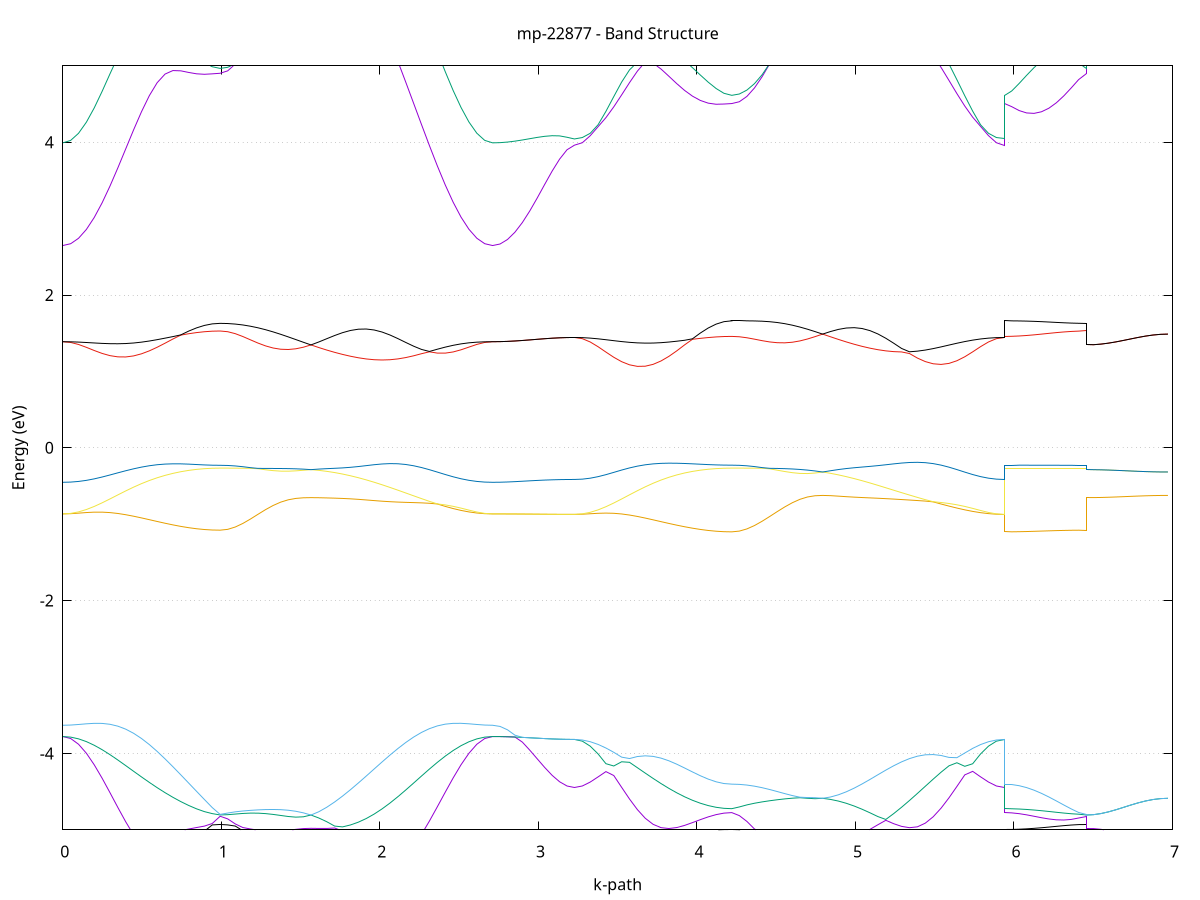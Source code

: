 set title 'mp-22877 - Band Structure'
set xlabel 'k-path'
set ylabel 'Energy (eV)'
set grid y
set yrange [-5:5]
set terminal png size 800,600
set output 'mp-22877_bands_gnuplot.png'
plot '-' using 1:2 with lines notitle, '-' using 1:2 with lines notitle, '-' using 1:2 with lines notitle, '-' using 1:2 with lines notitle, '-' using 1:2 with lines notitle, '-' using 1:2 with lines notitle, '-' using 1:2 with lines notitle, '-' using 1:2 with lines notitle, '-' using 1:2 with lines notitle, '-' using 1:2 with lines notitle, '-' using 1:2 with lines notitle, '-' using 1:2 with lines notitle, '-' using 1:2 with lines notitle, '-' using 1:2 with lines notitle, '-' using 1:2 with lines notitle, '-' using 1:2 with lines notitle, '-' using 1:2 with lines notitle, '-' using 1:2 with lines notitle, '-' using 1:2 with lines notitle, '-' using 1:2 with lines notitle, '-' using 1:2 with lines notitle, '-' using 1:2 with lines notitle, '-' using 1:2 with lines notitle, '-' using 1:2 with lines notitle, '-' using 1:2 with lines notitle, '-' using 1:2 with lines notitle, '-' using 1:2 with lines notitle, '-' using 1:2 with lines notitle, '-' using 1:2 with lines notitle, '-' using 1:2 with lines notitle, '-' using 1:2 with lines notitle, '-' using 1:2 with lines notitle, '-' using 1:2 with lines notitle, '-' using 1:2 with lines notitle, '-' using 1:2 with lines notitle, '-' using 1:2 with lines notitle, '-' using 1:2 with lines notitle, '-' using 1:2 with lines notitle, '-' using 1:2 with lines notitle, '-' using 1:2 with lines notitle, '-' using 1:2 with lines notitle, '-' using 1:2 with lines notitle, '-' using 1:2 with lines notitle, '-' using 1:2 with lines notitle, '-' using 1:2 with lines notitle, '-' using 1:2 with lines notitle, '-' using 1:2 with lines notitle, '-' using 1:2 with lines notitle, '-' using 1:2 with lines notitle, '-' using 1:2 with lines notitle, '-' using 1:2 with lines notitle, '-' using 1:2 with lines notitle, '-' using 1:2 with lines notitle, '-' using 1:2 with lines notitle, '-' using 1:2 with lines notitle, '-' using 1:2 with lines notitle, '-' using 1:2 with lines notitle, '-' using 1:2 with lines notitle, '-' using 1:2 with lines notitle, '-' using 1:2 with lines notitle, '-' using 1:2 with lines notitle, '-' using 1:2 with lines notitle, '-' using 1:2 with lines notitle, '-' using 1:2 with lines notitle, '-' using 1:2 with lines notitle, '-' using 1:2 with lines notitle, '-' using 1:2 with lines notitle, '-' using 1:2 with lines notitle, '-' using 1:2 with lines notitle, '-' using 1:2 with lines notitle, '-' using 1:2 with lines notitle, '-' using 1:2 with lines notitle, '-' using 1:2 with lines notitle, '-' using 1:2 with lines notitle, '-' using 1:2 with lines notitle, '-' using 1:2 with lines notitle, '-' using 1:2 with lines notitle, '-' using 1:2 with lines notitle, '-' using 1:2 with lines notitle, '-' using 1:2 with lines notitle, '-' using 1:2 with lines notitle, '-' using 1:2 with lines notitle, '-' using 1:2 with lines notitle, '-' using 1:2 with lines notitle, '-' using 1:2 with lines notitle, '-' using 1:2 with lines notitle, '-' using 1:2 with lines notitle, '-' using 1:2 with lines notitle, '-' using 1:2 with lines notitle, '-' using 1:2 with lines notitle, '-' using 1:2 with lines notitle, '-' using 1:2 with lines notitle, '-' using 1:2 with lines notitle, '-' using 1:2 with lines notitle, '-' using 1:2 with lines notitle, '-' using 1:2 with lines notitle
0.000000 -38.863662
0.049621 -38.863662
0.099241 -38.863562
0.148862 -38.863362
0.198483 -38.863162
0.248104 -38.863262
0.297724 -38.865362
0.347345 -38.867662
0.396966 -38.870162
0.446586 -38.872862
0.496207 -38.875562
0.545828 -38.878262
0.595448 -38.880862
0.645069 -38.883462
0.694690 -38.885762
0.744311 -38.887762
0.793931 -38.889562
0.843552 -38.890962
0.893173 -38.892062
0.942793 -38.892662
0.992414 -38.892862
0.992414 -38.892862
1.040162 -38.892762
1.087909 -38.892562
1.135657 -38.892062
1.183404 -38.891462
1.231152 -38.890762
1.278899 -38.889862
1.326647 -38.888862
1.374394 -38.887662
1.422142 -38.886462
1.469889 -38.885062
1.517637 -38.883662
1.565384 -38.882162
1.565384 -38.882162
1.615208 -38.883662
1.665032 -38.884862
1.714855 -38.885662
1.764679 -38.886262
1.814502 -38.886362
1.864326 -38.886062
1.914149 -38.885462
1.963973 -38.884362
2.013796 -38.882962
2.063620 -38.881262
2.113443 -38.879262
2.163267 -38.877062
2.213090 -38.874662
2.262914 -38.872262
2.312737 -38.869862
2.362561 -38.867462
2.412384 -38.865162
2.462208 -38.863162
2.512031 -38.863062
2.561855 -38.863362
2.611678 -38.863562
2.661502 -38.863662
2.711325 -38.863662
2.711325 -38.863662
2.758253 -38.863662
2.805180 -38.863762
2.852108 -38.863662
2.899036 -38.863662
2.945963 -38.863662
2.992891 -38.863762
3.039818 -38.863662
3.086746 -38.863762
3.133673 -38.863762
3.180601 -38.863762
3.227528 -38.863762
3.227528 -38.863762
3.277149 -38.863662
3.326769 -38.863562
3.376390 -38.863362
3.426011 -38.863162
3.475632 -38.863262
3.525252 -38.865262
3.574873 -38.867662
3.624494 -38.870162
3.674114 -38.872862
3.723735 -38.875562
3.773356 -38.878262
3.822976 -38.880862
3.872597 -38.883462
3.922218 -38.885762
3.971839 -38.887762
4.021459 -38.889562
4.071080 -38.890962
4.120701 -38.892062
4.170321 -38.892662
4.219942 -38.892862
4.219942 -38.892862
4.267690 -38.892762
4.315437 -38.892562
4.363185 -38.892062
4.410932 -38.891462
4.458680 -38.890762
4.506427 -38.889862
4.554175 -38.888862
4.601922 -38.887662
4.649670 -38.886462
4.697418 -38.885062
4.745165 -38.883662
4.792913 -38.882162
4.792913 -38.882162
4.842736 -38.883662
4.892560 -38.884862
4.942383 -38.885662
4.992207 -38.886162
5.042030 -38.886362
5.091854 -38.886062
5.141677 -38.885462
5.191501 -38.884362
5.241324 -38.882962
5.291148 -38.881262
5.340971 -38.879262
5.390795 -38.877062
5.440618 -38.874662
5.490442 -38.872262
5.540265 -38.869862
5.590089 -38.867462
5.639912 -38.865162
5.689736 -38.863162
5.739559 -38.863162
5.789383 -38.863362
5.839207 -38.863562
5.889030 -38.863662
5.938854 -38.863762
5.938854 -38.892862
5.985781 -38.892862
6.032709 -38.892862
6.079636 -38.892862
6.126564 -38.892862
6.173491 -38.892862
6.220419 -38.892862
6.267346 -38.892862
6.314274 -38.892862
6.361201 -38.892862
6.408129 -38.892862
6.455056 -38.892862
6.455056 -38.882162
6.501984 -38.882162
6.548911 -38.882162
6.595839 -38.882162
6.642766 -38.882162
6.689694 -38.882162
6.736621 -38.882162
6.783549 -38.882162
6.830476 -38.882162
6.877404 -38.882162
6.924331 -38.882162
6.971259 -38.882162
e
0.000000 -38.858062
0.049621 -38.858362
0.099241 -38.858962
0.148862 -38.860062
0.198483 -38.861462
0.248104 -38.862762
0.297724 -38.862362
0.347345 -38.861962
0.396966 -38.861562
0.446586 -38.861562
0.496207 -38.862162
0.545828 -38.862762
0.595448 -38.863362
0.645069 -38.863962
0.694690 -38.864562
0.744311 -38.865062
0.793931 -38.865462
0.843552 -38.865762
0.893173 -38.865962
0.942793 -38.866162
0.992414 -38.866162
0.992414 -38.866162
1.040162 -38.866362
1.087909 -38.866862
1.135657 -38.867662
1.183404 -38.868762
1.231152 -38.870062
1.278899 -38.871662
1.326647 -38.873362
1.374394 -38.875162
1.422142 -38.877062
1.469889 -38.878862
1.517637 -38.880562
1.565384 -38.882162
1.565384 -38.882162
1.615208 -38.880562
1.665032 -38.878962
1.714855 -38.877362
1.764679 -38.875662
1.814502 -38.874062
1.864326 -38.872462
1.914149 -38.870962
1.963973 -38.869462
2.013796 -38.868062
2.063620 -38.866762
2.113443 -38.865462
2.163267 -38.864362
2.213090 -38.863262
2.262914 -38.862362
2.312737 -38.861862
2.362561 -38.862062
2.412384 -38.862462
2.462208 -38.862762
2.512031 -38.861462
2.561855 -38.860062
2.611678 -38.858962
2.661502 -38.858362
2.711325 -38.858062
2.711325 -38.858062
2.758253 -38.858162
2.805180 -38.858162
2.852108 -38.858162
2.899036 -38.858162
2.945963 -38.858162
2.992891 -38.858162
3.039818 -38.858162
3.086746 -38.858162
3.133673 -38.858162
3.180601 -38.858162
3.227528 -38.858162
3.227528 -38.858162
3.277149 -38.858362
3.326769 -38.858962
3.376390 -38.860062
3.426011 -38.861462
3.475632 -38.862762
3.525252 -38.862462
3.574873 -38.861962
3.624494 -38.861562
3.674114 -38.861562
3.723735 -38.862162
3.773356 -38.862762
3.822976 -38.863362
3.872597 -38.863962
3.922218 -38.864562
3.971839 -38.864962
4.021459 -38.865462
4.071080 -38.865762
4.120701 -38.865962
4.170321 -38.866162
4.219942 -38.866162
4.219942 -38.866162
4.267690 -38.866362
4.315437 -38.866862
4.363185 -38.867662
4.410932 -38.868762
4.458680 -38.870062
4.506427 -38.871662
4.554175 -38.873362
4.601922 -38.875162
4.649670 -38.877062
4.697418 -38.878862
4.745165 -38.880562
4.792913 -38.882162
4.792913 -38.882162
4.842736 -38.880562
4.892560 -38.878962
4.942383 -38.877362
4.992207 -38.875662
5.042030 -38.874062
5.091854 -38.872462
5.141677 -38.870962
5.191501 -38.869462
5.241324 -38.868062
5.291148 -38.866762
5.340971 -38.865462
5.390795 -38.864362
5.440618 -38.863262
5.490442 -38.862362
5.540265 -38.861862
5.590089 -38.862062
5.639912 -38.862462
5.689736 -38.862762
5.739559 -38.861462
5.789383 -38.860062
5.839207 -38.858962
5.889030 -38.858362
5.938854 -38.858162
5.938854 -38.866162
5.985781 -38.866162
6.032709 -38.866162
6.079636 -38.866162
6.126564 -38.866162
6.173491 -38.866162
6.220419 -38.866162
6.267346 -38.866162
6.314274 -38.866162
6.361201 -38.866162
6.408129 -38.866162
6.455056 -38.866162
6.455056 -38.882162
6.501984 -38.882162
6.548911 -38.882162
6.595839 -38.882162
6.642766 -38.882162
6.689694 -38.882162
6.736621 -38.882162
6.783549 -38.882162
6.830476 -38.882162
6.877404 -38.882162
6.924331 -38.882162
6.971259 -38.882162
e
0.000000 -38.858062
0.049621 -38.858162
0.099241 -38.858362
0.148862 -38.858562
0.198483 -38.858862
0.248104 -38.859262
0.297724 -38.859762
0.347345 -38.860362
0.396966 -38.860862
0.446586 -38.861062
0.496207 -38.860562
0.545828 -38.860062
0.595448 -38.859662
0.645069 -38.859162
0.694690 -38.858762
0.744311 -38.858362
0.793931 -38.858062
0.843552 -38.857762
0.893173 -38.857662
0.942793 -38.857462
0.992414 -38.857462
0.992414 -38.857462
1.040162 -38.857462
1.087909 -38.857462
1.135657 -38.857362
1.183404 -38.857262
1.231152 -38.857162
1.278899 -38.857162
1.326647 -38.857062
1.374394 -38.856962
1.422142 -38.856862
1.469889 -38.856762
1.517637 -38.856762
1.565384 -38.856762
1.565384 -38.856762
1.615208 -38.856762
1.665032 -38.856762
1.714855 -38.856962
1.764679 -38.857062
1.814502 -38.857262
1.864326 -38.857562
1.914149 -38.857862
1.963973 -38.858262
2.013796 -38.858662
2.063620 -38.859062
2.113443 -38.859462
2.163267 -38.859962
2.213090 -38.860462
2.262914 -38.860862
2.312737 -38.861062
2.362561 -38.860562
2.412384 -38.859962
2.462208 -38.859362
2.512031 -38.858962
2.561855 -38.858562
2.611678 -38.858362
2.661502 -38.858162
2.711325 -38.858062
2.711325 -38.858062
2.758253 -38.858162
2.805180 -38.858162
2.852108 -38.858062
2.899036 -38.858062
2.945963 -38.858062
2.992891 -38.858162
3.039818 -38.858062
3.086746 -38.858162
3.133673 -38.858162
3.180601 -38.858162
3.227528 -38.858162
3.227528 -38.858162
3.277149 -38.858162
3.326769 -38.858362
3.376390 -38.858562
3.426011 -38.858862
3.475632 -38.859262
3.525252 -38.859762
3.574873 -38.860362
3.624494 -38.860862
3.674114 -38.861062
3.723735 -38.860562
3.773356 -38.860062
3.822976 -38.859662
3.872597 -38.859162
3.922218 -38.858762
3.971839 -38.858362
4.021459 -38.858062
4.071080 -38.857762
4.120701 -38.857562
4.170321 -38.857462
4.219942 -38.857462
4.219942 -38.857462
4.267690 -38.857462
4.315437 -38.857462
4.363185 -38.857362
4.410932 -38.857262
4.458680 -38.857162
4.506427 -38.857162
4.554175 -38.857062
4.601922 -38.856962
4.649670 -38.856862
4.697418 -38.856762
4.745165 -38.856762
4.792913 -38.856762
4.792913 -38.856762
4.842736 -38.856762
4.892560 -38.856762
4.942383 -38.856962
4.992207 -38.857062
5.042030 -38.857262
5.091854 -38.857562
5.141677 -38.857862
5.191501 -38.858262
5.241324 -38.858662
5.291148 -38.859062
5.340971 -38.859562
5.390795 -38.859962
5.440618 -38.860462
5.490442 -38.860962
5.540265 -38.861062
5.590089 -38.860562
5.639912 -38.859962
5.689736 -38.859362
5.739559 -38.858962
5.789383 -38.858562
5.839207 -38.858362
5.889030 -38.858162
5.938854 -38.858162
5.938854 -38.857462
5.985781 -38.857462
6.032709 -38.857462
6.079636 -38.857462
6.126564 -38.857462
6.173491 -38.857462
6.220419 -38.857462
6.267346 -38.857462
6.314274 -38.857462
6.361201 -38.857462
6.408129 -38.857462
6.455056 -38.857462
6.455056 -38.856762
6.501984 -38.856762
6.548911 -38.856762
6.595839 -38.856762
6.642766 -38.856762
6.689694 -38.856762
6.736621 -38.856762
6.783549 -38.856662
6.830476 -38.856762
6.877404 -38.856762
6.924331 -38.856762
6.971259 -38.856762
e
0.000000 -17.331962
0.049621 -17.328362
0.099241 -17.317562
0.148862 -17.299862
0.198483 -17.275362
0.248104 -17.244662
0.297724 -17.208162
0.347345 -17.166562
0.396966 -17.120662
0.446586 -17.071062
0.496207 -17.018962
0.545828 -16.965162
0.595448 -16.910762
0.645069 -16.856762
0.694690 -16.804262
0.744311 -16.754262
0.793931 -16.707562
0.843552 -16.665062
0.893173 -16.627862
0.942793 -16.597962
0.992414 -16.583762
0.992414 -16.583762
1.040162 -16.583162
1.087909 -16.581062
1.135657 -16.577762
1.183404 -16.573162
1.231152 -16.567462
1.278899 -16.560862
1.326647 -16.553362
1.374394 -16.545162
1.422142 -16.536462
1.469889 -16.527562
1.517637 -16.518562
1.565384 -16.509762
1.565384 -16.509762
1.615208 -16.521262
1.665032 -16.537762
1.714855 -16.559862
1.764679 -16.587362
1.814502 -16.620462
1.864326 -16.658862
1.914149 -16.701962
1.963973 -16.749262
2.013796 -16.799862
2.063620 -16.852862
2.113443 -16.907362
2.163267 -16.962262
2.213090 -17.016562
2.262914 -17.069062
2.312737 -17.118962
2.362561 -17.165262
2.412384 -17.207262
2.462208 -17.243962
2.512031 -17.274962
2.561855 -17.299562
2.611678 -17.317462
2.661502 -17.328362
2.711325 -17.331962
2.711325 -17.331962
2.758253 -17.330662
2.805180 -17.326862
2.852108 -17.320862
2.899036 -17.312862
2.945963 -17.303562
2.992891 -17.293462
3.039818 -17.283462
3.086746 -17.274462
3.133673 -17.267262
3.180601 -17.262562
3.227528 -17.260862
3.227528 -17.260862
3.277149 -17.257362
3.326769 -17.247062
3.376390 -17.229862
3.426011 -17.206362
3.475632 -17.176862
3.525252 -17.141862
3.574873 -17.101962
3.624494 -17.058162
3.674114 -17.011062
3.723735 -16.961762
3.773356 -16.911162
3.822976 -16.860362
3.872597 -16.810462
3.922218 -16.762462
3.971839 -16.717362
4.021459 -16.675962
4.071080 -16.638962
4.120701 -16.606762
4.170321 -16.579762
4.219942 -16.558162
4.219942 -16.558162
4.267690 -16.557262
4.315437 -16.555462
4.363185 -16.553062
4.410932 -16.549762
4.458680 -16.545662
4.506427 -16.540962
4.554175 -16.535862
4.601922 -16.530262
4.649670 -16.524662
4.697418 -16.519062
4.745165 -16.513762
4.792913 -16.508862
4.792913 -16.508862
4.842736 -16.515962
4.892560 -16.527862
4.942383 -16.545062
4.992207 -16.567762
5.042030 -16.595962
5.091854 -16.629462
5.141677 -16.667862
5.191501 -16.710562
5.241324 -16.756862
5.291148 -16.805862
5.340971 -16.856562
5.390795 -16.908062
5.440618 -16.959162
5.490442 -17.009062
5.540265 -17.056462
5.590089 -17.100762
5.639912 -17.140862
5.689736 -17.176162
5.739559 -17.205962
5.789383 -17.229662
5.839207 -17.246862
5.889030 -17.257362
5.938854 -17.260862
5.938854 -16.558162
5.985781 -16.561462
6.032709 -16.564962
6.079636 -16.568362
6.126564 -16.571662
6.173491 -16.574662
6.220419 -16.577262
6.267346 -16.579562
6.314274 -16.581362
6.361201 -16.582762
6.408129 -16.583562
6.455056 -16.583762
6.455056 -16.509762
6.501984 -16.509762
6.548911 -16.509662
6.595839 -16.509562
6.642766 -16.509462
6.689694 -16.509362
6.736621 -16.509262
6.783549 -16.509062
6.830476 -16.508962
6.877404 -16.508862
6.924331 -16.508862
6.971259 -16.508862
e
0.000000 -16.499762
0.049621 -16.499262
0.099241 -16.498062
0.148862 -16.495962
0.198483 -16.493262
0.248104 -16.489862
0.297724 -16.486162
0.347345 -16.482262
0.396966 -16.478362
0.446586 -16.474662
0.496207 -16.471562
0.545828 -16.469362
0.595448 -16.468362
0.645069 -16.468962
0.694690 -16.471562
0.744311 -16.476562
0.793931 -16.484362
0.843552 -16.495162
0.893173 -16.508962
0.942793 -16.524662
0.992414 -16.533962
0.992414 -16.533962
1.040162 -16.533162
1.087909 -16.530862
1.135657 -16.527262
1.183404 -16.522562
1.231152 -16.517262
1.278899 -16.511662
1.326647 -16.506562
1.374394 -16.502462
1.422142 -16.500062
1.469889 -16.500062
1.517637 -16.503062
1.565384 -16.509762
1.565384 -16.509762
1.615208 -16.500862
1.665032 -16.492562
1.714855 -16.485062
1.764679 -16.478462
1.814502 -16.472962
1.864326 -16.468562
1.914149 -16.465462
1.963973 -16.463562
2.013796 -16.462862
2.063620 -16.463362
2.113443 -16.464862
2.163267 -16.467162
2.213090 -16.470262
2.262914 -16.473962
2.312737 -16.477862
2.362561 -16.481962
2.412384 -16.486062
2.462208 -16.489762
2.512031 -16.493162
2.561855 -16.495962
2.611678 -16.497962
2.661502 -16.499262
2.711325 -16.499762
2.711325 -16.499762
2.758253 -16.501462
2.805180 -16.506562
2.852108 -16.514762
2.899036 -16.525462
2.945963 -16.537962
2.992891 -16.551162
3.039818 -16.564262
3.086746 -16.576062
3.133673 -16.585362
3.180601 -16.591462
3.227528 -16.593462
3.227528 -16.593462
3.277149 -16.592762
3.326769 -16.590662
3.376390 -16.587162
3.426011 -16.582462
3.475632 -16.576662
3.525252 -16.569862
3.574873 -16.562462
3.624494 -16.554562
3.674114 -16.546562
3.723735 -16.538662
3.773356 -16.531262
3.822976 -16.524762
3.872597 -16.519562
3.922218 -16.516062
3.971839 -16.514662
4.021459 -16.515962
4.071080 -16.520462
4.120701 -16.528562
4.170321 -16.540862
4.219942 -16.557462
4.219942 -16.557462
4.267690 -16.556962
4.315437 -16.554462
4.363185 -16.549962
4.410932 -16.544062
4.458680 -16.537162
4.506427 -16.529662
4.554175 -16.522262
4.601922 -16.515562
4.649670 -16.510162
4.697418 -16.506762
4.745165 -16.506062
4.792913 -16.508862
4.792913 -16.508862
4.842736 -16.504362
4.892560 -16.500762
4.942383 -16.498262
4.992207 -16.496762
5.042030 -16.496662
5.091854 -16.497762
5.141677 -16.500262
5.191501 -16.503962
5.241324 -16.508862
5.291148 -16.514862
5.340971 -16.521762
5.390795 -16.529362
5.440618 -16.537462
5.490442 -16.545762
5.540265 -16.554062
5.590089 -16.562162
5.639912 -16.569662
5.689736 -16.576462
5.739559 -16.582362
5.789383 -16.587162
5.839207 -16.590662
5.889030 -16.592762
5.938854 -16.593462
5.938854 -16.557462
5.985781 -16.554262
6.032709 -16.550862
6.079636 -16.547662
6.126564 -16.544662
6.173491 -16.541962
6.220419 -16.539562
6.267346 -16.537562
6.314274 -16.536062
6.361201 -16.534862
6.408129 -16.534162
6.455056 -16.533962
6.455056 -16.509762
6.501984 -16.509762
6.548911 -16.509662
6.595839 -16.509562
6.642766 -16.509462
6.689694 -16.509362
6.736621 -16.509262
6.783549 -16.509062
6.830476 -16.508962
6.877404 -16.508862
6.924331 -16.508862
6.971259 -16.508862
e
0.000000 -6.655862
0.049621 -6.650562
0.099241 -6.634862
0.148862 -6.609062
0.198483 -6.573762
0.248104 -6.529762
0.297724 -6.478462
0.347345 -6.421862
0.396966 -6.363162
0.446586 -6.307962
0.496207 -6.266662
0.545828 -6.258562
0.595448 -6.303862
0.645069 -6.394162
0.694690 -6.502462
0.744311 -6.609962
0.793931 -6.706462
0.843552 -6.786062
0.893173 -6.844962
0.942793 -6.881262
0.992414 -6.893462
0.992414 -6.893462
1.040162 -6.887862
1.087909 -6.871162
1.135657 -6.843662
1.183404 -6.805662
1.231152 -6.757762
1.278899 -6.700662
1.326647 -6.635662
1.374394 -6.564162
1.422142 -6.488762
1.469889 -6.414162
1.517637 -6.351962
1.565384 -6.325962
1.565384 -6.325962
1.615208 -6.348462
1.665032 -6.389062
1.714855 -6.422462
1.764679 -6.439462
1.814502 -6.437262
1.864326 -6.415962
1.914149 -6.377662
1.963973 -6.326962
2.013796 -6.272062
2.063620 -6.225762
2.113443 -6.202862
2.163267 -6.211362
2.213090 -6.246962
2.262914 -6.299062
2.312737 -6.358562
2.362561 -6.419162
2.412384 -6.476762
2.462208 -6.528662
2.512031 -6.573062
2.561855 -6.608662
2.611678 -6.634662
2.661502 -6.650562
2.711325 -6.655862
2.711325 -6.655862
2.758253 -6.648162
2.805180 -6.625262
2.852108 -6.588162
2.899036 -6.538262
2.945963 -6.478062
2.992891 -6.410662
3.039818 -6.340462
3.086746 -6.273562
3.133673 -6.216962
3.180601 -6.178562
3.227528 -6.164962
3.227528 -6.164962
3.277149 -6.161762
3.326769 -6.152662
3.376390 -6.138262
3.426011 -6.119762
3.475632 -6.099362
3.525252 -6.079962
3.574873 -6.065962
3.624494 -6.064362
3.674114 -6.085962
3.723735 -6.145662
3.773356 -6.240062
3.822976 -6.351662
3.872597 -6.468362
3.922218 -6.582462
3.971839 -6.688062
4.021459 -6.780162
4.071080 -6.855162
4.120701 -6.910662
4.170321 -6.944562
4.219942 -6.955962
4.219942 -6.955962
4.267690 -6.949962
4.315437 -6.931862
4.363185 -6.902062
4.410932 -6.860662
4.458680 -6.808162
4.506427 -6.745262
4.554175 -6.672662
4.601922 -6.591062
4.649670 -6.501562
4.697418 -6.405362
4.745165 -6.303962
4.792913 -6.210162
4.792913 -6.210162
4.842736 -6.296162
4.892560 -6.373662
4.942383 -6.430162
4.992207 -6.464962
5.042030 -6.478062
5.091854 -6.469962
5.141677 -6.442162
5.191501 -6.397162
5.241324 -6.338662
5.291148 -6.271862
5.340971 -6.203762
5.390795 -6.142362
5.440618 -6.095262
5.490442 -6.067162
5.540265 -6.057862
5.590089 -6.063462
5.639912 -6.078762
5.689736 -6.098662
5.739559 -6.119462
5.789383 -6.138062
5.839207 -6.152562
5.889030 -6.161762
5.938854 -6.164962
5.938854 -6.955962
5.985781 -6.954962
6.032709 -6.951762
6.079636 -6.946662
6.126564 -6.939862
6.173491 -6.931762
6.220419 -6.922862
6.267346 -6.913962
6.314274 -6.905762
6.361201 -6.899162
6.408129 -6.894862
6.455056 -6.893462
6.455056 -6.325962
6.501984 -6.323862
6.548911 -6.317762
6.595839 -6.307962
6.642766 -6.295162
6.689694 -6.279962
6.736621 -6.263662
6.783549 -6.247362
6.830476 -6.232562
6.877404 -6.220562
6.924331 -6.212862
6.971259 -6.210162
e
0.000000 -5.181362
0.049621 -5.191962
0.099241 -5.222862
0.148862 -5.271262
0.198483 -5.333762
0.248104 -5.406462
0.297724 -5.486162
0.347345 -5.570362
0.396966 -5.657462
0.446586 -5.745962
0.496207 -5.831762
0.545828 -5.902662
0.595448 -5.942662
0.645069 -5.958962
0.694690 -5.969862
0.744311 -5.981762
0.793931 -5.993962
0.843552 -6.004662
0.893173 -6.012662
0.942793 -6.017562
0.992414 -6.019162
0.992414 -6.019162
1.040162 -6.018662
1.087909 -6.017262
1.135657 -6.015162
1.183404 -6.012762
1.231152 -6.010562
1.278899 -6.009062
1.326647 -6.008662
1.374394 -6.009662
1.422142 -6.012062
1.469889 -6.015862
1.517637 -6.020562
1.565384 -6.025762
1.565384 -6.025762
1.615208 -6.030962
1.665032 -6.035362
1.714855 -6.038062
1.764679 -6.038062
1.814502 -6.034262
1.864326 -6.025862
1.914149 -6.011562
1.963973 -5.990662
2.013796 -5.962362
2.063620 -5.926162
2.113443 -5.881962
2.163267 -5.829662
2.213090 -5.769862
2.262914 -5.703462
2.312737 -5.631562
2.362561 -5.555962
2.412384 -5.479062
2.462208 -5.403562
2.512031 -5.332962
2.561855 -5.271362
2.611678 -5.223062
2.661502 -5.192062
2.711325 -5.181362
2.711325 -5.181362
2.758253 -5.180962
2.805180 -5.179762
2.852108 -5.177862
2.899036 -5.175362
2.945963 -5.172562
2.992891 -5.169662
3.039818 -5.166762
3.086746 -5.164262
3.133673 -5.162262
3.180601 -5.161062
3.227528 -5.160562
3.227528 -5.160562
3.277149 -5.183662
3.326769 -5.245562
3.376390 -5.331762
3.426011 -5.430562
3.475632 -5.534562
3.525252 -5.639562
3.574873 -5.742562
3.624494 -5.840962
3.674114 -5.929062
3.723735 -5.996162
3.773356 -6.044762
3.822976 -6.086862
3.872597 -6.125262
3.922218 -6.158862
3.971839 -6.186762
4.021459 -6.208562
4.071080 -6.224762
4.120701 -6.235662
4.170321 -6.241962
4.219942 -6.243962
4.219942 -6.243962
4.267690 -6.242762
4.315437 -6.239062
4.363185 -6.233162
4.410932 -6.225462
4.458680 -6.216562
4.506427 -6.207162
4.554175 -6.198062
4.601922 -6.190262
4.649670 -6.184362
4.697418 -6.181362
4.745165 -6.181562
4.792913 -6.185062
4.792913 -6.185062
4.842736 -6.191862
4.892560 -6.200762
4.942383 -6.210362
4.992207 -6.218762
5.042030 -6.224062
5.091854 -6.224362
5.141677 -6.217962
5.191501 -6.203562
5.241324 -6.179862
5.291148 -6.146262
5.340971 -6.102262
5.390795 -6.047862
5.440618 -5.982962
5.490442 -5.908262
5.540265 -5.824562
5.590089 -5.732962
5.639912 -5.635062
5.689736 -5.533262
5.739559 -5.430662
5.789383 -5.332362
5.839207 -5.246062
5.889030 -5.183862
5.938854 -5.160562
5.938854 -6.243962
5.985781 -6.239762
6.032709 -6.227262
6.079636 -6.207362
6.126564 -6.181562
6.173491 -6.151462
6.220419 -6.119562
6.267346 -6.088262
6.314274 -6.060262
6.361201 -6.038162
6.408129 -6.024062
6.455056 -6.019162
6.455056 -6.025762
6.501984 -6.029462
6.548911 -6.040362
6.595839 -6.056862
6.642766 -6.077462
6.689694 -6.099862
6.736621 -6.122362
6.783549 -6.143062
6.830476 -6.160662
6.877404 -6.173962
6.924331 -6.182262
6.971259 -6.185062
e
0.000000 -5.181362
0.049621 -5.180362
0.099241 -5.177362
0.148862 -5.172362
0.198483 -5.165562
0.248104 -5.157062
0.297724 -5.146962
0.347345 -5.135562
0.396966 -5.122862
0.446586 -5.109062
0.496207 -5.209062
0.545828 -5.312062
0.595448 -5.368262
0.645069 -5.377062
0.694690 -5.345262
0.744311 -5.284562
0.793931 -5.205262
0.843552 -5.114962
0.893173 -5.018262
0.942793 -4.936662
0.992414 -4.930262
0.992414 -4.930262
1.040162 -4.936262
1.087909 -4.951362
1.135657 -5.013262
1.183404 -5.124162
1.231152 -5.250962
1.278899 -5.387662
1.326647 -5.528162
1.374394 -5.666462
1.422142 -5.796462
1.469889 -5.910662
1.517637 -5.995462
1.565384 -6.025762
1.565384 -6.025762
1.615208 -5.987262
1.665032 -5.910162
1.714855 -5.820362
1.764679 -5.728762
1.814502 -5.640962
1.864326 -5.561062
1.914149 -5.494862
1.963973 -5.452862
2.013796 -5.443362
2.063620 -5.441462
2.113443 -5.410562
2.163267 -5.333662
2.213090 -5.213562
2.262914 -5.159662
2.312737 -5.154662
2.362561 -5.154162
2.412384 -5.157062
2.462208 -5.161862
2.512031 -5.167462
2.561855 -5.172962
2.611678 -5.177462
2.661502 -5.180362
2.711325 -5.181362
2.711325 -5.181362
2.758253 -5.180962
2.805180 -5.179762
2.852108 -5.177862
2.899036 -5.175362
2.945963 -5.172562
2.992891 -5.169562
3.039818 -5.166762
3.086746 -5.164262
3.133673 -5.162262
3.180601 -5.161062
3.227528 -5.160562
3.227528 -5.160562
3.277149 -5.159562
3.326769 -5.156562
3.376390 -5.151662
3.426011 -5.144962
3.475632 -5.136662
3.525252 -5.126962
3.574873 -5.116162
3.624494 -5.104562
3.674114 -5.092362
3.723735 -5.079862
3.773356 -5.067362
3.822976 -5.055162
3.872597 -5.043462
3.922218 -5.032562
3.971839 -5.022562
4.021459 -5.013862
4.071080 -5.006562
4.120701 -5.000962
4.170321 -4.997562
4.219942 -4.996262
4.219942 -4.996262
4.267690 -4.999162
4.315437 -5.007362
4.363185 -5.020362
4.410932 -5.108362
4.458680 -5.241962
4.506427 -5.385762
4.554175 -5.534362
4.601922 -5.682862
4.649670 -5.827062
4.697418 -5.962862
4.745165 -6.086962
4.792913 -6.185062
4.792913 -6.185062
4.842736 -6.083362
4.892560 -5.969562
4.942383 -5.856562
4.992207 -5.746462
5.042030 -5.641362
5.091854 -5.542862
5.141677 -5.452562
5.191501 -5.371662
5.241324 -5.300762
5.291148 -5.240662
5.340971 -5.192362
5.390795 -5.158962
5.440618 -5.141262
5.490442 -5.133662
5.540265 -5.131362
5.590089 -5.132462
5.639912 -5.135962
5.689736 -5.140962
5.739559 -5.146662
5.789383 -5.152162
5.839207 -5.156662
5.889030 -5.159562
5.938854 -5.160562
5.938854 -4.996262
5.985781 -4.995362
6.032709 -4.992462
6.079636 -4.987662
6.126564 -4.981262
6.173491 -4.973462
6.220419 -4.964562
6.267346 -4.955162
6.314274 -4.945962
6.361201 -4.937962
6.408129 -4.932262
6.455056 -4.930262
6.455056 -6.025762
6.501984 -6.029462
6.548911 -6.040262
6.595839 -6.056862
6.642766 -6.077462
6.689694 -6.099862
6.736621 -6.122362
6.783549 -6.143062
6.830476 -6.160662
6.877404 -6.173962
6.924331 -6.182262
6.971259 -6.185062
e
0.000000 -3.779362
0.049621 -3.805262
0.099241 -3.880262
0.148862 -3.998162
0.198483 -4.149862
0.248104 -4.325262
0.297724 -4.514662
0.347345 -4.708162
0.396966 -4.895662
0.446586 -5.066562
0.496207 -5.094462
0.545828 -5.078962
0.595448 -5.062662
0.645069 -5.045662
0.694690 -5.027962
0.744311 -5.009462
0.793931 -4.990362
0.843552 -4.970762
0.893173 -4.951962
0.942793 -4.917862
0.992414 -4.823062
0.992414 -4.823062
1.040162 -4.857462
1.087909 -4.923262
1.135657 -4.970462
1.183404 -4.989262
1.231152 -5.004862
1.278899 -5.015262
1.326647 -5.019062
1.374394 -5.015862
1.422142 -5.006562
1.469889 -4.994162
1.517637 -4.984162
1.565384 -4.980962
1.565384 -4.980962
1.615208 -4.982562
1.665032 -4.982762
1.714855 -4.976962
1.764679 -5.016062
1.814502 -5.085362
1.864326 -5.155362
1.914149 -5.218462
1.963973 -5.259662
2.013796 -5.262562
2.063620 -5.238962
2.113443 -5.210962
2.163267 -5.187262
2.213090 -5.169762
2.262914 -5.060062
2.312737 -4.885662
2.362561 -4.698962
2.412384 -4.508462
2.462208 -4.322162
2.512031 -4.148962
2.561855 -3.998462
2.611678 -3.880762
2.661502 -3.805462
2.711325 -3.779362
2.711325 -3.779362
2.758253 -3.780162
2.805180 -3.782462
2.852108 -3.785862
2.899036 -3.852662
2.945963 -3.958462
2.992891 -4.071662
3.039818 -4.184162
3.086746 -4.287262
3.133673 -4.371362
3.180601 -4.426962
3.227528 -4.446362
3.227528 -4.446362
3.277149 -4.426762
3.326769 -4.375562
3.376390 -4.308062
3.426011 -4.238462
3.475632 -4.289862
3.525252 -4.444562
3.574873 -4.597462
3.624494 -4.735962
3.674114 -4.849062
3.723735 -4.928562
3.773356 -4.972062
3.822976 -4.983562
3.872597 -4.970962
3.922218 -4.942762
3.971839 -4.906262
4.021459 -4.867662
4.071080 -4.831462
4.120701 -4.801862
4.170321 -4.782162
4.219942 -4.775262
4.219942 -4.775262
4.267690 -4.814662
4.315437 -4.890762
4.363185 -4.989762
4.410932 -5.036862
4.458680 -5.055862
4.506427 -5.075862
4.554175 -5.095662
4.601922 -5.114162
4.649670 -5.130162
4.697418 -5.142962
4.745165 -5.151362
4.792913 -5.154462
4.792913 -5.154462
4.842736 -5.150662
4.892560 -5.138662
4.942383 -5.117462
4.992207 -5.086362
5.042030 -5.045362
5.091854 -4.994462
5.141677 -4.934062
5.191501 -4.875962
5.241324 -4.920562
5.291148 -4.955462
5.340971 -4.972762
5.390795 -4.961462
5.440618 -4.913362
5.490442 -4.829862
5.540265 -4.716762
5.590089 -4.581562
5.639912 -4.433162
5.689736 -4.281262
5.739559 -4.235262
5.789383 -4.306962
5.839207 -4.375062
5.889030 -4.426662
5.938854 -4.446362
5.938854 -4.775262
5.985781 -4.778862
6.032709 -4.789062
6.079636 -4.804462
6.126564 -4.823062
6.173491 -4.842162
6.220419 -4.858662
6.267346 -4.869562
6.314274 -4.872162
6.361201 -4.864562
6.408129 -4.845762
6.455056 -4.823062
6.455056 -4.980962
6.501984 -4.984262
6.548911 -4.993862
6.595839 -5.009062
6.642766 -5.028862
6.689694 -5.051962
6.736621 -5.076462
6.783549 -5.100662
6.830476 -5.122262
6.877404 -5.139462
6.924331 -5.150562
6.971259 -5.154462
e
0.000000 -3.779362
0.049621 -3.787062
0.099241 -3.809662
0.148862 -3.845862
0.198483 -3.893962
0.248104 -3.951662
0.297724 -4.016662
0.347345 -4.086762
0.396966 -4.159862
0.446586 -4.234062
0.496207 -4.307762
0.545828 -4.379762
0.595448 -4.448862
0.645069 -4.514262
0.694690 -4.575162
0.744311 -4.631062
0.793931 -4.681462
0.843552 -4.725662
0.893173 -4.762262
0.942793 -4.788362
0.992414 -4.805962
0.992414 -4.805962
1.040162 -4.802362
1.087909 -4.794262
1.135657 -4.786362
1.183404 -4.781862
1.231152 -4.782362
1.278899 -4.788262
1.326647 -4.798862
1.374394 -4.812562
1.422142 -4.826162
1.469889 -4.834562
1.517637 -4.830262
1.565384 -4.807062
1.565384 -4.807062
1.615208 -4.846062
1.665032 -4.894462
1.714855 -4.951562
1.764679 -4.962162
1.814502 -4.936962
1.864326 -4.900462
1.914149 -4.852862
1.963973 -4.794662
2.013796 -4.726862
2.063620 -4.650662
2.113443 -4.567562
2.163267 -4.479462
2.213090 -4.388262
2.262914 -4.296062
2.312737 -4.205062
2.362561 -4.117662
2.412384 -4.036062
2.462208 -3.962562
2.512031 -3.899262
2.561855 -3.847962
2.611678 -3.810262
2.661502 -3.787162
2.711325 -3.779362
2.711325 -3.779362
2.758253 -3.780162
2.805180 -3.782362
2.852108 -3.785862
2.899036 -3.790462
2.945963 -3.795562
2.992891 -3.800962
3.039818 -3.806162
3.086746 -3.810762
3.133673 -3.814362
3.180601 -3.816662
3.227528 -3.817362
3.227528 -3.817362
3.277149 -3.839862
3.326769 -3.905062
3.376390 -4.006762
3.426011 -4.134762
3.475632 -4.164962
3.525252 -4.109862
3.574873 -4.117062
3.624494 -4.187362
3.674114 -4.258162
3.723735 -4.327762
3.773356 -4.394662
3.822976 -4.457662
3.872597 -4.515762
3.922218 -4.568062
3.971839 -4.613762
4.021459 -4.652262
4.071080 -4.683062
4.120701 -4.705562
4.170321 -4.719162
4.219942 -4.723762
4.219942 -4.723762
4.267690 -4.701162
4.315437 -4.674162
4.363185 -4.652662
4.410932 -4.635162
4.458680 -4.620162
4.506427 -4.607062
4.554175 -4.595662
4.601922 -4.586562
4.649670 -4.580462
4.697418 -4.587862
4.745165 -4.593162
4.792913 -4.587962
4.792913 -4.587962
4.842736 -4.602562
4.892560 -4.624262
4.942383 -4.653262
4.992207 -4.689262
5.042030 -4.731262
5.091854 -4.777962
5.141677 -4.827162
5.191501 -4.865062
5.241324 -4.788262
5.291148 -4.704962
5.340971 -4.616562
5.390795 -4.524462
5.440618 -4.430662
5.490442 -4.337062
5.540265 -4.246262
5.590089 -4.162662
5.639912 -4.122662
5.689736 -4.169162
5.739559 -4.135762
5.789383 -4.007062
5.839207 -3.905462
5.889030 -3.840062
5.938854 -3.817362
5.938854 -4.723762
5.985781 -4.724962
6.032709 -4.728362
6.079636 -4.733962
6.126564 -4.741362
6.173491 -4.750362
6.220419 -4.760362
6.267346 -4.770962
6.314274 -4.781162
6.361201 -4.790062
6.408129 -4.796162
6.455056 -4.805962
6.455056 -4.807062
6.501984 -4.802062
6.548911 -4.787762
6.595839 -4.765662
6.642766 -4.738062
6.689694 -4.707462
6.736621 -4.676462
6.783549 -4.647562
6.830476 -4.622762
6.877404 -4.603862
6.924331 -4.592062
6.971259 -4.587962
e
0.000000 -3.631862
0.049621 -3.629062
0.099241 -3.621662
0.148862 -3.612862
0.198483 -3.606762
0.248104 -3.607562
0.297724 -3.618962
0.347345 -3.643662
0.396966 -3.682862
0.446586 -3.736862
0.496207 -3.804662
0.545828 -3.884562
0.595448 -3.974462
0.645069 -4.071962
0.694690 -4.174662
0.744311 -4.280662
0.793931 -4.388262
0.843552 -4.496162
0.893173 -4.603362
0.942793 -4.709362
0.992414 -4.798462
0.992414 -4.798462
1.040162 -4.781062
1.087909 -4.765162
1.135657 -4.754162
1.183404 -4.745862
1.231152 -4.739662
1.278899 -4.735562
1.326647 -4.734262
1.374394 -4.736762
1.422142 -4.744162
1.469889 -4.757662
1.517637 -4.778362
1.565384 -4.807062
1.565384 -4.807062
1.615208 -4.763562
1.665032 -4.705262
1.714855 -4.636162
1.764679 -4.558962
1.814502 -4.475562
1.864326 -4.387662
1.914149 -4.296762
1.963973 -4.204462
2.013796 -4.112562
2.063620 -4.022762
2.113443 -3.937062
2.163267 -3.857562
2.213090 -3.786362
2.262914 -3.725362
2.312737 -3.676262
2.362561 -3.640262
2.412384 -3.617362
2.462208 -3.606862
2.512031 -3.606462
2.561855 -3.612662
2.611678 -3.621562
2.661502 -3.629062
2.711325 -3.631862
2.711325 -3.631862
2.758253 -3.647062
2.805180 -3.691362
2.852108 -3.761562
2.899036 -3.790362
2.945963 -3.795562
2.992891 -3.800962
3.039818 -3.806162
3.086746 -3.810762
3.133673 -3.814362
3.180601 -3.816662
3.227528 -3.817362
3.227528 -3.817362
3.277149 -3.824962
3.326769 -3.847062
3.376390 -3.882562
3.426011 -3.929662
3.475632 -3.985962
3.525252 -4.049162
3.574873 -4.067462
3.624494 -4.041162
3.674114 -4.031862
3.723735 -4.039262
3.773356 -4.061762
3.822976 -4.096862
3.872597 -4.141162
3.922218 -4.191062
3.971839 -4.242662
4.021459 -4.292462
4.071080 -4.336562
4.120701 -4.371762
4.170321 -4.394662
4.219942 -4.402562
4.219942 -4.402562
4.267690 -4.405662
4.315437 -4.414562
4.363185 -4.429162
4.410932 -4.448862
4.458680 -4.472762
4.506427 -4.499362
4.554175 -4.526662
4.601922 -4.552262
4.649670 -4.573562
4.697418 -4.578062
4.745165 -4.580262
4.792913 -4.587962
4.792913 -4.587962
4.842736 -4.570862
4.892560 -4.542062
4.942383 -4.502862
4.992207 -4.454762
5.042030 -4.400062
5.091854 -4.340862
5.141677 -4.279762
5.191501 -4.219262
5.241324 -4.162062
5.291148 -4.110862
5.340971 -4.068262
5.390795 -4.036762
5.440618 -4.018562
5.490442 -4.015262
5.540265 -4.027362
5.590089 -4.052762
5.639912 -4.056362
5.689736 -3.995062
5.739559 -3.934362
5.789383 -3.884462
5.839207 -3.847562
5.889030 -3.824962
5.938854 -3.817362
5.938854 -4.402562
5.985781 -4.407762
6.032709 -4.422962
6.079636 -4.447862
6.126564 -4.481762
6.173491 -4.523262
6.220419 -4.570862
6.267346 -4.622462
6.314274 -4.675362
6.361201 -4.726862
6.408129 -4.773562
6.455056 -4.798462
6.455056 -4.807062
6.501984 -4.802062
6.548911 -4.787762
6.595839 -4.765662
6.642766 -4.738062
6.689694 -4.707462
6.736621 -4.676462
6.783549 -4.647562
6.830476 -4.622762
6.877404 -4.603862
6.924331 -4.592062
6.971259 -4.587962
e
0.000000 -0.864962
0.049621 -0.862162
0.099241 -0.855162
0.148862 -0.847262
0.198483 -0.842062
0.248104 -0.841962
0.297724 -0.847862
0.347345 -0.859362
0.396966 -0.875562
0.446586 -0.895262
0.496207 -0.917262
0.545828 -0.940562
0.595448 -0.964162
0.645069 -0.987162
0.694690 -1.008762
0.744311 -1.028462
0.793931 -1.045362
0.843552 -1.059262
0.893173 -1.069462
0.942793 -1.075762
0.992414 -1.077862
0.992414 -1.077862
1.040162 -1.067262
1.087909 -1.036662
1.135657 -0.989962
1.183404 -0.932562
1.231152 -0.870362
1.278899 -0.809362
1.326647 -0.754962
1.374394 -0.711162
1.422142 -0.680362
1.469889 -0.662262
1.517637 -0.654062
1.565384 -0.652062
1.565384 -0.652062
1.615208 -0.653262
1.665032 -0.655762
1.714855 -0.658762
1.764679 -0.662562
1.814502 -0.667662
1.864326 -0.674362
1.914149 -0.682262
1.963973 -0.690662
2.013796 -0.698562
2.063620 -0.705162
2.113443 -0.710262
2.163267 -0.713962
2.213090 -0.717062
2.262914 -0.720562
2.312737 -0.725862
2.362561 -0.734962
2.412384 -0.766562
2.462208 -0.794962
2.512031 -0.819362
2.561855 -0.838962
2.611678 -0.853262
2.661502 -0.862062
2.711325 -0.864962
2.711325 -0.864962
2.758253 -0.865062
2.805180 -0.865462
2.852108 -0.866062
2.899036 -0.866862
2.945963 -0.867662
2.992891 -0.868662
3.039818 -0.869462
3.086746 -0.870262
3.133673 -0.870862
3.180601 -0.871262
3.227528 -0.871362
3.227528 -0.871362
3.277149 -0.868962
3.326769 -0.863062
3.376390 -0.857062
3.426011 -0.854362
3.475632 -0.857062
3.525252 -0.865762
3.574873 -0.879862
3.624494 -0.898162
3.674114 -0.919462
3.723735 -0.942562
3.773356 -0.966262
3.822976 -0.989662
3.872597 -1.012162
3.922218 -1.033062
3.971839 -1.051862
4.021459 -1.068262
4.071080 -1.081662
4.120701 -1.091662
4.170321 -1.097862
4.219942 -1.099962
4.219942 -1.099962
4.267690 -1.090062
4.315437 -1.061462
4.363185 -1.017262
4.410932 -0.961662
4.458680 -0.899462
4.506427 -0.835362
4.554175 -0.773662
4.601922 -0.718662
4.649670 -0.674262
4.697418 -0.643562
4.745165 -0.627362
4.792913 -0.623062
4.792913 -0.623062
4.842736 -0.626062
4.892560 -0.632562
4.942383 -0.639462
4.992207 -0.645562
5.042030 -0.650762
5.091854 -0.655362
5.141677 -0.660062
5.191501 -0.665262
5.241324 -0.670962
5.291148 -0.677062
5.340971 -0.683462
5.390795 -0.690062
5.440618 -0.697162
5.490442 -0.707462
5.540265 -0.735662
5.590089 -0.762762
5.639912 -0.788362
5.689736 -0.811762
5.739559 -0.832162
5.789383 -0.848862
5.839207 -0.861262
5.889030 -0.868762
5.938854 -0.871362
5.938854 -1.099962
5.985781 -1.099462
6.032709 -1.097962
6.079636 -1.095762
6.126564 -1.092862
6.173491 -1.089762
6.220419 -1.086662
6.267346 -1.083662
6.314274 -1.081262
6.361201 -1.079362
6.408129 -1.078262
6.455056 -1.077862
6.455056 -0.652062
6.501984 -0.651462
6.548911 -0.649762
6.595839 -0.646962
6.642766 -0.643462
6.689694 -0.639462
6.736621 -0.635262
6.783549 -0.631362
6.830476 -0.627962
6.877404 -0.625262
6.924331 -0.623562
6.971259 -0.623062
e
0.000000 -0.864962
0.049621 -0.858262
0.099241 -0.838662
0.148862 -0.807562
0.198483 -0.767262
0.248104 -0.720062
0.297724 -0.668862
0.347345 -0.616162
0.396966 -0.564262
0.446586 -0.514762
0.496207 -0.469062
0.545828 -0.427962
0.595448 -0.391862
0.645069 -0.360762
0.694690 -0.334462
0.744311 -0.312762
0.793931 -0.295462
0.843552 -0.282262
0.893173 -0.272962
0.942793 -0.267362
0.992414 -0.265562
0.992414 -0.265562
1.040162 -0.265762
1.087909 -0.266462
1.135657 -0.267262
1.183404 -0.268262
1.231152 -0.273562
1.278899 -0.287262
1.326647 -0.298462
1.374394 -0.305062
1.422142 -0.305862
1.469889 -0.301362
1.517637 -0.293662
1.565384 -0.285462
1.565384 -0.285462
1.615208 -0.295062
1.665032 -0.307862
1.714855 -0.323862
1.764679 -0.343162
1.814502 -0.365662
1.864326 -0.391162
1.914149 -0.419562
1.963973 -0.450362
2.013796 -0.483362
2.063620 -0.518162
2.113443 -0.554162
2.163267 -0.591062
2.213090 -0.628162
2.262914 -0.664962
2.312737 -0.700762
2.362561 -0.734262
2.412384 -0.747262
2.462208 -0.765662
2.512031 -0.789062
2.561855 -0.815362
2.611678 -0.840262
2.661502 -0.858362
2.711325 -0.864962
2.711325 -0.864962
2.758253 -0.865062
2.805180 -0.865462
2.852108 -0.866062
2.899036 -0.866862
2.945963 -0.867662
2.992891 -0.868562
3.039818 -0.869462
3.086746 -0.870262
3.133673 -0.870862
3.180601 -0.871262
3.227528 -0.871362
3.227528 -0.871362
3.277149 -0.864462
3.326769 -0.844362
3.376390 -0.812462
3.426011 -0.770862
3.475632 -0.722362
3.525252 -0.669562
3.574873 -0.615162
3.624494 -0.561562
3.674114 -0.510662
3.723735 -0.463862
3.773356 -0.422062
3.822976 -0.385762
3.872597 -0.354962
3.922218 -0.329362
3.971839 -0.308762
4.021459 -0.292662
4.071080 -0.280562
4.120701 -0.272162
4.170321 -0.267262
4.219942 -0.265562
4.219942 -0.265562
4.267690 -0.265662
4.315437 -0.265962
4.363185 -0.266462
4.410932 -0.267162
4.458680 -0.274962
4.506427 -0.292662
4.554175 -0.310162
4.601922 -0.325262
4.649670 -0.335062
4.697418 -0.336762
4.745165 -0.329862
4.792913 -0.316562
4.792913 -0.316562
4.842736 -0.333862
4.892560 -0.354162
4.942383 -0.377262
4.992207 -0.402762
5.042030 -0.430462
5.091854 -0.460062
5.141677 -0.490962
5.191501 -0.522762
5.241324 -0.554862
5.291148 -0.586762
5.340971 -0.618162
5.390795 -0.648762
5.440618 -0.678562
5.490442 -0.705462
5.540265 -0.715662
5.590089 -0.728762
5.639912 -0.745662
5.689736 -0.766962
5.739559 -0.792562
5.789383 -0.820162
5.839207 -0.845962
5.889030 -0.864562
5.938854 -0.871362
5.938854 -0.265562
5.985781 -0.265562
6.032709 -0.265562
6.079636 -0.265562
6.126564 -0.265562
6.173491 -0.265562
6.220419 -0.265562
6.267346 -0.265562
6.314274 -0.265562
6.361201 -0.265562
6.408129 -0.265562
6.455056 -0.265562
6.455056 -0.285462
6.501984 -0.286162
6.548911 -0.287962
6.595839 -0.290962
6.642766 -0.294662
6.689694 -0.298862
6.736621 -0.303362
6.783549 -0.307562
6.830476 -0.311262
6.877404 -0.314062
6.924331 -0.315862
6.971259 -0.316562
e
0.000000 -0.451262
0.049621 -0.448462
0.099241 -0.440062
0.148862 -0.425862
0.198483 -0.406262
0.248104 -0.382162
0.297724 -0.355362
0.347345 -0.327362
0.396966 -0.300062
0.446586 -0.274762
0.496207 -0.252562
0.545828 -0.234562
0.595448 -0.221162
0.645069 -0.212862
0.694690 -0.209362
0.744311 -0.209862
0.793931 -0.213462
0.843552 -0.218662
0.893173 -0.223762
0.942793 -0.227462
0.992414 -0.228762
0.992414 -0.228762
1.040162 -0.230962
1.087909 -0.237162
1.135657 -0.247062
1.183404 -0.259562
1.231152 -0.269062
1.278899 -0.269662
1.326647 -0.270162
1.374394 -0.270862
1.422142 -0.272162
1.469889 -0.274762
1.517637 -0.278962
1.565384 -0.285462
1.565384 -0.285462
1.615208 -0.278262
1.665032 -0.272762
1.714855 -0.268062
1.764679 -0.262762
1.814502 -0.255162
1.864326 -0.245062
1.914149 -0.233062
1.963973 -0.221062
2.013796 -0.211462
2.063620 -0.206662
2.113443 -0.208562
2.163267 -0.217962
2.213090 -0.234762
2.262914 -0.258062
2.312737 -0.286362
2.362561 -0.317462
2.412384 -0.349262
2.462208 -0.379062
2.512031 -0.404962
2.561855 -0.425462
2.611678 -0.439862
2.661502 -0.448462
2.711325 -0.451262
2.711325 -0.451262
2.758253 -0.450162
2.805180 -0.447162
2.852108 -0.442662
2.899036 -0.437362
2.945963 -0.431862
2.992891 -0.426762
3.039818 -0.422262
3.086746 -0.418762
3.133673 -0.416162
3.180601 -0.414562
3.227528 -0.414062
3.227528 -0.414062
3.277149 -0.409962
3.326769 -0.397562
3.376390 -0.377462
3.426011 -0.351262
3.475632 -0.321362
3.525252 -0.290962
3.574873 -0.263062
3.624494 -0.239762
3.674114 -0.222062
3.723735 -0.210162
3.773356 -0.203362
3.822976 -0.200862
3.872597 -0.201762
3.922218 -0.204962
3.971839 -0.209462
4.021459 -0.214562
4.071080 -0.219462
4.120701 -0.223462
4.170321 -0.226162
4.219942 -0.227062
4.219942 -0.227062
4.267690 -0.229162
4.315437 -0.235362
4.363185 -0.245362
4.410932 -0.258862
4.458680 -0.268262
4.506427 -0.269962
4.554175 -0.272662
4.601922 -0.276862
4.649670 -0.283062
4.697418 -0.291562
4.745165 -0.302662
4.792913 -0.316462
4.792913 -0.316462
4.842736 -0.299962
4.892560 -0.284362
4.942383 -0.271262
4.992207 -0.260762
5.042030 -0.251762
5.091854 -0.242862
5.141677 -0.232962
5.191501 -0.221762
5.241324 -0.210062
5.291148 -0.199462
5.340971 -0.191962
5.390795 -0.189662
5.440618 -0.194262
5.490442 -0.206562
5.540265 -0.226562
5.590089 -0.253262
5.639912 -0.284662
5.689736 -0.317962
5.739559 -0.349762
5.789383 -0.376962
5.839207 -0.397362
5.889030 -0.409862
5.938854 -0.414062
5.938854 -0.227062
5.985781 -0.227062
6.032709 -0.227162
6.079636 -0.227362
6.126564 -0.227562
6.173491 -0.227762
6.220419 -0.228062
6.267346 -0.228262
6.314274 -0.228462
6.361201 -0.228662
6.408129 -0.228762
6.455056 -0.228762
6.455056 -0.285462
6.501984 -0.286162
6.548911 -0.287962
6.595839 -0.290862
6.642766 -0.294662
6.689694 -0.298862
6.736621 -0.303262
6.783549 -0.307562
6.830476 -0.311162
6.877404 -0.314062
6.924331 -0.315862
6.971259 -0.316462
e
0.000000 1.389138
0.049621 1.379538
0.099241 1.353138
0.148862 1.315438
0.198483 1.273938
0.248104 1.235838
0.297724 1.206838
0.347345 1.190838
0.396966 1.189538
0.446586 1.203238
0.496207 1.230538
0.545828 1.269338
0.595448 1.316738
0.645069 1.369638
0.694690 1.424538
0.744311 1.475738
0.793931 1.493538
0.843552 1.508538
0.893173 1.519838
0.942793 1.526938
0.992414 1.529338
0.992414 1.529338
1.040162 1.520138
1.087909 1.494538
1.135657 1.457138
1.183404 1.414038
1.231152 1.371438
1.278899 1.334438
1.326647 1.306738
1.374394 1.290638
1.422142 1.287238
1.469889 1.296438
1.517637 1.317138
1.565384 1.347238
1.565384 1.347238
1.615208 1.312538
1.665032 1.280038
1.714855 1.249938
1.764679 1.222838
1.814502 1.199038
1.864326 1.178938
1.914149 1.163438
1.963973 1.153438
2.013796 1.149738
2.063620 1.153138
2.113443 1.163938
2.163267 1.181438
2.213090 1.204738
2.262914 1.232138
2.312737 1.256938
2.362561 1.240138
2.412384 1.239738
2.462208 1.255038
2.512031 1.283138
2.561855 1.318638
2.611678 1.353638
2.661502 1.379538
2.711325 1.389138
2.711325 1.389138
2.758253 1.390238
2.805180 1.393438
2.852108 1.398638
2.899036 1.405238
2.945963 1.412838
2.992891 1.420738
3.039818 1.428338
3.086746 1.434938
3.133673 1.440138
3.180601 1.443438
3.227528 1.444638
3.227528 1.444638
3.277149 1.429038
3.326769 1.385838
3.376390 1.323738
3.426011 1.253538
3.475632 1.185338
3.525252 1.127638
3.574873 1.086638
3.624494 1.066338
3.674114 1.068538
3.723735 1.092738
3.773356 1.136738
3.822976 1.196938
3.872597 1.268838
3.922218 1.347338
3.971839 1.420838
4.021459 1.433038
4.071080 1.443538
4.120701 1.451738
4.170321 1.456838
4.219942 1.458638
4.219942 1.458638
4.267690 1.453838
4.315437 1.440738
4.363185 1.422438
4.410932 1.402938
4.458680 1.386338
4.506427 1.376138
4.554175 1.374438
4.601922 1.382238
4.649670 1.399438
4.697418 1.424638
4.745165 1.455438
4.792913 1.488738
4.792913 1.488738
4.842736 1.453738
4.892560 1.419238
4.942383 1.386338
4.992207 1.355838
5.042030 1.328338
5.091854 1.304438
5.141677 1.284538
5.191501 1.269338
5.241324 1.259338
5.291148 1.255138
5.340971 1.234238
5.390795 1.175138
5.440618 1.129038
5.490442 1.100238
5.540265 1.091838
5.590089 1.105338
5.639912 1.139838
5.689736 1.192038
5.739559 1.256338
5.789383 1.324438
5.839207 1.385738
5.889030 1.428938
5.938854 1.444638
5.938854 1.458638
5.985781 1.460038
6.032709 1.464138
6.079636 1.470538
6.126564 1.478938
6.173491 1.488538
6.220419 1.498638
6.267346 1.508338
6.314274 1.516838
6.361201 1.523538
6.408129 1.527838
6.455056 1.529338
6.455056 1.347238
6.501984 1.349938
6.548911 1.357838
6.595839 1.370338
6.642766 1.386538
6.689694 1.405538
6.736621 1.425538
6.783549 1.445238
6.830476 1.462838
6.877404 1.476738
6.924331 1.485638
6.971259 1.488738
e
0.000000 1.389138
0.049621 1.387838
0.099241 1.384138
0.148862 1.378738
0.198483 1.372638
0.248104 1.367138
0.297724 1.363338
0.347345 1.362438
0.396966 1.365238
0.446586 1.372238
0.496207 1.383338
0.545828 1.398238
0.595448 1.416038
0.645069 1.435738
0.694690 1.456038
0.744311 1.478338
0.793931 1.527838
0.843552 1.570038
0.893173 1.602238
0.942793 1.622538
0.992414 1.629438
0.992414 1.629438
1.040162 1.627138
1.087909 1.620038
1.135657 1.608438
1.183404 1.592038
1.231152 1.571338
1.278899 1.546338
1.326647 1.517738
1.374394 1.486038
1.422142 1.452238
1.469889 1.417238
1.517637 1.381938
1.565384 1.347238
1.565384 1.347238
1.615208 1.385938
1.665032 1.428338
1.714855 1.470238
1.764679 1.507538
1.814502 1.536138
1.864326 1.552838
1.914149 1.555338
1.963973 1.542738
2.013796 1.515938
2.063620 1.477138
2.113443 1.430238
2.163267 1.379638
2.213090 1.330538
2.262914 1.288138
2.312737 1.261438
2.362561 1.290838
2.412384 1.318138
2.462208 1.341838
2.512031 1.360838
2.561855 1.374538
2.611678 1.383238
2.661502 1.387738
2.711325 1.389138
2.711325 1.389138
2.758253 1.390238
2.805180 1.393538
2.852108 1.398638
2.899036 1.405238
2.945963 1.412838
2.992891 1.420738
3.039818 1.428338
3.086746 1.435038
3.133673 1.440238
3.180601 1.443538
3.227528 1.444638
3.227528 1.444638
3.277149 1.442538
3.326769 1.436338
3.376390 1.426938
3.426011 1.415238
3.475632 1.402738
3.525252 1.390838
3.574873 1.380938
3.624494 1.373938
3.674114 1.370738
3.723735 1.371538
3.773356 1.376438
3.822976 1.384638
3.872597 1.395538
3.922218 1.407938
3.971839 1.427038
4.021459 1.502438
4.071080 1.568138
4.120701 1.619038
4.170321 1.651438
4.219942 1.662538
4.219942 1.662538
4.267690 1.662538
4.315437 1.662238
4.363185 1.660938
4.410932 1.657538
4.458680 1.651038
4.506427 1.640538
4.554175 1.625338
4.601922 1.605438
4.649670 1.581038
4.697418 1.552838
4.745165 1.521638
4.792913 1.488738
4.792913 1.488738
4.842736 1.522338
4.892560 1.550238
4.942383 1.568338
4.992207 1.573038
5.042030 1.561838
5.091854 1.534038
5.141677 1.490638
5.191501 1.434438
5.241324 1.369438
5.291148 1.300838
5.340971 1.257138
5.390795 1.265538
5.440618 1.279738
5.490442 1.298838
5.540265 1.321238
5.590089 1.345238
5.639912 1.368938
5.689736 1.390938
5.739559 1.409838
5.789383 1.425038
5.839207 1.435938
5.889030 1.442438
5.938854 1.444638
5.938854 1.662538
5.985781 1.662138
6.032709 1.660938
6.079636 1.658838
6.126564 1.655738
6.173491 1.651638
6.220419 1.646838
6.267346 1.641738
6.314274 1.636938
6.361201 1.632938
6.408129 1.630338
6.455056 1.629438
6.455056 1.347238
6.501984 1.349938
6.548911 1.357838
6.595839 1.370338
6.642766 1.386638
6.689694 1.405538
6.736621 1.425538
6.783549 1.445238
6.830476 1.462838
6.877404 1.476738
6.924331 1.485638
6.971259 1.488738
e
0.000000 2.648138
0.049621 2.671938
0.099241 2.743038
0.148862 2.858938
0.198483 3.015838
0.248104 3.207538
0.297724 3.426738
0.347345 3.665038
0.396966 3.913438
0.446586 4.161838
0.496207 4.398538
0.545828 4.610038
0.595448 4.780338
0.645069 4.892738
0.694690 4.938738
0.744311 4.935138
0.793931 4.914038
0.843552 4.896238
0.893173 4.889838
0.942793 4.895638
0.992414 4.903238
0.992414 4.903238
1.040162 4.934838
1.087909 5.023338
1.135657 5.089938
1.183404 5.175138
1.231152 5.270538
1.278899 5.365238
1.326647 5.448038
1.374394 5.510638
1.422142 5.550638
1.469889 5.571638
1.517637 5.579838
1.565384 5.581438
1.565384 5.581438
1.615208 5.581338
1.665032 5.583438
1.714855 5.590738
1.764679 5.605038
1.814502 5.628238
1.864326 5.661538
1.914149 5.706338
1.963973 5.763538
2.013796 5.581638
2.063620 5.326438
2.113443 5.060938
2.163267 4.787738
2.213090 4.509738
2.262914 4.231038
2.312737 3.956238
2.362561 3.691138
2.412384 3.442138
2.462208 3.216138
2.512031 3.020238
2.561855 2.861038
2.611678 2.743838
2.661502 2.672138
2.711325 2.648138
2.711325 2.648138
2.758253 2.668138
2.805180 2.727338
2.852108 2.822638
2.899036 2.949538
2.945963 3.101538
2.992891 3.271038
3.039818 3.448538
3.086746 3.622338
3.133673 3.778738
3.180601 3.901938
3.227528 3.962038
3.227528 3.962038
3.277149 3.993838
3.326769 4.085238
3.376390 4.203438
3.426011 4.322338
3.475632 4.463838
3.525252 4.620238
3.574873 4.780538
3.624494 4.931038
3.674114 5.050938
3.723735 5.034838
3.773356 4.959138
3.822976 4.864738
3.872597 4.767838
3.922218 4.678738
3.971839 4.603938
4.021459 4.547738
4.071080 4.512238
4.120701 4.497638
4.170321 4.500438
4.219942 4.506738
4.219942 4.506738
4.267690 4.530538
4.315437 4.600338
4.363185 4.711238
4.410932 4.856738
4.458680 5.026138
4.506427 5.191638
4.554175 5.373138
4.601922 5.562638
4.649670 5.750838
4.697418 5.927238
4.745165 6.077238
4.792913 6.153638
4.792913 6.153638
4.842736 6.087138
4.892560 5.985338
4.942383 5.891238
4.992207 5.810038
5.042030 5.741638
5.091854 5.684938
5.141677 5.637638
5.191501 5.596538
5.241324 5.557038
5.291148 5.512738
5.340971 5.455538
5.390795 5.376638
5.440618 5.270238
5.490442 5.135938
5.540265 4.979138
5.590089 4.809338
5.639912 4.637538
5.689736 4.474138
5.739559 4.328338
5.789383 4.207538
5.839207 4.086538
5.889030 3.994138
5.938854 3.962038
5.938854 4.506738
5.985781 4.466138
6.032709 4.414938
6.079636 4.383938
6.126564 4.378238
6.173491 4.399138
6.220419 4.446138
6.267346 4.516738
6.314274 4.607038
6.361201 4.711138
6.408129 4.820638
6.455056 4.903238
6.455056 5.581438
6.501984 5.590338
6.548911 5.616738
6.595839 5.659438
6.642766 5.716538
6.689694 5.785338
6.736621 5.862138
6.783549 5.942438
6.830476 6.020238
6.877404 6.088038
6.924331 6.135938
6.971259 6.153638
e
0.000000 3.992438
0.049621 4.024438
0.099241 4.117438
0.148862 4.263138
0.198483 4.450438
0.248104 4.666438
0.297724 4.895938
0.347345 5.119138
0.396966 5.306938
0.446586 5.423738
0.496207 5.451338
0.545828 5.411738
0.595448 5.343438
0.645069 5.276838
0.694690 5.227438
0.744311 5.188538
0.793931 5.143838
0.843552 5.090338
0.893173 5.035338
0.942793 4.988738
0.992414 4.966938
0.992414 4.966938
1.040162 4.981338
1.087909 5.027038
1.135657 5.173838
1.183404 5.366438
1.231152 5.594738
1.278899 5.848438
1.326647 6.116838
1.374394 6.388638
1.422142 6.651438
1.469889 6.891638
1.517637 7.094138
1.565384 7.108438
1.565384 7.108438
1.615208 7.094238
1.665032 6.971438
1.714855 6.819438
1.764679 6.652638
1.814502 6.469538
1.864326 6.270138
1.914149 6.055038
1.963973 5.825738
2.013796 5.836338
2.063620 5.923338
2.113443 6.026338
2.163267 6.145638
2.213090 6.008338
2.262914 5.733638
2.312737 5.458238
2.362561 5.186838
2.412384 4.924738
2.462208 4.678538
2.512031 4.455738
2.561855 4.265538
2.611678 4.118438
2.661502 4.024738
2.711325 3.992438
2.711325 3.992438
2.758253 3.995038
2.805180 4.002638
2.852108 4.014638
2.899036 4.029838
2.945963 4.046838
2.992891 4.063738
3.039818 4.077738
3.086746 4.085838
3.133673 4.083538
3.180601 4.065538
3.227528 4.043238
3.227528 4.043238
3.277149 4.061838
3.326769 4.117138
3.376390 4.228838
3.426011 4.404338
3.475632 4.598138
3.525252 4.788038
3.574873 4.947338
3.624494 5.048138
3.674114 5.082038
3.723735 5.150138
3.773356 5.191238
3.822976 5.185738
3.872597 5.140438
3.922218 5.066738
3.971839 4.976638
4.021459 4.880438
4.071080 4.787138
4.120701 4.704438
4.170321 4.641238
4.219942 4.614438
4.219942 4.614438
4.267690 4.631738
4.315437 4.683238
4.363185 4.767738
4.410932 4.883238
4.458680 5.029438
4.506427 5.221938
4.554175 5.427838
4.601922 5.641138
4.649670 5.856038
4.697418 6.065038
4.745165 6.250538
4.792913 6.345838
4.792913 6.345838
4.842736 6.265138
4.892560 6.119938
4.942383 5.979838
4.992207 5.860138
5.042030 5.765038
5.091854 5.694538
5.141677 5.646338
5.191501 5.616238
5.241324 5.598338
5.291148 5.585038
5.340971 5.566838
5.390795 5.531738
5.440618 5.466438
5.490442 5.359738
5.540265 5.209638
5.590089 5.024638
5.639912 4.819338
5.689736 4.608838
5.739559 4.407438
5.789383 4.228738
5.839207 4.117538
5.889030 4.061938
5.938854 4.043238
5.938854 4.614438
5.985781 4.671338
6.032709 4.770038
6.079636 4.875938
6.126564 4.977038
6.173491 5.063438
6.220419 5.125638
6.267346 5.156238
6.314274 5.150738
6.361201 5.109038
6.408129 5.037138
6.455056 4.966938
6.455056 7.108438
6.501984 7.102638
6.548911 7.085438
6.595839 7.056938
6.642766 6.937638
6.689694 6.810738
6.736621 6.686438
6.783549 6.573138
6.830476 6.477838
6.877404 6.405838
6.924331 6.361038
6.971259 6.345838
e
0.000000 7.764138
0.049621 7.726638
0.099241 7.626438
0.148862 7.485238
0.198483 7.320838
0.248104 7.147438
0.297724 6.979438
0.347345 6.835038
0.396966 6.739438
0.446586 6.721438
0.496207 6.783438
0.545828 6.868438
0.595448 6.896638
0.645069 6.865338
0.694690 6.823038
0.744311 6.793938
0.793931 6.779838
0.843552 6.774738
0.893173 6.773538
0.942793 6.773438
0.992414 6.773438
0.992414 6.773438
1.040162 6.771238
1.087909 6.765538
1.135657 6.758938
1.183404 6.755938
1.231152 6.763038
1.278899 6.787238
1.326647 6.833738
1.374394 6.901438
1.422142 6.979238
1.469889 7.049138
1.517637 7.094638
1.565384 7.248538
1.565384 7.248538
1.615208 7.116838
1.665032 7.073338
1.714855 7.046838
1.764679 7.029738
1.814502 7.028038
1.864326 7.045638
1.914149 7.083938
1.963973 7.143538
2.013796 7.000638
2.063620 6.780438
2.113443 6.537038
2.163267 6.277738
2.213090 6.280938
2.262914 6.431338
2.312737 6.595238
2.362561 6.770138
2.412384 6.952138
2.462208 7.136338
2.512031 7.316238
2.561855 7.483138
2.611678 7.625338
2.661502 7.726338
2.711325 7.764138
2.711325 7.764138
2.758253 7.762738
2.805180 7.758538
2.852108 7.751938
2.899036 7.742938
2.945963 7.505938
2.992891 7.259838
3.039818 7.019438
3.086746 6.800438
3.133673 6.620838
3.180601 6.500638
3.227528 6.458038
3.227528 6.458038
3.277149 6.460438
3.326769 6.467138
3.376390 6.476338
3.426011 6.485738
3.475632 6.493338
3.525252 6.502238
3.574873 6.525138
3.624494 6.582738
3.674114 6.683638
3.723735 6.806438
3.773356 6.917438
3.822976 6.998738
3.872597 7.048638
3.922218 7.070638
3.971839 7.069838
4.021459 7.052838
4.071080 7.027138
4.120701 7.000938
4.170321 6.981838
4.219942 6.974938
4.219942 6.974938
4.267690 6.991138
4.315437 7.039338
4.363185 7.118138
4.410932 7.224438
4.458680 7.350238
4.506427 7.268738
4.554175 7.085138
4.601922 6.902438
4.649670 6.726938
4.697418 6.564038
4.745165 6.422638
4.792913 6.345838
4.792913 6.345838
4.842736 6.400238
4.892560 6.479438
4.942383 6.544238
4.992207 6.594438
5.042030 6.633338
5.091854 6.663738
5.141677 6.686838
5.191501 6.702338
5.241324 6.710038
5.291148 6.711838
5.340971 6.713238
5.390795 6.723638
5.440618 6.752938
5.490442 6.699838
5.540265 6.610538
5.590089 6.555638
5.639912 6.523338
5.689736 6.503438
5.739559 6.489038
5.789383 6.477138
5.839207 6.467238
5.889030 6.460538
5.938854 6.458038
5.938854 6.974938
5.985781 6.978838
6.032709 6.990338
6.079636 7.008038
6.126564 7.026638
6.173491 7.034838
6.220419 7.015838
6.267346 6.964138
6.314274 6.895238
6.361201 6.831538
6.408129 6.788538
6.455056 6.773438
6.455056 7.248538
6.501984 7.224438
6.548911 7.156938
6.595839 7.057038
6.642766 6.937638
6.689694 6.810738
6.736621 6.686438
6.783549 6.573138
6.830476 6.477838
6.877404 6.405838
6.924331 6.361038
6.971259 6.345838
e
0.000000 7.764138
0.049621 7.781138
0.099241 7.831538
0.148862 7.913338
0.198483 8.023038
0.248104 8.155138
0.297724 8.180438
0.347345 8.070338
0.396966 7.933738
0.446586 7.786538
0.496207 7.656438
0.545828 7.591238
0.595448 7.643338
0.645069 7.792138
0.694690 7.968138
0.744311 8.124138
0.793931 8.247838
0.843552 8.183238
0.893173 8.135438
0.942793 8.106138
0.992414 8.096238
0.992414 8.096238
1.040162 8.089638
1.087909 8.070738
1.135657 8.041438
1.183404 8.004238
1.231152 7.960038
1.278899 7.906138
1.326647 7.834838
1.374394 7.739638
1.422142 7.625238
1.469889 7.501538
1.517637 7.375238
1.565384 7.248538
1.565384 7.248538
1.615208 7.352638
1.665032 7.407638
1.714855 7.430438
1.764679 7.437338
1.814502 7.437138
1.864326 7.419038
1.914149 7.336538
1.963973 7.189538
2.013796 7.223538
2.063620 7.322538
2.113443 7.437938
2.163267 7.566238
2.213090 7.702738
2.262914 7.841238
2.312737 7.974238
2.362561 8.093438
2.412384 8.191038
2.462208 8.146838
2.512031 8.022038
2.561855 7.913838
2.611678 7.832038
2.661502 7.781338
2.711325 7.764138
2.711325 7.764138
2.758253 7.762738
2.805180 7.758538
2.852108 7.751938
2.899036 7.743538
2.945963 7.733938
2.992891 7.723938
3.039818 7.714338
3.086746 7.705938
3.133673 7.699438
3.180601 7.695238
3.227528 7.693838
3.227528 7.693838
3.277149 7.671438
3.326769 7.608338
3.376390 7.515438
3.426011 7.408938
3.475632 7.307838
3.525252 7.230738
3.574873 7.191638
3.624494 7.197738
3.674114 7.253938
3.723735 7.368038
3.773356 7.542238
3.822976 7.759238
3.872597 7.989038
3.922218 8.173038
3.971839 8.137238
4.021459 8.052238
4.071080 7.983838
4.120701 7.936238
4.170321 7.908738
4.219942 7.899838
4.219942 7.899838
4.267690 7.882238
4.315437 7.828038
4.363185 7.734838
4.410932 7.604538
4.458680 7.445438
4.506427 7.473338
4.554175 7.521738
4.601922 7.411938
4.649670 7.219038
4.697418 7.012938
4.745165 6.828838
4.792913 6.737838
4.792913 6.737838
4.842736 6.825538
4.892560 6.976238
4.942383 7.114538
4.992207 7.222638
5.042030 7.301838
5.091854 7.362938
5.141677 7.416738
5.191501 7.462138
5.241324 7.464938
5.291148 7.362638
5.340971 7.185938
5.390795 6.997938
5.440618 6.830438
5.490442 6.807838
5.540265 6.889738
5.590089 6.995538
5.639912 7.119138
5.689736 7.252338
5.739559 7.385438
5.789383 7.507438
5.839207 7.606338
5.889030 7.671238
5.938854 7.693838
5.938854 7.899838
5.985781 7.896838
6.032709 7.885638
6.079636 7.860938
6.126564 7.822238
6.173491 7.786238
6.220419 7.785638
6.267346 7.845338
6.314274 7.964038
6.361201 8.126138
6.408129 8.107738
6.455056 8.096238
6.455056 7.248538
6.501984 7.224438
6.548911 7.156938
6.595839 7.058038
6.642766 7.021838
6.689694 6.978838
6.736621 6.930738
6.783549 6.879938
6.830476 6.829338
6.877404 6.783738
6.924331 6.750338
6.971259 6.737838
e
0.000000 8.277538
0.049621 8.287338
0.099241 8.305638
0.148862 8.314238
0.198483 8.300638
0.248104 8.257438
0.297724 8.301038
0.347345 8.447338
0.396966 8.574938
0.446586 8.660738
0.496207 8.524038
0.545828 8.418238
0.595448 8.349938
0.645069 8.323338
0.694690 8.343938
0.744311 8.326538
0.793931 8.248038
0.843552 8.349738
0.893173 8.425938
0.942793 8.459138
0.992414 8.463438
0.992414 8.463438
1.040162 8.466038
1.087909 8.473338
1.135657 8.481638
1.183404 8.397538
1.231152 8.301138
1.278899 8.204038
1.326647 8.123238
1.374394 8.075238
1.422142 8.065638
1.469889 8.093938
1.517637 8.157038
1.565384 8.246338
1.565384 8.246338
1.615208 8.137738
1.665032 8.020538
1.714855 7.901238
1.764679 7.785038
1.814502 7.676738
1.864326 7.591838
1.914149 7.572838
1.963973 7.612838
2.013796 7.685338
2.063620 7.781938
2.113443 7.897638
2.163267 8.027338
2.213090 8.163038
2.262914 8.287638
2.312737 8.365638
2.362561 8.357238
2.412384 8.269838
2.462208 8.261138
2.512031 8.301738
2.561855 8.314538
2.611678 8.305838
2.661502 8.287438
2.711325 8.277538
2.711325 8.277538
2.758253 8.238338
2.805180 8.126338
2.852108 7.955438
2.899036 7.743538
2.945963 7.733938
2.992891 7.723938
3.039818 7.714338
3.086746 7.705938
3.133673 7.699438
3.180601 7.695238
3.227528 7.693838
3.227528 7.693838
3.277149 7.710338
3.326769 7.759138
3.376390 7.838538
3.426011 7.945738
3.475632 8.076438
3.525252 8.224938
3.574873 8.383438
3.624494 8.541838
3.674114 8.643038
3.723735 8.572238
3.773356 8.540538
3.822976 8.499938
3.872597 8.406338
3.922218 8.330738
3.971839 8.460238
4.021459 8.624538
4.071080 8.755638
4.120701 8.840338
4.170321 8.824738
4.219942 8.819438
4.219942 8.819438
4.267690 8.792938
4.315437 8.729138
4.363185 8.657138
4.410932 8.499038
4.458680 8.309138
4.506427 8.127438
4.554175 8.027438
4.601922 8.088738
4.649670 8.225538
4.697418 8.352238
4.745165 8.428238
4.792913 8.443938
4.792913 8.443938
4.842736 8.418238
4.892560 8.382838
4.942383 8.361038
4.992207 8.355038
5.042030 8.341938
5.091854 8.286138
5.141677 8.172738
5.191501 8.025338
5.241324 7.906838
5.291148 7.901638
5.340971 7.994138
5.390795 8.134038
5.440618 8.300638
5.490442 8.484738
5.540265 8.665138
5.590089 8.514438
5.639912 8.304638
5.689736 8.119438
5.739559 7.965538
5.789383 7.845738
5.839207 7.760838
5.889030 7.710538
5.938854 7.693838
5.938854 8.819438
5.985781 8.799438
6.032709 8.743438
6.079636 8.660638
6.126564 8.562338
6.173491 8.459138
6.220419 8.359738
6.267346 8.270638
6.314274 8.196738
6.361201 8.141638
6.408129 8.313638
6.455056 8.463438
6.455056 8.246338
6.501984 8.254038
6.548911 8.274438
6.595839 8.302038
6.642766 8.331438
6.689694 8.359538
6.736621 8.384438
6.783549 8.405438
6.830476 8.422138
6.877404 8.434238
6.924331 8.441538
6.971259 8.443938
e
0.000000 10.537838
0.049621 10.464338
0.099241 10.278138
0.148862 10.036338
0.198483 9.775738
0.248104 9.515638
0.297724 9.267338
0.347345 9.039038
0.396966 8.836538
0.446586 8.664138
0.496207 8.688538
0.545828 8.660738
0.595448 8.594138
0.645069 8.507538
0.694690 8.415138
0.744311 8.413038
0.793931 8.509138
0.843552 8.578338
0.893173 8.581738
0.942793 8.589338
0.992414 8.600538
0.992414 8.600538
1.040162 8.586738
1.087909 8.546338
1.135657 8.484138
1.183404 8.496438
1.231152 8.507338
1.278899 8.513438
1.326647 8.510438
1.374394 8.494338
1.422142 8.461338
1.469889 8.408938
1.517637 8.336538
1.565384 8.246338
1.565384 8.246338
1.615208 8.353038
1.665032 8.461538
1.714855 8.492138
1.764679 8.453538
1.814502 8.389138
1.864326 8.312938
1.914149 8.246738
1.963973 8.211738
2.013796 8.221238
2.063620 8.278138
2.113443 8.378138
2.163267 8.511638
2.213090 8.663438
2.262914 8.813638
2.312737 8.953438
2.362561 9.108738
2.412384 9.303938
2.462208 9.533238
2.512031 9.783038
2.561855 10.038338
2.611678 10.277938
2.661502 10.463938
2.711325 10.537838
2.711325 10.537838
2.758253 10.524938
2.805180 10.488138
2.852108 10.432238
2.899036 10.364138
2.945963 10.290938
2.992891 10.219238
3.039818 10.154238
3.086746 10.100038
3.133673 10.059338
3.180601 10.034238
3.227528 10.025838
3.227528 10.025838
3.277149 9.987638
3.326769 9.878538
3.376390 9.715138
3.426011 9.519238
3.475632 9.310638
3.525252 9.105638
3.574873 8.918238
3.624494 8.760538
3.674114 8.687838
3.723735 8.808538
3.773356 8.880238
3.822976 8.820638
3.872597 8.881938
3.922218 8.947138
3.971839 8.923238
4.021459 8.893438
4.071080 8.864238
4.120701 8.847938
4.170321 8.902138
4.219942 8.919938
4.219942 8.919938
4.267690 8.890138
4.315437 8.803738
4.363185 8.669338
4.410932 8.596338
4.458680 8.552038
4.506427 8.521038
4.554175 8.498138
4.601922 8.479138
4.649670 8.462138
4.697418 8.448338
4.745165 8.440938
4.792913 8.443938
4.792913 8.443938
4.842736 8.461238
4.892560 8.493338
4.942383 8.537938
4.992207 8.590038
5.042030 8.642438
5.091854 8.686638
5.141677 8.716738
5.191501 8.734838
5.241324 8.751038
5.291148 8.777938
5.340971 8.825138
5.390795 8.897538
5.440618 8.995638
5.490442 8.990938
5.540265 8.772538
5.590089 8.901238
5.639912 9.112338
5.689736 9.325838
5.739559 9.532938
5.789383 9.723038
5.839207 9.880938
5.889030 9.987738
5.938854 10.025838
5.938854 8.919938
5.985781 8.889638
6.032709 8.816338
6.079636 8.735438
6.126564 8.675838
6.173491 8.649738
6.220419 8.652738
6.267346 8.673038
6.314274 8.699438
6.361201 8.722238
6.408129 8.717938
6.455056 8.600538
6.455056 8.246338
6.501984 8.254038
6.548911 8.274538
6.595839 8.302038
6.642766 8.331438
6.689694 8.359538
6.736621 8.384438
6.783549 8.405438
6.830476 8.422138
6.877404 8.434238
6.924331 8.441538
6.971259 8.443938
e
0.000000 10.537938
0.049621 10.540338
0.099241 10.546238
0.148862 10.550938
0.198483 10.511438
0.248104 10.382038
0.297724 10.229738
0.347345 10.059138
0.396966 9.880338
0.446586 9.702638
0.496207 9.530438
0.545828 9.366438
0.595448 9.212138
0.645069 9.069338
0.694690 8.940538
0.744311 8.828938
0.793931 8.740838
0.843552 8.698438
0.893173 8.724838
0.942793 8.753338
0.992414 8.762038
0.992414 8.762038
1.040162 8.760638
1.087909 8.756038
1.135657 8.747438
1.183404 8.733238
1.231152 8.712238
1.278899 8.683438
1.326647 8.647038
1.374394 8.605138
1.422142 8.562038
1.469889 8.524038
1.517637 8.498538
1.565384 8.490238
1.565384 8.490238
1.615208 8.496238
1.665032 8.502838
1.714855 8.566438
1.764679 8.667738
1.814502 8.768038
1.864326 8.870538
1.914149 8.977538
1.963973 9.090138
2.013796 9.207938
2.063620 9.329938
2.113443 9.453738
2.163267 9.576938
2.213090 9.697238
2.262914 9.813538
2.312737 9.927138
2.362561 10.041738
2.412384 10.161538
2.462208 10.287138
2.512031 10.410538
2.561855 10.506738
2.611678 10.540538
2.661502 10.540138
2.711325 10.537938
2.711325 10.537938
2.758253 10.525038
2.805180 10.488138
2.852108 10.432238
2.899036 10.364138
2.945963 10.290938
2.992891 10.219238
3.039818 10.154238
3.086746 10.100038
3.133673 10.059338
3.180601 10.034338
3.227528 10.025838
3.227528 10.025838
3.277149 10.030238
3.326769 10.043538
3.376390 10.018438
3.426011 9.916238
3.475632 9.792938
3.525252 9.653038
3.574873 9.500838
3.624494 9.340438
3.674114 9.176538
3.723735 9.016838
3.773356 8.894138
3.822976 8.941938
3.872597 8.956638
3.922218 9.015938
3.971839 9.175338
4.021459 9.331238
4.071080 9.464338
4.120701 9.563338
4.170321 9.623538
4.219942 9.643538
4.219942 9.643538
4.267690 9.659038
4.315437 9.690738
4.363185 9.712038
4.410932 9.705938
4.458680 9.670538
4.506427 9.615138
4.554175 9.553038
4.601922 9.496838
4.649670 9.454938
4.697418 9.430138
4.745165 9.419938
4.792913 9.418138
4.792913 9.418138
4.842736 9.417538
4.892560 9.412238
4.942383 9.400838
4.992207 9.387038
5.042030 9.380138
5.091854 9.392738
5.141677 9.436138
5.191501 9.514538
5.241324 9.623038
5.291148 9.636338
5.340971 9.559838
5.390795 9.414038
5.440618 9.216738
5.490442 9.116438
5.540265 9.255138
5.590089 9.405438
5.639912 9.560438
5.689736 9.712238
5.739559 9.851638
5.789383 9.967238
5.839207 10.029738
5.889030 10.029838
5.938854 10.025838
5.938854 9.643538
5.985781 9.656538
6.032709 9.681238
6.079636 9.691538
6.126564 9.668538
6.173491 9.603538
6.220419 9.495838
6.267346 9.350338
6.314274 9.174738
6.361201 8.979438
6.408129 8.794338
6.455056 8.762038
6.455056 8.490238
6.501984 8.498738
6.548911 8.524138
6.595839 8.566138
6.642766 8.624438
6.689694 8.699138
6.736621 8.790438
6.783549 8.899338
6.830476 9.026238
6.877404 9.170538
6.924331 9.323238
6.971259 9.418138
e
0.000000 10.772338
0.049621 10.753638
0.099241 10.700438
0.148862 10.618138
0.198483 10.545638
0.248104 10.519738
0.297724 10.469438
0.347345 10.410338
0.396966 10.374538
0.446586 10.397638
0.496207 10.503938
0.545828 10.695538
0.595448 10.957238
0.645069 11.270438
0.694690 11.510538
0.744311 11.751738
0.793931 11.999538
0.843552 12.235338
0.893173 12.434038
0.942793 12.568338
0.992414 12.615838
0.992414 12.615838
1.040162 12.587338
1.087909 12.511138
1.135657 12.408638
1.183404 12.301838
1.231152 12.208038
1.278899 12.139438
1.326647 12.103838
1.374394 12.104038
1.422142 12.136138
1.469889 12.184138
1.517637 12.193238
1.565384 12.210938
1.565384 12.210938
1.615208 12.167538
1.665032 12.105638
1.714855 12.048438
1.764679 11.912238
1.814502 11.759738
1.864326 11.610038
1.914149 11.468038
1.963973 11.336538
2.013796 11.217338
2.063620 11.112138
2.113443 10.890338
2.163267 10.603038
2.213090 10.356038
2.262914 10.192938
2.312737 10.161038
2.362561 10.274538
2.412384 10.499038
2.462208 10.703138
2.512031 10.672138
2.561855 10.664938
2.611678 10.705038
2.661502 10.753638
2.711325 10.772338
2.711325 10.772338
2.758253 10.759038
2.805180 10.720538
2.852108 10.660638
2.899036 10.585038
2.945963 10.500438
2.992891 10.414038
3.039818 10.332638
3.086746 10.262338
3.133673 10.208338
3.180601 10.174438
3.227528 10.162838
3.227528 10.162838
3.277149 10.145238
3.326769 10.095838
3.376390 10.065438
3.426011 10.095738
3.475632 10.134138
3.525252 10.180838
3.574873 10.236938
3.624494 10.305238
3.674114 10.391038
3.723735 10.500638
3.773356 10.638038
3.822976 10.801138
3.872597 10.979538
3.922218 11.158338
3.971839 11.322638
4.021459 11.461538
4.071080 11.569538
4.120701 11.645438
4.170321 11.690038
4.219942 11.704838
4.219942 11.704838
4.267690 11.658838
4.315437 11.529438
4.363185 11.337238
4.410932 11.105638
4.458680 10.854938
4.506427 10.600938
4.554175 10.356738
4.601922 10.135038
4.649670 9.950138
4.697418 9.818338
4.745165 9.750638
4.792913 9.735538
4.792913 9.735538
4.842736 9.735938
4.892560 9.712438
4.942383 9.651938
4.992207 9.570838
5.042030 9.504138
5.091854 9.486838
5.141677 9.525738
5.191501 9.591338
5.241324 9.640538
5.291148 9.751838
5.340971 9.889438
5.390795 10.022338
5.440618 10.135138
5.490442 10.213338
5.540265 10.249138
5.590089 10.246738
5.639912 10.218838
5.689736 10.178938
5.739559 10.137738
5.789383 10.104938
5.839207 10.105538
5.889030 10.145238
5.938854 10.162838
5.938854 11.704838
5.985781 11.741438
6.032709 11.847738
6.079636 12.014038
6.126564 12.067038
6.173491 12.105338
6.220419 12.174138
6.267346 12.269538
6.314274 12.381838
6.361201 12.494338
6.408129 12.581938
6.455056 12.615838
6.455056 12.210938
6.501984 12.229238
6.548911 12.270238
6.595839 11.945638
6.642766 11.607638
6.689694 11.271638
6.736621 10.945938
6.783549 10.635838
6.830476 10.345938
6.877404 10.081638
6.924331 9.855238
6.971259 9.735538
e
0.000000 12.174938
0.049621 12.107038
0.099241 11.833338
0.148862 11.538638
0.198483 11.261138
0.248104 11.026538
0.297724 10.854738
0.347345 10.754238
0.396966 10.720238
0.446586 10.744038
0.496207 10.818338
0.545828 10.937238
0.595448 11.095838
0.645069 11.289038
0.694690 11.619338
0.744311 11.990138
0.793931 12.368038
0.843552 12.730038
0.893173 13.036938
0.942793 13.241038
0.992414 13.312138
0.992414 13.312138
1.040162 13.282738
1.087909 13.207838
1.135657 13.106338
1.183404 12.983838
1.231152 12.840038
1.278899 12.682238
1.326647 12.525238
1.374394 12.385538
1.422142 12.277338
1.469889 12.211838
1.517637 12.216938
1.565384 12.210938
1.565384 12.210938
1.615208 12.224238
1.665032 12.172838
1.714855 12.057238
1.764679 12.005338
1.814502 11.968238
1.864326 11.916238
1.914149 11.823738
1.963973 11.670338
2.013796 11.452038
2.063620 11.183438
2.113443 11.021838
2.163267 10.947538
2.213090 10.888938
2.262914 10.844138
2.312737 10.808438
2.362561 10.775238
2.412384 10.739938
2.462208 10.791138
2.512031 11.120538
2.561855 11.465738
2.611678 11.805038
2.661502 12.102338
2.711325 12.174938
2.711325 12.174938
2.758253 12.206938
2.805180 12.260738
2.852108 12.290038
2.899036 12.345338
2.945963 12.427038
2.992891 12.531438
3.039818 12.652638
3.086746 12.782038
3.133673 12.906538
3.180601 13.004638
3.227528 13.043938
3.227528 13.043938
3.277149 12.999238
3.326769 12.866138
3.376390 12.693338
3.426011 12.499838
3.475632 12.296038
3.525252 12.091638
3.574873 11.896338
3.624494 11.719038
3.674114 11.567738
3.723735 11.449238
3.773356 11.368538
3.822976 11.329238
3.872597 11.333738
3.922218 11.382938
3.971839 11.475538
4.021459 11.606238
4.071080 11.762338
4.120701 11.920238
4.170321 12.043438
4.219942 12.091038
4.219942 12.091038
4.267690 12.069938
4.315437 12.023438
4.363185 11.982238
4.410932 11.965338
4.458680 11.975438
4.506427 12.004638
4.554175 12.042738
4.601922 12.083438
4.649670 12.126738
4.697418 12.178338
4.745165 12.248138
4.792913 12.346038
4.792913 12.346038
4.842736 12.249538
4.892560 12.194238
4.942383 12.160038
4.992207 12.121738
5.042030 12.065438
5.091854 11.993038
5.141677 11.917738
5.191501 11.858938
5.241324 11.838938
5.291148 11.876838
5.340971 11.979638
5.390795 12.136738
5.440618 12.106638
5.490442 12.060538
5.540265 12.090938
5.590089 12.187038
5.639912 12.281538
5.689736 12.398838
5.739559 12.542338
5.789383 12.700838
5.839207 12.860138
5.889030 12.994438
5.938854 13.043938
5.938854 12.091038
5.985781 12.083338
6.032709 12.067138
6.079636 12.057038
6.126564 12.228638
6.173491 12.480438
6.220419 12.759438
6.267346 13.057138
6.314274 13.324038
6.361201 13.318638
6.408129 13.313738
6.455056 13.312138
6.455056 12.210938
6.501984 12.229238
6.548911 12.277438
6.595839 12.336838
6.642766 12.384138
6.689694 12.406938
6.736621 12.407538
6.783549 12.394838
6.830476 12.377438
6.877404 12.361138
6.924331 12.349938
6.971259 12.346038
e
0.000000 12.250738
0.049621 12.150138
0.099241 11.958538
0.148862 11.763638
0.198483 11.598638
0.248104 11.486238
0.297724 11.441138
0.347345 11.462138
0.396966 11.536638
0.446586 11.651338
0.496207 11.797238
0.545828 11.968538
0.595448 12.161138
0.645069 12.371538
0.694690 12.597038
0.744311 12.834738
0.793931 13.083438
0.843552 13.346338
0.893173 13.632838
0.942793 13.934638
0.992414 14.115238
0.992414 14.115238
1.040162 14.049738
1.087909 13.925738
1.135657 13.785838
1.183404 13.656938
1.231152 13.557438
1.278899 13.338938
1.326647 13.098738
1.374394 12.899238
1.422142 12.750438
1.469889 12.665038
1.517637 12.650738
1.565384 12.662438
1.565384 12.662438
1.615208 12.661038
1.665032 12.695238
1.714855 12.775238
1.764679 12.887138
1.814502 13.016238
1.864326 13.148338
1.914149 13.270438
1.963973 13.313238
2.013796 13.073038
2.063620 12.813038
2.113443 12.552038
2.163267 12.305338
2.213090 12.085438
2.262914 11.902438
2.312737 11.765038
2.362561 11.679738
2.412384 11.648738
2.462208 11.668638
2.512031 11.734238
2.561855 11.841938
2.611678 11.987938
2.661502 12.153738
2.711325 12.250738
2.711325 12.250738
2.758253 12.251438
2.805180 12.260738
2.852108 12.290038
2.899036 12.345438
2.945963 12.427038
2.992891 12.531438
3.039818 12.652638
3.086746 12.782138
3.133673 12.906638
3.180601 13.004638
3.227528 13.043938
3.227528 13.043938
3.277149 13.009538
3.326769 12.919838
3.376390 12.798338
3.426011 12.663538
3.475632 12.528938
3.525252 12.405538
3.574873 12.302938
3.624494 12.229638
3.674114 12.192538
3.723735 12.196238
3.773356 12.242838
3.822976 12.331938
3.872597 12.460838
3.922218 12.623738
3.971839 12.809138
4.021459 12.998138
4.071080 13.135738
4.120701 13.256338
4.170321 13.352138
4.219942 13.388938
4.219942 13.388938
4.267690 13.399138
4.315437 13.428538
4.363185 13.465838
4.410932 13.483938
4.458680 13.449938
4.506427 13.351938
4.554175 13.203338
4.601922 13.024838
4.649670 12.834538
4.697418 12.648138
4.745165 12.480738
4.792913 12.346038
4.792913 12.346038
4.842736 12.485638
4.892560 12.663338
4.942383 12.867938
4.992207 13.074738
5.042030 13.243438
5.091854 13.320938
5.141677 13.266538
5.191501 13.096238
5.241324 12.866438
5.291148 12.625638
5.340971 12.404738
5.390795 12.225838
5.440618 12.239838
5.490442 12.175338
5.540265 12.162038
5.590089 12.199738
5.639912 12.328338
5.689736 12.492338
5.739559 12.658638
5.789383 12.810538
5.839207 12.933638
5.889030 13.015038
5.938854 13.043938
5.938854 13.388938
5.985781 13.399738
6.032709 13.394138
6.079636 13.385438
6.126564 13.374338
6.173491 13.362038
6.220419 13.349338
6.267346 13.337638
6.314274 13.368838
6.361201 13.674738
6.408129 13.959638
6.455056 14.115238
6.455056 12.662438
6.501984 12.542038
6.548911 12.277538
6.595839 12.336838
6.642766 12.384238
6.689694 12.406938
6.736621 12.407538
6.783549 12.394938
6.830476 12.377438
6.877404 12.361238
6.924331 12.350038
6.971259 12.346038
e
0.000000 12.250738
0.049621 12.255738
0.099241 12.457738
0.148862 12.714538
0.198483 12.975738
0.248104 13.213938
0.297724 13.421438
0.347345 13.600538
0.396966 13.754238
0.446586 13.883638
0.496207 13.989238
0.545828 14.070138
0.595448 14.124738
0.645069 14.150938
0.694690 14.149738
0.744311 14.132438
0.793931 14.120738
0.843552 14.135338
0.893173 14.184238
0.942793 14.249338
0.992414 14.281938
0.992414 14.281938
1.040162 14.361838
1.087909 14.456138
1.135657 14.197738
1.183404 13.902538
1.231152 13.610538
1.278899 13.489938
1.326647 13.443838
1.374394 13.402338
1.422142 13.345938
1.469889 13.224638
1.517637 13.069238
1.565384 13.050238
1.565384 13.050238
1.615208 13.025538
1.665032 13.149238
1.714855 13.415338
1.764679 13.720438
1.814502 13.747138
1.864326 13.661138
1.914149 13.514238
1.963973 13.371738
2.013796 13.447238
2.063620 13.496838
2.113443 13.521638
2.163267 13.522238
2.213090 13.500038
2.262914 13.457138
2.312737 13.396338
2.362561 13.319338
2.412384 13.224738
2.462208 13.103338
2.512031 12.935038
2.561855 12.707738
2.611678 12.458538
2.661502 12.256338
2.711325 12.250738
2.711325 12.250738
2.758253 12.251438
2.805180 12.295638
2.852108 12.422938
2.899036 12.566438
2.945963 12.705838
2.992891 12.827938
3.039818 12.927138
3.086746 13.003138
3.133673 13.056938
3.180601 13.089338
3.227528 13.100238
3.227528 13.100238
3.277149 13.110638
3.326769 13.172938
3.376390 13.256738
3.426011 13.335338
3.475632 13.391038
3.525252 13.413538
3.574873 13.398638
3.624494 13.348038
3.674114 13.269238
3.723735 13.174238
3.773356 13.077538
3.822976 12.994438
3.872597 12.938738
3.922218 12.921938
3.971839 12.951038
4.021459 13.025938
4.071080 13.166938
4.120701 13.295738
4.170321 13.375038
4.219942 13.401638
4.219942 13.401638
4.267690 13.460838
4.315437 13.621738
4.363185 13.851938
4.410932 14.125338
4.458680 14.407538
4.506427 14.488638
4.554175 14.600338
4.601922 14.716438
4.649670 14.814838
4.697418 14.881138
4.745165 14.912838
4.792913 14.923138
4.792913 14.923138
4.842736 14.911638
4.892560 14.885938
4.942383 14.833938
4.992207 14.743838
5.042030 14.618438
5.091854 14.467438
5.141677 14.025538
5.191501 13.600738
5.241324 13.212238
5.291148 12.874838
5.340971 12.600038
5.390795 12.395638
5.440618 12.350738
5.490442 12.553238
5.540265 12.757638
5.590089 12.938738
5.639912 13.080838
5.689736 13.173738
5.739559 13.213338
5.789383 13.202838
5.839207 13.157238
5.889030 13.109138
5.938854 13.100238
5.938854 13.401638
5.985781 13.429738
6.032709 13.545038
6.079636 13.716838
6.126564 13.923338
6.173491 14.137238
6.220419 14.316438
6.267346 14.413338
6.314274 14.425238
6.361201 14.377938
6.408129 14.312338
6.455056 14.281938
6.455056 13.050238
6.501984 13.059538
6.548911 13.092738
6.595839 13.164838
6.642766 13.293338
6.689694 13.484538
6.736621 13.729238
6.783549 14.010138
6.830476 14.307538
6.877404 14.595238
6.924331 14.827138
6.971259 14.923138
e
0.000000 12.781238
0.049621 12.889138
0.099241 13.104138
0.148862 13.343738
0.198483 13.584638
0.248104 13.817638
0.297724 14.036838
0.347345 14.237838
0.396966 14.417338
0.446586 14.572938
0.496207 14.702938
0.545828 14.806138
0.595448 14.882038
0.645069 14.930038
0.694690 14.949938
0.744311 14.941838
0.793931 14.906538
0.843552 14.847338
0.893173 14.769538
0.942793 14.674538
0.992414 14.593238
0.992414 14.593238
1.040162 14.582538
1.087909 14.512838
1.135657 14.634338
1.183404 14.640238
1.231152 14.471638
1.278899 14.217838
1.326647 13.953938
1.374394 13.691638
1.422142 13.443138
1.469889 13.259338
1.517637 13.149038
1.565384 13.050238
1.565384 13.050238
1.615208 13.213838
1.665032 13.490238
1.714855 13.831238
1.764679 13.906838
1.814502 14.277638
1.864326 14.750438
1.914149 15.186838
1.963973 15.145738
2.013796 15.133538
2.063620 15.180638
2.113443 15.243538
2.163267 15.256938
2.213090 15.168738
2.262914 14.977838
2.312737 14.712938
2.362561 14.403038
2.412384 14.072738
2.462208 13.748338
2.512031 13.462938
2.561855 13.239338
2.611678 13.054938
2.661502 12.881938
2.711325 12.781238
2.711325 12.781238
2.758253 12.814938
2.805180 12.906038
2.852108 13.034038
2.899036 13.179038
2.945963 13.323138
2.992891 13.449938
3.039818 13.544438
3.086746 13.596438
3.133673 13.606138
3.180601 13.589038
3.227528 13.576638
3.227528 13.576638
3.277149 13.590538
3.326769 13.621238
3.376390 13.651138
3.426011 13.671138
3.475632 13.679438
3.525252 13.678038
3.574873 13.670238
3.624494 13.660138
3.674114 13.652038
3.723735 13.650138
3.773356 13.658938
3.822976 13.683138
3.872597 13.728238
3.922218 13.801138
3.971839 13.910238
4.021459 14.064838
4.071080 14.268938
4.120701 14.507538
4.170321 14.541038
4.219942 14.493438
4.219942 14.493438
4.267690 14.473838
4.315437 14.433238
4.363185 14.393638
4.410932 14.377138
4.458680 14.423838
4.506427 14.731038
4.554175 14.986638
4.601922 15.000838
4.649670 14.964538
4.697418 14.941638
4.745165 14.930238
4.792913 14.923138
4.792913 14.923138
4.842736 14.939338
4.892560 14.994738
4.942383 15.111538
4.992207 15.195338
5.042030 14.896938
5.091854 14.490638
5.141677 14.404438
5.191501 14.363538
5.241324 14.338738
5.291148 14.310438
5.340971 14.272638
5.390795 14.225438
5.440618 14.170438
5.490442 14.109538
5.540265 14.043938
5.590089 13.974738
5.639912 13.903038
5.689736 13.830138
5.739559 13.757938
5.789383 13.690138
5.839207 13.632238
5.889030 13.591538
5.938854 13.576638
5.938854 14.493438
5.985781 14.498638
6.032709 14.513938
6.079636 14.539238
6.126564 14.575138
6.173491 14.626338
6.220419 14.708038
6.267346 14.830138
6.314274 14.861238
6.361201 14.824938
6.408129 14.706638
6.455056 14.593238
6.455056 13.050238
6.501984 13.059538
6.548911 13.092738
6.595839 13.164838
6.642766 13.293338
6.689694 13.484538
6.736621 13.729238
6.783549 14.010238
6.830476 14.307538
6.877404 14.595238
6.924331 14.827238
6.971259 14.923138
e
0.000000 12.781338
0.049621 12.903838
0.099241 13.130038
0.148862 13.385238
0.198483 13.672838
0.248104 13.999538
0.297724 14.357038
0.347345 14.725238
0.396966 15.074438
0.446586 15.354338
0.496207 15.484238
0.545828 15.436738
0.595448 15.303638
0.645069 15.170538
0.694690 15.076438
0.744311 15.029138
0.793931 15.013638
0.843552 15.007438
0.893173 15.002138
0.942793 15.015338
0.992414 15.020538
0.992414 15.020538
1.040162 14.963138
1.087909 14.924338
1.135657 14.872038
1.183404 14.700038
1.231152 14.551238
1.278899 14.413438
1.326647 14.254538
1.374394 14.096438
1.422142 13.962038
1.469889 13.871538
1.517637 13.827938
1.565384 13.817138
1.565384 13.817138
1.615208 13.823938
1.665032 13.836938
1.714855 13.848838
1.764679 14.213838
1.814502 14.616538
1.864326 14.996438
1.914149 15.226738
1.963973 15.640638
2.013796 15.921838
2.063620 16.069938
2.113443 16.091838
2.163267 15.956538
2.213090 15.720738
2.262914 15.440538
2.312737 15.136138
2.362561 14.816138
2.412384 14.486038
2.462208 14.150838
2.512031 13.815938
2.561855 13.488238
2.611678 13.178438
2.661502 12.912138
2.711325 12.781338
2.711325 12.781338
2.758253 12.815038
2.805180 12.906138
2.852108 13.034138
2.899036 13.179038
2.945963 13.323138
2.992891 13.449938
3.039818 13.544438
3.086746 13.596438
3.133673 13.606138
3.180601 13.589038
3.227528 13.576638
3.227528 13.576638
3.277149 13.649738
3.326769 13.829438
3.376390 14.078438
3.426011 14.383238
3.475632 14.733338
3.525252 15.113838
3.574873 15.479238
3.624494 15.640138
3.674114 15.589538
3.723735 15.512738
3.773356 15.443838
3.822976 15.380738
3.872597 15.314138
3.922218 15.232738
3.971839 15.126438
4.021459 14.989638
4.071080 14.828638
4.120701 14.666238
4.170321 14.727638
4.219942 14.825438
4.219942 14.825438
4.267690 14.898038
4.315437 15.087338
4.363185 15.353238
4.410932 15.535038
4.458680 15.368338
4.506427 15.237338
4.554175 15.196938
4.601922 15.428138
4.649670 15.726438
4.697418 16.007038
4.745165 16.239238
4.792913 16.372538
4.792913 16.372538
4.842736 16.273738
4.892560 16.085238
4.942383 15.810138
4.992207 15.584538
5.042030 15.791838
5.091854 15.896038
5.141677 15.947538
5.191501 16.022638
5.241324 16.100238
5.291148 16.171338
5.340971 16.235238
5.390795 16.293938
5.440618 16.335038
5.490442 16.157038
5.540265 15.888238
5.590089 15.528838
5.639912 15.133338
5.689736 14.743538
5.739559 14.384938
5.789383 14.075238
5.839207 13.826938
5.889030 13.649638
5.938854 13.576638
5.938854 14.825438
5.985781 14.827038
6.032709 14.831538
6.079636 14.838538
6.126564 14.847138
6.173491 14.855938
6.220419 14.863538
6.267346 14.867338
6.314274 14.945938
6.361201 15.008638
6.408129 15.033938
6.455056 15.020538
6.455056 13.817138
6.501984 13.940338
6.548911 14.220838
6.595839 14.559838
6.642766 14.918838
6.689694 15.282138
6.736621 15.641238
6.783549 15.989138
6.830476 16.316338
6.877404 16.606238
6.924331 16.467438
6.971259 16.372538
e
0.000000 14.538338
0.049621 14.582238
0.099241 14.711838
0.148862 14.920638
0.198483 15.198538
0.248104 15.530538
0.297724 15.894338
0.347345 16.250538
0.396966 16.527038
0.446586 16.641038
0.496207 16.616838
0.545828 16.554938
0.595448 16.421838
0.645069 16.272238
0.694690 16.122638
0.744311 15.990838
0.793931 15.899438
0.843552 15.874538
0.893173 15.499038
0.942793 15.165038
0.992414 15.042138
0.992414 15.042138
1.040162 15.053638
1.087909 15.091538
1.135657 15.197938
1.183404 15.436138
1.231152 15.755938
1.278899 16.061738
1.326647 16.388238
1.374394 16.728338
1.422142 17.076938
1.469889 17.429638
1.517637 17.776838
1.565384 18.019138
1.565384 18.019138
1.615208 17.741538
1.665032 17.312838
1.714855 16.858938
1.764679 16.414838
1.814502 16.014838
1.864326 15.713038
1.914149 15.678838
1.963973 15.933538
2.013796 16.160738
2.063620 16.275738
2.113443 16.317738
2.163267 16.370238
2.213090 16.494738
2.262914 16.693838
2.312737 16.583138
2.362561 16.279738
2.412384 15.909338
2.462208 15.539238
2.512031 15.203838
2.561855 14.923738
2.611678 14.713238
2.661502 14.582638
2.711325 14.538338
2.711325 14.538338
2.758253 14.503938
2.805180 14.441338
2.852108 14.395038
2.899036 14.379138
2.945963 14.390838
2.992891 14.416738
3.039818 14.440238
3.086746 14.451338
3.133673 14.450438
3.180601 14.444938
3.227528 14.442138
3.227528 14.442138
3.277149 14.485638
3.326769 14.614238
3.376390 14.823138
3.426011 15.103838
3.475632 15.440738
3.525252 15.795038
3.574873 16.000938
3.624494 16.194238
3.674114 16.590038
3.723735 16.947638
3.773356 17.091038
3.822976 17.129938
3.872597 17.116238
3.922218 17.055938
3.971839 16.950338
4.021459 16.804638
4.071080 16.629838
4.120701 16.449338
4.170321 16.306438
4.219942 16.251238
4.219942 16.251238
4.267690 16.132238
4.315437 15.931438
4.363185 15.726338
4.410932 15.664138
4.458680 15.990038
4.506427 16.286638
4.554175 16.469538
4.601922 16.504738
4.649670 16.477938
4.697418 16.444738
4.745165 16.415738
4.792913 16.372538
4.792913 16.372538
4.842736 16.355938
4.892560 16.235138
4.942383 16.087038
4.992207 15.962238
5.042030 15.895338
5.091854 16.196938
5.141677 16.680738
5.191501 17.028138
5.241324 16.901038
5.291148 16.752838
5.340971 16.610738
5.390795 16.475038
5.440618 16.348938
5.490442 16.400438
5.540265 16.443938
5.590089 16.280838
5.639912 15.853738
5.689736 15.456138
5.739559 15.109538
5.789383 14.826038
5.839207 14.615638
5.889030 14.485938
5.938854 14.442138
5.938854 16.251238
5.985781 16.236738
6.032709 16.192738
6.079636 16.118538
6.126564 16.016338
6.173491 15.892938
6.220419 15.759338
6.267346 15.627138
6.314274 15.428838
6.361201 15.197338
6.408129 15.054738
6.455056 15.042138
6.455056 18.019138
6.501984 18.018138
6.548911 18.015238
6.595839 18.011138
6.642766 17.960138
6.689694 17.765038
6.736621 17.530338
6.783549 17.262838
6.830476 16.976538
6.877404 16.695938
6.924331 16.467538
6.971259 16.372538
e
0.000000 15.007438
0.049621 15.082938
0.099241 15.296638
0.148862 15.617938
0.198483 16.013238
0.248104 16.453438
0.297724 16.911938
0.347345 17.178038
0.396966 16.908638
0.446586 16.713238
0.496207 16.652038
0.545828 16.695238
0.595448 16.802038
0.645069 16.835738
0.694690 16.755738
0.744311 16.569438
0.793931 16.283138
0.843552 15.888638
0.893173 15.697938
0.942793 15.435838
0.992414 15.310038
0.992414 15.310038
1.040162 15.283038
1.087909 15.229638
1.135657 15.280638
1.183404 15.484238
1.231152 15.780038
1.278899 16.187138
1.326647 16.636438
1.374394 17.114338
1.422142 17.602738
1.469889 18.035938
1.517637 18.264438
1.565384 18.322138
1.565384 18.322138
1.615208 18.226238
1.665032 17.984138
1.714855 17.660238
1.764679 17.325338
1.814502 17.029138
1.864326 16.809438
1.914149 16.700438
1.963973 16.734238
2.013796 16.849738
2.063620 16.762838
2.113443 16.656138
2.163267 16.662938
2.213090 16.722538
2.262914 16.729338
2.312737 16.937938
2.362561 17.170938
2.412384 16.889338
2.462208 16.445538
2.512031 16.013038
2.561855 15.620438
2.611678 15.298638
2.661502 15.083538
2.711325 15.007438
2.711325 15.007438
2.758253 15.070038
2.805180 15.214038
2.852108 15.386938
2.899036 15.563138
2.945963 15.734738
2.992891 15.908038
3.039818 16.095038
3.086746 16.298238
3.133673 16.498738
3.180601 16.655038
3.227528 16.715738
3.227528 16.715738
3.277149 16.710238
3.326769 16.692838
3.376390 16.655238
3.426011 16.575238
3.475632 16.440838
3.525252 16.306738
3.574873 16.390238
3.624494 16.709538
3.674114 16.985438
3.723735 17.250038
3.773356 17.666938
3.822976 18.119638
3.872597 18.515438
3.922218 18.780438
3.971839 18.463938
4.021459 17.955738
4.071080 17.464638
4.120701 17.021738
4.170321 16.682038
4.219942 16.545038
4.219942 16.545038
4.267690 16.653638
4.315437 16.823138
4.363185 16.976038
4.410932 17.095538
4.458680 17.069638
4.506427 17.040238
4.554175 17.129638
4.601922 17.172438
4.649670 17.109338
4.697418 17.029538
4.745165 16.950238
4.792913 16.911038
4.792913 16.911038
4.842736 16.955038
4.892560 17.036738
4.942383 17.108938
4.992207 17.174638
5.042030 17.256738
5.091854 17.381338
5.141677 17.252838
5.191501 17.288038
5.241324 17.831238
5.291148 18.320038
5.340971 18.311838
5.390795 17.910338
5.440618 17.475938
5.490442 17.114238
5.540265 16.776138
5.590089 16.523838
5.639912 16.557838
5.689736 16.598538
5.739559 16.636238
5.789383 16.668738
5.839207 16.694038
5.889030 16.710238
5.938854 16.715738
5.938854 16.545038
5.985781 16.527838
6.032709 16.475938
6.079636 16.387738
6.126564 16.262038
6.173491 16.098938
6.220419 15.900838
6.267346 15.673438
6.314274 15.506638
6.361201 15.406438
6.408129 15.336338
6.455056 15.310038
6.455056 18.322138
6.501984 18.297738
6.548911 18.227038
6.595839 18.114038
6.642766 17.960138
6.689694 17.765038
6.736621 17.530338
6.783549 17.262938
6.830476 16.976538
6.877404 16.695938
6.924331 16.824638
6.971259 16.911038
e
0.000000 18.410238
0.049621 18.383438
0.099241 18.302938
0.148862 18.168238
0.198483 17.979938
0.248104 17.741838
0.297724 17.467338
0.347345 17.355338
0.396966 17.735638
0.446586 18.107638
0.496207 18.318538
0.545828 18.014238
0.595448 17.700638
0.645069 17.373538
0.694690 17.029238
0.744311 16.665438
0.793931 16.307238
0.843552 16.005538
0.893173 15.938738
0.942793 16.087638
0.992414 16.281338
0.992414 16.281338
1.040162 16.381238
1.087909 16.461938
1.135657 16.595238
1.183404 16.774538
1.231152 16.989838
1.278899 17.230738
1.326647 17.487638
1.374394 17.750938
1.422142 18.013738
1.469889 18.308538
1.517637 18.509738
1.565384 18.322138
1.565384 18.322138
1.615208 18.581938
1.665032 18.612638
1.714855 18.386238
1.764679 18.165338
1.814502 17.943038
1.864326 17.719838
1.914149 17.498738
1.963973 17.292238
2.013796 17.192538
2.063620 17.427338
2.113443 17.738238
2.163267 17.954238
2.213090 18.007138
2.262914 17.908238
2.312737 17.775438
2.362561 17.397338
2.412384 17.505438
2.462208 17.755938
2.512031 17.982138
2.561855 18.167238
2.611678 18.302138
2.661502 18.383238
2.711325 18.410238
2.711325 18.410238
2.758253 18.384038
2.805180 18.326038
2.852108 18.279638
2.899036 18.284838
2.945963 18.015438
2.992891 17.787938
3.039818 17.630538
3.086746 17.550938
3.133673 17.544038
3.180601 17.581638
3.227528 17.607138
3.227528 17.607138
3.277149 17.632238
3.326769 17.706338
3.376390 17.661838
3.426011 17.463638
3.475632 17.363138
3.525252 17.364438
3.574873 17.445538
3.624494 17.621738
3.674114 17.939538
3.723735 18.388138
3.773356 18.891438
3.822976 19.314238
3.872597 19.271138
3.922218 18.899838
3.971839 18.474538
4.021459 18.089838
4.071080 17.777438
4.120701 17.559838
4.170321 17.437238
4.219942 17.398438
4.219942 17.398438
4.267690 17.375738
4.315437 17.314838
4.363185 17.232038
4.410932 17.144438
4.458680 17.174638
4.506427 17.211638
4.554175 17.209038
4.601922 17.361638
4.649670 17.634238
4.697418 17.847638
4.745165 17.925838
4.792913 17.931238
4.792913 17.931238
4.842736 17.939638
4.892560 17.956438
4.942383 17.886238
4.992207 17.738338
5.042030 17.575538
5.091854 17.410938
5.141677 17.569638
5.191501 17.824438
5.241324 18.109138
5.291148 18.362738
5.340971 18.339338
5.390795 18.068438
5.440618 17.685538
5.490442 17.238438
5.540265 16.898638
5.590089 16.845938
5.639912 16.916638
5.689736 17.079338
5.739559 17.313138
5.789383 17.580538
5.839207 17.684438
5.889030 17.631538
5.938854 17.607138
5.938854 17.398438
5.985781 17.372138
6.032709 17.302038
6.079636 17.208438
6.126564 17.109338
6.173491 16.873238
6.220419 16.488438
6.267346 16.192738
6.314274 16.035038
6.361201 16.039538
6.408129 16.155138
6.455056 16.281338
6.455056 18.322138
6.501984 18.297738
6.548911 18.227038
6.595839 18.114138
6.642766 18.006538
6.689694 18.001738
6.736621 17.996738
6.783549 17.990738
6.830476 17.982238
6.877404 17.967838
6.924331 17.945638
6.971259 17.931238
e
0.000000 19.364738
0.049621 19.257038
0.099241 19.021738
0.148862 18.756638
0.198483 18.505438
0.248104 18.294638
0.297724 18.150838
0.347345 18.120538
0.396966 18.289538
0.446586 18.616838
0.496207 18.553338
0.545828 19.011138
0.595448 19.213638
0.645069 19.079838
0.694690 18.718638
0.744311 18.267838
0.793931 17.806638
0.843552 17.367238
0.893173 16.966238
0.942793 16.615038
0.992414 16.354538
0.992414 16.354538
1.040162 16.397538
1.087909 16.674538
1.135657 17.020938
1.183404 17.391738
1.231152 17.763338
1.278899 18.116438
1.326647 18.427238
1.374394 18.658738
1.422142 18.759838
1.469889 18.701038
1.517637 18.735338
1.565384 19.095938
1.565384 19.095938
1.615208 18.865338
1.665032 18.870838
1.714855 18.639238
1.764679 18.393738
1.814502 18.162238
1.864326 17.958938
1.914149 17.802538
1.963973 17.722738
2.013796 17.757938
2.063620 17.916838
2.113443 18.138538
2.163267 18.317438
2.213090 18.327238
2.262914 18.118938
2.312737 17.834038
2.362561 17.893638
2.412384 18.047238
2.462208 18.252838
2.512031 18.491338
2.561855 18.751938
2.611678 19.019538
2.661502 19.256238
2.711325 19.364738
2.711325 19.364738
2.758253 19.237238
2.805180 18.950038
2.852108 18.619138
2.899036 18.298638
2.945963 18.015438
2.992891 17.787938
3.039818 17.630538
3.086746 17.550938
3.133673 17.544038
3.180601 17.581638
3.227528 17.607138
3.227528 17.607138
3.277149 17.635738
3.326769 17.707838
3.376390 17.825338
3.426011 17.983238
3.475632 18.172738
3.525252 18.385738
3.574873 18.613938
3.624494 18.848638
3.674114 19.079938
3.723735 19.296038
3.773356 19.479938
3.822976 19.604338
3.872597 19.411938
3.922218 18.961938
3.971839 18.908138
4.021459 18.943238
4.071080 18.956238
4.120701 18.969638
4.170321 18.892738
4.219942 18.858038
4.219942 18.858038
4.267690 18.861338
4.315437 18.845438
4.363185 18.795038
4.410932 18.716938
4.458680 18.618638
4.506427 18.510138
4.554175 18.402538
4.601922 18.307238
4.649670 18.238138
4.697418 18.226238
4.745165 18.298538
4.792913 18.347738
4.792913 18.347738
4.842736 18.294438
4.892560 18.198438
4.942383 18.215638
4.992207 18.349738
5.042030 18.527038
5.091854 18.719638
5.141677 18.910338
5.191501 19.083038
5.241324 19.216438
5.291148 19.022438
5.340971 19.154238
5.390795 19.279138
5.440618 19.187438
5.490442 19.042938
5.540265 18.865738
5.590089 18.669338
5.639912 18.464638
5.689736 18.262438
5.739559 18.058138
5.789383 17.867638
5.839207 17.724838
5.889030 17.636738
5.938854 17.607138
5.938854 18.858038
5.985781 18.745838
6.032709 18.288538
6.079636 17.798438
6.126564 17.321738
6.173491 17.021138
6.220419 16.930438
6.267346 16.839138
6.314274 16.737638
6.361201 16.618838
6.408129 16.480138
6.455056 16.354538
6.455056 19.095938
6.501984 19.102938
6.548911 19.120138
6.595839 19.136838
6.642766 19.136238
6.689694 19.099938
6.736621 19.015338
6.783549 18.882438
6.830476 18.714938
6.877404 18.540138
6.924331 18.401138
6.971259 18.347738
e
0.000000 19.364738
0.049621 19.376238
0.099241 19.410738
0.148862 19.468138
0.198483 19.545538
0.248104 19.613638
0.297724 19.476538
0.347345 19.202038
0.396966 18.911438
0.446586 18.642138
0.496207 19.026738
0.545828 19.341638
0.595448 19.711438
0.645069 19.886538
0.694690 19.973038
0.744311 19.842738
0.793931 19.511038
0.843552 19.243138
0.893173 19.047338
0.942793 18.928338
0.992414 18.888438
0.992414 18.888438
1.040162 18.912038
1.087909 18.978138
1.135657 19.073938
1.183404 19.182938
1.231152 19.288738
1.278899 19.377238
1.326647 19.439538
1.374394 19.476438
1.422142 19.499238
1.469889 19.501538
1.517637 19.447238
1.565384 19.319238
1.565384 19.319238
1.615208 19.124638
1.665032 18.968938
1.714855 19.323938
1.764679 19.688138
1.814502 19.970938
1.864326 19.875638
1.914149 19.803138
1.963973 19.771538
2.013796 19.802838
2.063620 19.925738
2.113443 19.687038
2.163267 19.481738
2.213090 19.228538
2.262914 19.128738
2.312737 19.206338
2.362561 19.373338
2.412384 19.591138
2.462208 19.635738
2.512031 19.545638
2.561855 19.468038
2.611678 19.410938
2.661502 19.376338
2.711325 19.364738
2.711325 19.364738
2.758253 19.237338
2.805180 18.950138
2.852108 18.619238
2.899036 18.298638
2.945963 18.365338
2.992891 18.523538
3.039818 18.738638
3.086746 18.965438
3.133673 18.932538
3.180601 18.691238
3.227528 18.597938
3.227528 18.597938
3.277149 18.379438
3.326769 18.048038
3.376390 17.913438
3.426011 18.054138
3.475632 18.245238
3.525252 18.465338
3.574873 18.709938
3.624494 18.974338
3.674114 19.249238
3.723735 19.516238
3.773356 19.740438
3.822976 19.786838
3.872597 19.673338
3.922218 19.624738
3.971839 19.496138
4.021459 19.322138
4.071080 19.143238
4.120701 18.992438
4.170321 18.982838
4.219942 18.988438
4.219942 18.988438
4.267690 19.007538
4.315437 19.083038
4.363185 19.213738
4.410932 19.377938
4.458680 19.558238
4.506427 19.737538
4.554175 19.890238
4.601922 19.980338
4.649670 19.982238
4.697418 19.913938
4.745165 19.837738
4.792913 19.834138
4.792913 19.834138
4.842736 19.808938
4.892560 19.856438
4.942383 19.978538
4.992207 20.160738
5.042030 20.376938
5.091854 20.508238
5.141677 20.277438
5.191501 19.870538
5.241324 19.439938
5.291148 19.326738
5.340971 19.377438
5.390795 19.746238
5.440618 19.516638
5.490442 19.273438
5.540265 19.029938
5.590089 18.782538
5.639912 18.531038
5.689736 18.284338
5.739559 18.076938
5.789383 17.942338
5.839207 18.051538
5.889030 18.378238
5.938854 18.597938
5.938854 18.988438
5.985781 18.856338
6.032709 18.851938
6.079636 18.846638
6.126564 18.842738
6.173491 18.842438
6.220419 18.846838
6.267346 18.855538
6.314274 18.866638
6.361201 18.877538
6.408129 18.885538
6.455056 18.888438
6.455056 19.319238
6.501984 19.350638
6.548911 19.438538
6.595839 19.567838
6.642766 19.715638
6.689694 19.846838
6.736621 19.919238
6.783549 19.924838
6.830476 19.896538
6.877404 19.864338
6.924331 19.841938
6.971259 19.834138
e
0.000000 20.502638
0.049621 20.629538
0.099241 20.653438
0.148862 20.405938
0.198483 20.135338
0.248104 19.889438
0.297724 19.873138
0.347345 19.992938
0.396966 19.913238
0.446586 19.850238
0.496207 19.823638
0.545828 19.875438
0.595448 19.958138
0.645069 20.249738
0.694690 20.222438
0.744311 20.130838
0.793931 20.298138
0.843552 20.435638
0.893173 20.529938
0.942793 20.583038
0.992414 20.599938
0.992414 20.599938
1.040162 20.573438
1.087909 20.529038
1.135657 20.500638
1.183404 20.490538
1.231152 20.485338
1.278899 20.462138
1.326647 20.393638
1.374394 20.258438
1.422142 20.054338
1.469889 19.796838
1.517637 19.509338
1.565384 19.319238
1.565384 19.319238
1.615208 19.696838
1.665032 20.009838
1.714855 20.114338
1.764679 20.066538
1.814502 20.037438
1.864326 20.350738
1.914149 20.534638
1.963973 20.417838
2.013796 20.187938
2.063620 19.935838
2.113443 20.035638
2.163267 19.566338
2.213090 19.398738
2.262914 19.463138
2.312737 19.586038
2.362561 19.689538
2.412384 19.706838
2.462208 19.841938
2.512031 20.111938
2.561855 20.384938
2.611678 20.634438
2.661502 20.630338
2.711325 20.502638
2.711325 20.502638
2.758253 20.572538
2.805180 20.758838
2.852108 21.004038
2.899036 21.018338
2.945963 20.542138
2.992891 20.084238
3.039818 19.654738
3.086746 19.264938
3.133673 18.932538
3.180601 18.691238
3.227528 18.598038
3.227528 18.598038
3.277149 18.620438
3.326769 18.687038
3.376390 18.795238
3.426011 18.940838
3.475632 19.117838
3.525252 19.318138
3.574873 19.530438
3.624494 19.737438
3.674114 19.912338
3.723735 20.012738
3.773356 19.982838
3.822976 19.878138
3.872597 20.049638
3.922218 20.101138
3.971839 20.126838
4.021459 20.115438
4.071080 20.071938
4.120701 20.022438
4.170321 19.986038
4.219942 19.972738
4.219942 19.972738
4.267690 19.987238
4.315437 20.030238
4.363185 20.099738
4.410932 20.189038
4.458680 20.273538
4.506427 20.304038
4.554175 20.275738
4.601922 20.209938
4.649670 20.117738
4.697418 20.011638
4.745165 19.909538
4.792913 19.834138
4.792913 19.834138
4.842736 19.954538
4.892560 20.169338
4.942383 20.420538
4.992207 20.648438
5.042030 20.749838
5.091854 20.605838
5.141677 20.318738
5.191501 20.111938
5.241324 19.936938
5.291148 19.849438
5.340971 19.862138
5.390795 19.760738
5.440618 20.280938
5.490442 20.220038
5.540265 19.904238
5.590089 19.601438
5.639912 19.337038
5.689736 19.116438
5.739559 18.936238
5.789383 18.793038
5.839207 18.686838
5.889030 18.620538
5.938854 18.598038
5.938854 19.972738
5.985781 20.176638
6.032709 20.445338
6.079636 20.628738
6.126564 20.772938
6.173491 20.863138
6.220419 20.883938
6.267346 20.842638
6.314274 20.765338
6.361201 20.683138
6.408129 20.622238
6.455056 20.599938
6.455056 19.319238
6.501984 19.350638
6.548911 19.438638
6.595839 19.567838
6.642766 19.715638
6.689694 19.846838
6.736621 19.919238
6.783549 19.924838
6.830476 19.896538
6.877404 19.864338
6.924331 19.841938
6.971259 19.834138
e
0.000000 20.912238
0.049621 20.839838
0.099241 20.688538
0.148862 20.514838
0.198483 20.346938
0.248104 20.204338
0.297724 20.088138
0.347345 20.022538
0.396966 20.215738
0.446586 20.434938
0.496207 20.663938
0.545828 20.860038
0.595448 20.885338
0.645069 20.611938
0.694690 20.671738
0.744311 21.048738
0.793931 21.407438
0.843552 21.285038
0.893173 21.150338
0.942793 21.065638
0.992414 21.036938
0.992414 21.036938
1.040162 21.102538
1.087909 21.254538
1.135657 21.427138
1.183404 21.554438
1.231152 21.573438
1.278899 21.484838
1.326647 21.346538
1.374394 21.208238
1.422142 21.092238
1.469889 21.008238
1.517637 20.968838
1.565384 20.967738
1.565384 20.967738
1.615208 20.948338
1.665032 20.951738
1.714855 21.105338
1.764679 21.333938
1.814502 21.175838
1.864326 21.000238
1.914149 20.892838
1.963973 21.003238
2.013796 21.109638
2.063620 20.667038
2.113443 20.234138
2.163267 20.601838
2.213090 20.733538
2.262914 20.539238
2.312737 20.337738
2.362561 20.182638
2.412384 20.141838
2.462208 20.223338
2.512031 20.363538
2.561855 20.531738
2.611678 20.707138
2.661502 20.841338
2.711325 20.912238
2.711325 20.912238
2.758253 21.062838
2.805180 21.413038
2.852108 21.486438
2.899036 21.018438
2.945963 20.542238
2.992891 20.084338
3.039818 19.654838
3.086746 19.264938
3.133673 19.127438
3.180601 19.165238
3.227528 19.153338
3.227528 19.153338
3.277149 19.380738
3.326769 19.735738
3.376390 20.035838
3.426011 20.269638
3.475632 20.483538
3.525252 20.690138
3.574873 20.867638
3.624494 20.969538
3.674114 20.943638
3.723735 20.774138
3.773356 20.501038
3.822976 20.246438
3.872597 20.249638
3.922218 20.543338
3.971839 20.740838
4.021459 20.768638
4.071080 20.687038
4.120701 20.586238
4.170321 20.512238
4.219942 20.485538
4.219942 20.485538
4.267690 20.483938
4.315437 20.480038
4.363185 20.476338
4.410932 20.479038
4.458680 20.508638
4.506427 20.606938
4.554175 20.766938
4.601922 20.954638
4.649670 21.145238
4.697418 21.312138
4.745165 21.425138
4.792913 21.463138
4.792913 21.463138
4.842736 21.428038
4.892560 21.334738
4.942383 21.187938
4.992207 20.996838
5.042030 20.786638
5.091854 20.663338
5.141677 20.825938
5.191501 20.893738
5.241324 20.794138
5.291148 20.590338
5.340971 20.428638
5.390795 20.497938
5.440618 20.474638
5.490442 20.696838
5.540265 20.911638
5.590089 20.887838
5.639912 20.716838
5.689736 20.499838
5.739559 20.277438
5.789383 20.039838
5.839207 19.738538
5.889030 19.382238
5.938854 19.153338
5.938854 20.485538
5.985781 20.566338
6.032709 20.865938
6.079636 21.309338
6.126564 21.560438
6.173491 21.419638
6.220419 21.299938
6.267346 21.203438
6.314274 21.129838
6.361201 21.077938
6.408129 21.047138
6.455056 21.036938
6.455056 20.967738
6.501984 20.963438
6.548911 20.953238
6.595839 20.945038
6.642766 20.951338
6.689694 20.956338
6.736621 20.994938
6.783549 21.155438
6.830476 21.267438
6.877404 21.368738
6.924331 21.438438
6.971259 21.463138
e
0.000000 20.912338
0.049621 20.855138
0.099241 20.949738
0.148862 21.314438
0.198483 21.676938
0.248104 21.826938
0.297724 21.636938
0.347345 21.407038
0.396966 21.225638
0.446586 21.112738
0.496207 21.058538
0.545828 20.980338
0.595448 20.902338
0.645069 21.107938
0.694690 21.541538
0.744311 21.630438
0.793931 21.455838
0.843552 21.760138
0.893173 22.088138
0.942793 22.342838
0.992414 22.445738
0.992414 22.445738
1.040162 22.437538
1.087909 22.411738
1.135657 22.365338
1.183404 22.293838
1.231152 22.193338
1.278899 22.063538
1.326647 21.911638
1.374394 21.754238
1.422142 21.617938
1.469889 21.530938
1.517637 21.505038
1.565384 21.520338
1.565384 21.520338
1.615208 21.538138
1.665032 21.521238
1.714855 21.452838
1.764679 21.379438
1.814502 21.677738
1.864326 21.935038
1.914149 22.038538
1.963973 21.783938
2.013796 21.258338
2.063620 21.107538
2.113443 21.019638
2.163267 20.891438
2.213090 21.126338
2.262914 21.422038
2.312737 21.460138
2.362561 21.602638
2.412384 21.825738
2.462208 22.113138
2.512031 21.723738
2.561855 21.323438
2.611678 20.950138
2.661502 20.852738
2.711325 20.912338
2.711325 20.912338
2.758253 21.062938
2.805180 21.413038
2.852108 21.486438
2.899036 21.217438
2.945963 21.260738
2.992891 21.065338
3.039818 20.742538
3.086746 20.421638
3.133673 20.205338
3.180601 20.149538
3.227528 20.159738
3.227528 20.159738
3.277149 20.198438
3.326769 20.329138
3.376390 20.584538
3.426011 20.937238
3.475632 21.305038
3.525252 21.625738
3.574873 21.853538
3.624494 21.963538
3.674114 21.963738
3.723735 21.843138
3.773356 21.547738
3.822976 21.324538
3.872597 21.263638
3.922218 21.364938
3.971839 21.559638
4.021459 21.819838
4.071080 21.898538
4.120701 21.971038
4.170321 22.020838
4.219942 22.038438
4.219942 22.038438
4.267690 21.957738
4.315437 21.789538
4.363185 21.613238
4.410932 21.459938
4.458680 21.340738
4.506427 21.261138
4.554175 21.231838
4.601922 21.273338
4.649670 21.399038
4.697418 21.586338
4.745165 21.785638
4.792913 21.951938
4.792913 21.951938
4.842736 21.799638
4.892560 21.646538
4.942383 21.520738
4.992207 21.437438
5.042030 21.387338
5.091854 21.361538
5.141677 21.367438
5.191501 21.447638
5.241324 21.603338
5.291148 21.740638
5.340971 21.687538
5.390795 21.543938
5.440618 21.707538
5.490442 22.192438
5.540265 22.000338
5.590089 21.821538
5.639912 21.600338
5.689736 21.296238
5.739559 20.937638
5.789383 20.587138
5.839207 20.330638
5.889030 20.198838
5.938854 20.159738
5.938854 22.038438
5.985781 21.990538
6.032709 21.869238
6.079636 21.715738
6.126564 21.742738
6.173491 22.089038
6.220419 22.305338
6.267346 22.405838
6.314274 22.441038
6.361201 22.448338
6.408129 22.447038
6.455056 22.445738
6.455056 21.520338
6.501984 21.472438
6.548911 21.346738
6.595839 21.184838
6.642766 21.036638
6.689694 20.956338
6.736621 20.994938
6.783549 21.158138
6.830476 21.398238
6.877404 21.656238
6.924331 21.866938
6.971259 21.951938
e
0.000000 22.670438
0.049621 22.744438
0.099241 22.918938
0.148862 22.826238
0.198483 22.506738
0.248104 22.425238
0.297724 22.698538
0.347345 22.969638
0.396966 22.889038
0.446586 22.409838
0.496207 21.925438
0.545828 21.648838
0.595448 21.731638
0.645069 21.742238
0.694690 21.743538
0.744311 22.060138
0.793931 22.479638
0.843552 22.690338
0.893173 22.814738
0.942793 22.882838
0.992414 22.899738
0.992414 22.899738
1.040162 22.878138
1.087909 22.820738
1.135657 22.753038
1.183404 22.723738
1.231152 22.776138
1.278899 22.796338
1.326647 22.595138
1.374394 22.333538
1.422142 22.073138
1.469889 21.830238
1.517637 21.627138
1.565384 21.520338
1.565384 21.520338
1.615208 21.625338
1.665032 21.966638
1.714855 22.456138
1.764679 23.004138
1.814502 23.186738
1.864326 23.023938
1.914149 22.836338
1.963973 22.645238
2.013796 22.476538
2.063620 22.299338
2.113443 22.043738
2.163267 21.749538
2.213090 21.518838
2.262914 21.725038
2.312737 22.311938
2.362561 22.626038
2.412384 22.460138
2.462208 22.117138
2.512031 22.450538
2.561855 22.816738
2.611678 22.937538
2.661502 22.745638
2.711325 22.670438
2.711325 22.670438
2.758253 22.455838
2.805180 22.032038
2.852108 21.931138
2.899036 22.413638
2.945963 22.940438
2.992891 23.252938
3.039818 23.619838
3.086746 23.775738
3.133673 23.332038
3.180601 23.002538
3.227528 22.879538
3.227528 22.879538
3.277149 22.891738
3.326769 22.923938
3.376390 22.962738
3.426011 22.989138
3.475632 22.986938
3.525252 22.955538
3.574873 22.918838
3.624494 22.894738
3.674114 22.433338
3.723735 22.040338
3.773356 21.887838
3.822976 21.831338
3.872597 21.821738
3.922218 21.750038
3.971839 21.759538
4.021459 21.828038
4.071080 22.173938
4.120701 22.471538
4.170321 22.653238
4.219942 22.713238
4.219942 22.713238
4.267690 22.786738
4.315437 22.933238
4.363185 23.076138
4.410932 23.191438
4.458680 23.205638
4.506427 22.972838
4.554175 22.756638
4.601922 22.562038
4.649670 22.388638
4.697418 22.233338
4.745165 22.090938
4.792913 21.951938
4.792913 21.951938
4.842736 22.072038
4.892560 22.142238
4.942383 22.142138
4.992207 22.004338
5.042030 21.864338
5.091854 21.928538
5.141677 22.154838
5.191501 22.432138
5.241324 22.540038
5.291148 22.231838
5.340971 22.156038
5.390795 22.273638
5.440618 22.424438
5.490442 22.214438
5.540265 22.685338
5.590089 22.831438
5.639912 22.927238
5.689736 22.979838
5.739559 22.988238
5.789383 22.963038
5.839207 22.924238
5.889030 22.891838
5.938854 22.879538
5.938854 22.713238
5.985781 22.708438
6.032709 22.696238
6.079636 22.683338
6.126564 22.681238
6.173491 22.703638
6.220419 22.754538
6.267346 22.815638
6.314274 22.862038
6.361201 22.887238
6.408129 22.897338
6.455056 22.899738
6.455056 21.520338
6.501984 21.472438
6.548911 21.346738
6.595839 21.184938
6.642766 21.036638
6.689694 20.985838
6.736621 21.055738
6.783549 21.158138
6.830476 21.398238
6.877404 21.656338
6.924331 21.867038
6.971259 21.951938
e
0.000000 22.670538
0.049621 22.751638
0.099241 22.963338
0.148862 23.232838
0.198483 23.471938
0.248104 23.688138
0.297724 23.784538
0.347345 23.588538
0.396966 23.385638
0.446586 23.042038
0.496207 22.532138
0.545828 22.058538
0.595448 21.763638
0.645069 22.030338
0.694690 22.409438
0.744311 22.708938
0.793931 23.017938
0.843552 23.524338
0.893173 24.057738
0.942793 24.490638
0.992414 24.691638
0.992414 24.691638
1.040162 24.593638
1.087909 24.322838
1.135657 23.985938
1.183404 23.648838
1.231152 23.348138
1.278899 23.199938
1.326647 23.329138
1.374394 23.511538
1.422142 23.659838
1.469889 23.777838
1.517637 23.871538
1.565384 23.923838
1.565384 23.923838
1.615208 23.763438
1.665032 23.595238
1.714855 23.454738
1.764679 23.325238
1.814502 23.452438
1.864326 23.458138
1.914149 23.162338
1.963973 23.066538
2.013796 23.178738
2.063620 23.323938
2.113443 23.437338
2.163267 23.497738
2.213090 23.497638
2.262914 23.437938
2.312737 23.347838
2.362561 23.429238
2.412384 23.768838
2.462208 23.702238
2.512031 23.454538
2.561855 23.188338
2.611678 22.945838
2.661502 22.751638
2.711325 22.670538
2.711325 22.670538
2.758253 22.455938
2.805180 22.032138
2.852108 21.931238
2.899036 22.413738
2.945963 22.940538
2.992891 23.481538
3.039818 24.024638
3.086746 24.131738
3.133673 24.577438
3.180601 24.977138
3.227528 25.153038
3.227528 25.153038
3.277149 25.122138
3.326769 25.030038
3.376390 24.875138
3.426011 24.643838
3.475632 24.316538
3.525252 23.899838
3.574873 23.425438
3.624494 22.952138
3.674114 23.003538
3.723735 22.670138
3.773356 22.275138
3.822976 21.992638
3.872597 21.846838
3.922218 21.890438
3.971839 22.027138
4.021459 22.342938
4.071080 22.741438
4.120701 23.210338
4.170321 23.724738
4.219942 23.918938
4.219942 23.918938
4.267690 23.897838
4.315437 23.820138
4.363185 23.661638
4.410932 23.443338
4.458680 23.274538
4.506427 23.324538
4.554175 23.343538
4.601922 23.341438
4.649670 23.340038
4.697418 23.373138
4.745165 23.478438
4.792913 23.625038
4.792913 23.625038
4.842736 23.337138
4.892560 22.966438
4.942383 22.669038
4.992207 22.561738
5.042030 22.602338
5.091854 22.690638
5.141677 22.789838
5.191501 22.876238
5.241324 22.683538
5.291148 22.787338
5.340971 22.748938
5.390795 22.655138
5.440618 22.456338
5.490442 22.579738
5.540265 22.833238
5.590089 23.436838
5.639912 24.034438
5.689736 24.406638
5.739559 24.671938
5.789383 24.878838
5.839207 25.029538
5.889030 25.121938
5.938854 25.153038
5.938854 23.918938
5.985781 23.995938
6.032709 23.944638
6.079636 23.853438
6.126564 23.813638
6.173491 23.852738
6.220419 23.977438
6.267346 24.152238
6.314274 24.332838
6.361201 24.496738
6.408129 24.628338
6.455056 24.691638
6.455056 23.923838
6.501984 23.898538
6.548911 23.829538
6.595839 23.734438
6.642766 23.633338
6.689694 23.544138
6.736621 23.481238
6.783549 23.454938
6.830476 23.470838
6.877404 23.524838
6.924331 23.592238
6.971259 23.625038
e
0.000000 23.895938
0.049621 23.663338
0.099241 23.285938
0.148862 23.250238
0.198483 23.567138
0.248104 23.847038
0.297724 23.942738
0.347345 23.825238
0.396966 23.504538
0.446586 23.374738
0.496207 23.291638
0.545828 23.151738
0.595448 23.006838
0.645069 22.902638
0.694690 22.896638
0.744311 23.129638
0.793931 23.580138
0.843552 24.062038
0.893173 24.488338
0.942793 24.768738
0.992414 24.834338
0.992414 24.834338
1.040162 24.832138
1.087909 24.816138
1.135657 24.759838
1.183404 24.638238
1.231152 24.464938
1.278899 24.279938
1.326647 24.114438
1.374394 23.984038
1.422142 23.896538
1.469889 23.857438
1.517637 23.888638
1.565384 24.006738
1.565384 24.006738
1.615208 24.091438
1.665032 24.275238
1.714855 24.437838
1.764679 24.580938
1.814502 24.705738
1.864326 24.611438
1.914149 24.288638
1.963973 23.952438
2.013796 23.643138
2.063620 23.456338
2.113443 23.484338
2.163267 23.692238
2.213090 24.006338
2.262914 24.369738
2.312737 24.476938
2.362561 24.237038
2.412384 24.045738
2.462208 23.933338
2.512031 23.610338
2.561855 23.300738
2.611678 23.284738
2.661502 23.661838
2.711325 23.895938
2.711325 23.895938
2.758253 24.119938
2.805180 23.980338
2.852108 23.541538
2.899036 23.193138
2.945963 23.074038
2.992891 23.481638
3.039818 24.024638
3.086746 24.556538
3.133673 25.057038
3.180601 25.479538
3.227528 25.677838
3.227528 25.677838
3.277149 25.629038
3.326769 25.500538
3.376390 25.323938
3.426011 25.123038
3.475632 24.919038
3.525252 24.718538
3.574873 24.209938
3.624494 23.673938
3.674114 23.149738
3.723735 23.111038
3.773356 22.946438
3.822976 22.647138
3.872597 22.427238
3.922218 22.439738
3.971839 22.740938
4.021459 23.218638
4.071080 23.781338
4.120701 23.862138
4.170321 23.905238
4.219942 24.133638
4.219942 24.133638
4.267690 24.177938
4.315437 24.168338
4.363185 24.083038
4.410932 24.028938
4.458680 23.989338
4.506427 23.953438
4.554175 23.915838
4.601922 23.873238
4.649670 23.827038
4.697418 23.789938
4.745165 23.790238
4.792913 23.859738
4.792913 23.859738
4.842736 24.010938
4.892560 24.198938
4.942383 24.341138
4.992207 24.351938
5.042030 24.184238
5.091854 23.847338
5.141677 23.406638
5.191501 22.948138
5.241324 22.925938
5.291148 22.954238
5.340971 22.936938
5.390795 22.896138
5.440618 22.963538
5.490442 23.134938
5.540265 23.394738
5.590089 23.725738
5.639912 24.082138
5.689736 24.568438
5.739559 24.996638
5.789383 25.295538
5.839207 25.496338
5.889030 25.628538
5.938854 25.677838
5.938854 24.133638
5.985781 24.058338
6.032709 24.202838
6.079636 24.491938
6.126564 24.680138
6.173491 24.763838
6.220419 24.886238
6.267346 24.997538
6.314274 24.974438
6.361201 24.924138
6.408129 24.869938
6.455056 24.834338
6.455056 24.006738
6.501984 24.040938
6.548911 24.127238
6.595839 24.230738
6.642766 24.320138
6.689694 24.375638
6.736621 24.385738
6.783549 24.341538
6.830476 24.236738
6.877404 24.082038
6.924331 23.927838
6.971259 23.859738
e
0.000000 23.896038
0.049621 23.906738
0.099241 23.938238
0.148862 23.988538
0.198483 24.057138
0.248104 24.169738
0.297724 24.415938
0.347345 24.585538
0.396966 24.760338
0.446586 24.704738
0.496207 24.323138
0.545828 23.913838
0.595448 23.542638
0.645069 23.282238
0.694690 23.225438
0.744311 23.399638
0.793931 23.723538
0.843552 24.116938
0.893173 24.524738
0.942793 24.876138
0.992414 25.031638
0.992414 25.031638
1.040162 24.978838
1.087909 24.925938
1.135657 24.896038
1.183404 24.872538
1.231152 24.856338
1.278899 24.862238
1.326647 24.920638
1.374394 25.070438
1.422142 24.866438
1.469889 24.530138
1.517637 24.235138
1.565384 24.006738
1.565384 24.006738
1.615208 24.142038
1.665032 24.287638
1.714855 24.486138
1.764679 24.687138
1.814502 24.801838
1.864326 25.001238
1.914149 24.998938
1.963973 24.936638
2.013796 24.890638
2.063620 24.907538
2.113443 24.996138
2.163267 25.123038
2.213090 24.978938
2.262914 24.731138
2.312737 24.620338
2.362561 24.500538
2.412384 24.239238
2.462208 24.081838
2.512031 24.054938
2.561855 23.991638
2.611678 23.939238
2.661502 23.906838
2.711325 23.896038
2.711325 23.896038
2.758253 24.119938
2.805180 24.578038
2.852108 25.096538
2.899036 25.621238
2.945963 25.569638
2.992891 24.967738
3.039818 24.380738
3.086746 24.556538
3.133673 25.057138
3.180601 25.479538
3.227528 25.677938
3.227528 25.677938
3.277149 25.661938
3.326769 25.613238
3.376390 25.528838
3.426011 25.403138
3.475632 25.219138
3.525252 24.733238
3.574873 24.497238
3.624494 24.212438
3.674114 23.866038
3.723735 23.564238
3.773356 23.446238
3.822976 23.311038
3.872597 23.304938
3.922218 23.396138
3.971839 23.533138
4.021459 23.671638
4.071080 23.784638
4.120701 24.327238
4.170321 24.543938
4.219942 24.314838
4.219942 24.314838
4.267690 24.268738
4.315437 24.308238
4.363185 24.512938
4.410932 24.767538
4.458680 25.038438
4.506427 25.284838
4.554175 25.427138
4.601922 25.275838
4.649670 24.942738
4.697418 24.565138
4.745165 24.178138
4.792913 23.859738
4.792913 23.859738
4.842736 24.100438
4.892560 24.547238
4.942383 25.047538
4.992207 25.403638
5.042030 25.150138
5.091854 24.687138
5.141677 24.228438
5.191501 23.843938
5.241324 23.595538
5.291148 23.562838
5.340971 23.740038
5.390795 24.004938
5.440618 24.284938
5.490442 24.555038
5.540265 24.805738
5.590089 25.023738
5.639912 25.132838
5.689736 25.271138
5.739559 25.418138
5.789383 25.533538
5.839207 25.614038
5.889030 25.661938
5.938854 25.677938
5.938854 24.314838
5.985781 24.389538
6.032709 24.502538
6.079636 24.600438
6.126564 24.815538
6.173491 25.104438
6.220419 25.162938
6.267346 25.201038
6.314274 25.136038
6.361201 25.079738
6.408129 25.043838
6.455056 25.031638
6.455056 24.006738
6.501984 24.040938
6.548911 24.127238
6.595839 24.230838
6.642766 24.320138
6.689694 24.375638
6.736621 24.385738
6.783549 24.341538
6.830476 24.236738
6.877404 24.082038
6.924331 23.927838
6.971259 23.859738
e
0.000000 24.599238
0.049621 24.847938
0.099241 25.283738
0.148862 25.640938
0.198483 25.397038
0.248104 25.029638
0.297724 24.673938
0.347345 24.728838
0.396966 24.940138
0.446586 25.049338
0.496207 25.375738
0.545828 25.682938
0.595448 25.947838
0.645069 26.175538
0.694690 26.375138
0.744311 26.544838
0.793931 26.663938
0.843552 26.658938
0.893173 26.430638
0.942793 26.207638
0.992414 26.140038
0.992414 26.140038
1.040162 26.311938
1.087909 26.141938
1.135657 25.919038
1.183404 25.803538
1.231152 25.767638
1.278899 25.714038
1.326647 25.530338
1.374394 25.219038
1.422142 25.331938
1.469889 25.687238
1.517637 26.094138
1.565384 26.462638
1.565384 26.462638
1.615208 26.188238
1.665032 25.912738
1.714855 25.630338
1.764679 25.337638
1.814502 25.070438
1.864326 25.017438
1.914149 25.283938
1.963973 25.450438
2.013796 25.572838
2.063620 25.525638
2.113443 25.385538
2.163267 25.200938
2.213090 25.174438
2.262914 25.101438
2.312737 25.105338
2.362561 25.036938
2.412384 24.898538
2.462208 25.053438
2.512031 25.395338
2.561855 25.667938
2.611678 25.287538
2.661502 24.849538
2.711325 24.599238
2.711325 24.599238
2.758253 24.396338
2.805180 24.578138
2.852108 25.096638
2.899036 25.621338
2.945963 26.120938
2.992891 26.558538
3.039818 26.878038
3.086746 27.013138
3.133673 26.947338
3.180601 26.758638
3.227528 26.633338
3.227528 26.633338
3.277149 26.561738
3.326769 26.359938
3.376390 26.054938
3.426011 25.671038
3.475632 25.235438
3.525252 24.998338
3.574873 24.709238
3.624494 24.374738
3.674114 24.024138
3.723735 23.698538
3.773356 23.630938
3.822976 23.928038
3.872597 24.263738
3.922218 24.585438
3.971839 24.857038
4.021459 25.048238
4.071080 25.139938
4.120701 25.140938
4.170321 25.268138
4.219942 25.532638
4.219942 25.532638
4.267690 25.538438
4.315437 25.552738
4.363185 25.567238
4.410932 25.570738
4.458680 25.554238
4.506427 25.514738
4.554175 25.455638
4.601922 25.383538
4.649670 25.304338
4.697418 25.227138
4.745165 25.170238
4.792913 25.149538
4.792913 25.149538
4.842736 25.172738
4.892560 25.244538
4.942383 25.371838
4.992207 25.546238
5.042030 25.723138
5.091854 25.510038
5.141677 25.066038
5.191501 24.677638
5.241324 24.379838
5.291148 24.213038
5.340971 24.200638
5.390795 24.330338
5.440618 24.569238
5.490442 24.885838
5.540265 25.202138
5.590089 25.127138
5.639912 25.282038
5.689736 25.519838
5.739559 25.805838
5.789383 26.109938
5.839207 26.363438
5.889030 26.560838
5.938854 26.633338
5.938854 25.532638
5.985781 25.512738
6.032709 25.459438
6.079636 25.386138
6.126564 25.305438
6.173491 25.226438
6.220419 25.230138
6.267346 25.201638
6.314274 25.453838
6.361201 25.757238
6.408129 26.020238
6.455056 26.140038
6.455056 26.462638
6.501984 26.494438
6.548911 26.587138
6.595839 26.727938
6.642766 26.871738
6.689694 26.897138
6.736621 26.697638
6.783549 26.293238
6.830476 25.874638
6.877404 25.510438
6.924331 25.248438
6.971259 25.149538
e
0.000000 25.908638
0.049621 25.889338
0.099241 25.821838
0.148862 25.773438
0.198483 26.175438
0.248104 26.423938
0.297724 25.867238
0.347345 25.426938
0.396966 25.187838
0.446586 25.355538
0.496207 25.575338
0.545828 25.792738
0.595448 26.014038
0.645069 26.237238
0.694690 26.456338
0.744311 26.662638
0.793931 26.845138
0.843552 26.987038
0.893173 26.837938
0.942793 26.690538
0.992414 26.601538
0.992414 26.601538
1.040162 26.428738
1.087909 26.698138
1.135657 26.844838
1.183404 26.942538
1.231152 27.032638
1.278899 26.997038
1.326647 26.972238
1.374394 27.111238
1.422142 27.228638
1.469889 26.993538
1.517637 26.727738
1.565384 26.462638
1.565384 26.462638
1.615208 26.491138
1.665032 26.253038
1.714855 25.904438
1.764679 25.484738
1.814502 25.165638
1.864326 25.150438
1.914149 25.572238
1.963973 25.872238
2.013796 25.802838
2.063620 25.733038
2.113443 25.670938
2.163267 25.638038
2.213090 25.736238
2.262914 25.644538
2.312737 25.312538
2.362561 25.451338
2.412384 25.880638
2.462208 26.187338
2.512031 26.111538
2.561855 25.738738
2.611678 25.819938
2.661502 25.889138
2.711325 25.908638
2.711325 25.908638
2.758253 26.088138
2.805180 26.395038
2.852108 26.469238
2.899036 26.122438
2.945963 26.121038
2.992891 26.558538
3.039818 26.878138
3.086746 27.013138
3.133673 26.947438
3.180601 26.758638
3.227528 26.633338
3.227528 26.633338
3.277149 26.565538
3.326769 26.383338
3.376390 26.151638
3.426011 25.949838
3.475632 25.832338
3.525252 25.790838
3.574873 25.771138
3.624494 25.808638
3.674114 25.995838
3.723735 26.253838
3.773356 26.110238
3.822976 26.003938
3.872597 25.933938
3.922218 25.903338
3.971839 25.916238
4.021459 25.973038
4.071080 26.064238
4.120701 26.166538
4.170321 26.247738
4.219942 26.053938
4.219942 26.053938
4.267690 26.064638
4.315437 26.093438
4.363185 26.128938
4.410932 26.146738
4.458680 26.107638
4.506427 25.978538
4.554175 25.803838
4.601922 25.775138
4.649670 25.798438
4.697418 25.734738
4.745165 25.681838
4.792913 25.688138
4.792913 25.688138
4.842736 25.669338
4.892560 25.675138
4.942383 25.691738
4.992207 25.762738
5.042030 26.011738
5.091854 25.939138
5.141677 26.101438
5.191501 26.198438
5.241324 26.147138
5.291148 26.032038
5.340971 25.901338
5.390795 25.772538
5.440618 25.603838
5.490442 25.390138
5.540265 25.254438
5.590089 25.627938
5.639912 25.815138
5.689736 25.827538
5.739559 25.910838
5.789383 26.112438
5.839207 26.378438
5.889030 26.565438
5.938854 26.633338
5.938854 26.053938
5.985781 26.043438
6.032709 26.020838
6.079636 26.009038
6.126564 25.881838
6.173491 25.821938
6.220419 25.952638
6.267346 26.253338
6.314274 26.511238
6.361201 26.614038
6.408129 26.627538
6.455056 26.601538
6.455056 26.462638
6.501984 26.494438
6.548911 26.587138
6.595839 26.727938
6.642766 26.871738
6.689694 26.897138
6.736621 26.697638
6.783549 26.383238
6.830476 26.082838
6.877404 25.859138
6.924331 25.729538
6.971259 25.688138
e
0.000000 28.410538
0.049621 28.410538
0.099241 28.241938
0.148862 27.656138
0.198483 27.035738
0.248104 26.483438
0.297724 26.609838
0.347345 26.606638
0.396966 26.580938
0.446586 26.616338
0.496207 26.759738
0.545828 27.020938
0.595448 27.371238
0.645069 27.745138
0.694690 27.960838
0.744311 27.696838
0.793931 27.339438
0.843552 27.012738
0.893173 27.040738
0.942793 26.888138
0.992414 26.753738
0.992414 26.753738
1.040162 26.733138
1.087909 26.771438
1.135657 27.168238
1.183404 27.519138
1.231152 27.454838
1.278899 27.397638
1.326647 27.495238
1.374394 27.418238
1.422142 27.314338
1.469889 27.188938
1.517637 27.051438
1.565384 26.957038
1.565384 26.957038
1.615208 27.169338
1.665032 27.389838
1.714855 27.080538
1.764679 26.730338
1.814502 26.462038
1.864326 26.253238
1.914149 26.033538
1.963973 25.893038
2.013796 25.846638
2.063620 25.973538
2.113443 26.158838
2.163267 26.206238
2.213090 25.977438
2.262914 26.017338
2.312737 26.403538
2.362561 26.839038
2.412384 27.024538
2.462208 27.142838
2.512031 27.382738
2.561855 27.774238
2.611678 28.264138
2.661502 28.410538
2.711325 28.410538
2.711325 28.410538
2.758253 28.392338
2.805180 28.083038
2.852108 27.930438
2.899036 28.138738
2.945963 28.410638
2.992891 28.410538
3.039818 28.410538
3.086746 28.276938
3.133673 27.794138
3.180601 27.369038
3.227528 27.183338
3.227528 27.183338
3.277149 27.217238
3.326769 27.300438
3.376390 27.364438
3.426011 27.299438
3.475632 27.051938
3.525252 26.766238
3.574873 26.642438
3.624494 26.683638
3.674114 26.440938
3.723735 26.328838
3.773356 26.756738
3.822976 27.122538
3.872597 27.126238
3.922218 27.124938
3.971839 27.157138
4.021459 27.189938
4.071080 27.073838
4.120701 26.728938
4.170321 26.325338
4.219942 26.278738
4.219942 26.278738
4.267690 26.342138
4.315437 26.506438
4.363185 26.708838
4.410932 26.829738
4.458680 26.750938
4.506427 26.554338
4.554175 26.310638
4.601922 26.065238
4.649670 25.863138
4.697418 25.775338
4.745165 25.728438
4.792913 25.688138
4.792913 25.688138
4.842736 25.742438
4.892560 25.836138
4.942383 25.963038
4.992207 26.099238
5.042030 26.019738
5.091854 26.115838
5.141677 26.178638
5.191501 26.263638
5.241324 26.418438
5.291148 26.555338
5.340971 26.656738
5.390795 26.699538
5.440618 26.662238
5.490442 26.543038
5.540265 26.376138
5.590089 26.246438
5.639912 26.386438
5.689736 26.800138
5.739559 27.182338
5.789383 27.337638
5.839207 27.298138
5.889030 27.217438
5.938854 27.183338
5.938854 26.278738
5.985781 26.241638
6.032709 26.142438
6.079636 26.010138
6.126564 26.033538
6.173491 26.106538
6.220419 26.222638
6.267346 26.365838
6.314274 26.573238
6.361201 26.767638
6.408129 26.770938
6.455056 26.753738
6.455056 26.957038
6.501984 26.988338
6.548911 27.069238
6.595839 27.161938
6.642766 27.200738
6.689694 27.069638
6.736621 26.721238
6.783549 26.383238
6.830476 26.082838
6.877404 25.859138
6.924331 25.729538
6.971259 25.688138
e
0.000000 28.538538
0.049621 28.539438
0.099241 28.303538
0.148862 27.951038
0.198483 27.729238
0.248104 27.723138
0.297724 27.542538
0.347345 27.058638
0.396966 26.742538
0.446586 26.686838
0.496207 26.872238
0.545828 27.197938
0.595448 27.590338
0.645069 28.012138
0.694690 28.215038
0.744311 28.104838
0.793931 27.710638
0.843552 27.372638
0.893173 27.176838
0.942793 27.121538
0.992414 27.131338
0.992414 27.131338
1.040162 27.371138
1.087909 27.422538
1.135657 27.474738
1.183404 27.678438
1.231152 27.546638
1.278899 27.539338
1.326647 27.523838
1.374394 27.528038
1.422142 27.447138
1.469889 27.760738
1.517637 28.156438
1.565384 28.410338
1.565384 28.410338
1.615208 28.210238
1.665032 27.863138
1.714855 27.388938
1.764679 26.941338
1.814502 26.558038
1.864326 26.257638
1.914149 26.117438
1.963973 26.379238
2.013796 26.994638
2.063620 27.007938
2.113443 26.813238
2.163267 26.761738
2.213090 26.965938
2.262914 27.016038
2.312737 26.976038
2.362561 26.978138
2.412384 27.218438
2.462208 27.291638
2.512031 27.446238
2.561855 27.835638
2.611678 28.276438
2.661502 28.539038
2.711325 28.538538
2.711325 28.538538
2.758253 28.410738
2.805180 28.410538
2.852108 28.410638
2.899036 28.410638
2.945963 28.482438
2.992891 28.687238
3.039818 28.643138
3.086746 28.410938
3.133673 28.410638
3.180601 28.410638
3.227528 28.410638
3.227528 28.410638
3.277149 28.410638
3.326769 28.410638
3.376390 28.410538
3.426011 28.410438
3.475632 27.872238
3.525252 27.394238
3.574873 26.997538
3.624494 26.730238
3.674114 26.917338
3.723735 27.086538
3.773356 27.169338
3.822976 27.291538
3.872597 27.770338
3.922218 28.069738
3.971839 28.142438
4.021459 28.197338
4.071080 28.034138
4.120701 27.971538
4.170321 27.620038
4.219942 27.472538
4.219942 27.472538
4.267690 27.452738
4.315437 27.398138
4.363185 27.331638
4.410932 27.343738
4.458680 27.535538
4.506427 27.583938
4.554175 27.492138
4.601922 27.403438
4.649670 27.367038
4.697418 27.413138
4.745165 27.503038
4.792913 27.555638
4.792913 27.555638
4.842736 27.460438
4.892560 27.151938
4.942383 26.716138
4.992207 26.362438
5.042030 26.445938
5.091854 26.560838
5.141677 26.706138
5.191501 26.867738
5.241324 27.048838
5.291148 27.060538
5.340971 26.886638
5.390795 26.754938
5.440618 26.741038
5.490442 26.882638
5.540265 27.146038
5.590089 27.489538
5.639912 27.883938
5.689736 28.304938
5.739559 28.410538
5.789383 28.410538
5.839207 28.410638
5.889030 28.410638
5.938854 28.410638
5.938854 27.472538
5.985781 27.473838
6.032709 27.483538
6.079636 27.510238
6.126564 27.553038
6.173491 27.576638
6.220419 27.495938
6.267346 27.360538
6.314274 27.215038
6.361201 27.159038
6.408129 27.133238
6.455056 27.131338
6.455056 28.410338
6.501984 28.410338
6.548911 28.410138
6.595839 28.336838
6.642766 28.098638
6.689694 27.790538
6.736621 27.670038
6.783549 27.624938
6.830476 27.596238
6.877404 27.574638
6.924331 27.560538
6.971259 27.555638
e
0.000000 28.938238
0.049621 28.723338
0.099241 28.410538
0.148862 28.410538
0.198483 28.410538
0.248104 28.105138
0.297724 27.941638
0.347345 28.210838
0.396966 28.333238
0.446586 28.410138
0.496207 28.410538
0.545828 28.410438
0.595448 28.410438
0.645069 28.404538
0.694690 28.410438
0.744311 28.410538
0.793931 28.410738
0.843552 28.024038
0.893173 27.573138
0.942793 27.385338
0.992414 27.368838
0.992414 27.368838
1.040162 27.383338
1.087909 27.766838
1.135657 28.015838
1.183404 27.732038
1.231152 28.194638
1.278899 28.274338
1.326647 27.993838
1.374394 27.918138
1.422142 28.107338
1.469889 28.335938
1.517637 28.410338
1.565384 28.502338
1.565384 28.502338
1.615208 28.283638
1.665032 27.912638
1.714855 28.126338
1.764679 28.298038
1.814502 28.250038
1.864326 28.063938
1.914149 27.820638
1.963973 27.561638
2.013796 27.341538
2.063620 27.575238
2.113443 27.560038
2.163267 27.316538
2.213090 27.125238
2.262914 27.282238
2.312737 27.632738
2.362561 28.007538
2.412384 28.079638
2.462208 28.261938
2.512031 28.410538
2.561855 28.410538
2.611678 28.410538
2.661502 28.723338
2.711325 28.938238
2.711325 28.938238
2.758253 28.931038
2.805180 28.909238
2.852108 28.872238
2.899036 28.819938
2.945963 28.754838
2.992891 28.687238
3.039818 28.643138
3.086746 28.658238
3.133673 28.730338
3.180601 28.804538
3.227528 28.834038
3.227528 28.834038
3.277149 28.861338
3.326769 28.912538
3.376390 28.764638
3.426011 28.412738
3.475632 28.371638
3.525252 28.318038
3.574873 28.267138
3.624494 28.201238
3.674114 28.144838
3.723735 28.144938
3.773356 28.111838
3.822976 28.055838
3.872597 28.041238
3.922218 28.235638
3.971839 28.384938
4.021459 28.260238
4.071080 28.409038
4.120701 28.105038
4.170321 28.192438
4.219942 28.237838
4.219942 28.237838
4.267690 28.203838
4.315437 28.111338
4.363185 27.983638
4.410932 27.843338
4.458680 27.699638
4.506427 27.817738
4.554175 27.948438
4.601922 28.162938
4.649670 28.410538
4.697418 28.410538
4.745165 28.410538
4.792913 28.410538
4.792913 28.410538
4.842736 28.410538
4.892560 28.213838
4.942383 27.471838
4.992207 26.804438
5.042030 26.464238
5.091854 26.893938
5.141677 27.288338
5.191501 27.402938
5.241324 27.250538
5.291148 27.249638
5.340971 27.468938
5.390795 27.704238
5.440618 27.951038
5.490442 28.200038
5.540265 28.409638
5.590089 28.410538
5.639912 28.410538
5.689736 28.410538
5.739559 28.518238
5.789383 28.751738
5.839207 28.915638
5.889030 28.861038
5.938854 28.834038
5.938854 28.237838
5.985781 28.242938
6.032709 28.225138
6.079636 28.134038
6.126564 27.989438
6.173491 27.872538
6.220419 27.687638
6.267346 27.412238
6.314274 27.238338
6.361201 27.172938
6.408129 27.299438
6.455056 27.368838
6.455056 28.502338
6.501984 28.511538
6.548911 28.501738
6.595839 28.336838
6.642766 28.131438
6.689694 28.019938
6.736621 28.139938
6.783549 28.410138
6.830476 28.410538
6.877404 28.410538
6.924331 28.410538
6.971259 28.410538
e
0.000000 28.938238
0.049621 28.748838
0.099241 28.650838
0.148862 28.729438
0.198483 28.690738
0.248104 28.410538
0.297724 28.410538
0.347345 28.410638
0.396966 28.410638
0.446586 28.412038
0.496207 28.489438
0.545828 28.547438
0.595448 28.544138
0.645069 28.414538
0.694690 28.439838
0.744311 28.518038
0.793931 28.478138
0.843552 28.410638
0.893173 28.385638
0.942793 28.395838
0.992414 28.409338
0.992414 28.409338
1.040162 28.369238
1.087909 28.236738
1.135657 28.188638
1.183404 28.410438
1.231152 28.410638
1.278899 28.410138
1.326647 28.410238
1.374394 28.410338
1.422142 28.410338
1.469889 28.410338
1.517637 28.514138
1.565384 28.624738
1.565384 28.624738
1.615208 28.410338
1.665032 28.410338
1.714855 28.410438
1.764679 28.411138
1.814502 28.411238
1.864326 28.410938
1.914149 28.410838
1.963973 28.410738
2.013796 28.410638
2.063620 28.410538
2.113443 28.410638
2.163267 28.410638
2.213090 28.410638
2.262914 28.410638
2.312737 28.410638
2.362561 28.391638
2.412384 28.396538
2.462208 28.410538
2.512031 28.720938
2.561855 28.733038
2.611678 28.650838
2.661502 28.746238
2.711325 28.938238
2.711325 28.938238
2.758253 28.931038
2.805180 28.909338
2.852108 28.872338
2.899036 28.819938
2.945963 28.754838
2.992891 28.726638
3.039818 28.657038
3.086746 28.658238
3.133673 28.730338
3.180601 28.804538
3.227528 28.834038
3.227528 28.834038
3.277149 28.872338
3.326769 28.922538
3.376390 28.912938
3.426011 28.509838
3.475632 28.410938
3.525252 28.410738
3.574873 28.410638
3.624494 28.410638
3.674114 28.337238
3.723735 28.206938
3.773356 28.231738
3.822976 28.365138
3.872597 28.410538
3.922218 28.410638
3.971839 28.410438
4.021459 28.410438
4.071080 28.422038
4.120701 28.410638
4.170321 28.410638
4.219942 28.410638
4.219942 28.410638
4.267690 28.410538
4.315437 28.410638
4.363185 28.278738
4.410932 28.015238
4.458680 27.861038
4.506427 27.841738
4.554175 28.128138
4.601922 28.407038
4.649670 28.450238
4.697418 28.749738
4.745165 29.028338
4.792913 29.244938
4.792913 29.244938
4.842736 28.926938
4.892560 28.410738
4.942383 28.359938
4.992207 28.135338
5.042030 28.095238
5.091854 28.282738
5.141677 28.410538
5.191501 28.317238
5.241324 28.410638
5.291148 28.410638
5.340971 28.410538
5.390795 28.410538
5.440618 28.410538
5.490442 28.410638
5.540265 28.428138
5.590089 28.557438
5.639912 28.539738
5.689736 28.483338
5.739559 28.705638
5.789383 28.920438
5.839207 28.919538
5.889030 28.873138
5.938854 28.834038
5.938854 28.410638
5.985781 28.410738
6.032709 28.410938
6.079636 28.411138
6.126564 28.395938
6.173491 28.019138
6.220419 27.894138
6.267346 28.011838
6.314274 28.149538
6.361201 28.258338
6.408129 28.330638
6.455056 28.409338
6.455056 28.624738
6.501984 28.595338
6.548911 28.501838
6.595839 28.408938
6.642766 28.131438
6.689694 28.019938
6.736621 28.139938
6.783549 28.410138
6.830476 28.717238
6.877404 28.991938
6.924331 29.179738
6.971259 29.244938
e
0.000000 29.875738
0.049621 29.887938
0.099241 29.700738
0.148862 29.250438
0.198483 28.822838
0.248104 28.810538
0.297724 28.680638
0.347345 28.718538
0.396966 29.063638
0.446586 29.529138
0.496207 29.729938
0.545828 29.483038
0.595448 29.183838
0.645069 28.948438
0.694690 28.730738
0.744311 28.813738
0.793931 28.554138
0.843552 28.421838
0.893173 28.410638
0.942793 28.410538
0.992414 28.413638
0.992414 28.413638
1.040162 28.409738
1.087909 28.410138
1.135657 28.410338
1.183404 28.603238
1.231152 28.603938
1.278899 28.670838
1.326647 28.958738
1.374394 29.131838
1.422142 29.184738
1.469889 29.096038
1.517637 28.917838
1.565384 28.624738
1.565384 28.624738
1.615208 29.089038
1.665032 29.524138
1.714855 29.471438
1.764679 29.201938
1.814502 28.824938
1.864326 28.589938
1.914149 28.533738
1.963973 28.642838
2.013796 28.875538
2.063620 28.908838
2.113443 29.215638
2.163267 29.829738
2.213090 29.741238
2.262914 29.325038
2.312737 28.850838
2.362561 28.410538
2.412384 28.410538
2.462208 28.790738
2.512031 28.976738
2.561855 29.393338
2.611678 29.800238
2.661502 29.895938
2.711325 29.875738
2.711325 29.875738
2.758253 29.878838
2.805180 29.888038
2.852108 29.904238
2.899036 29.928338
2.945963 29.962138
2.992891 30.007938
3.039818 30.067838
3.086746 30.141938
3.133673 30.223138
3.180601 30.292638
3.227528 30.321438
3.227528 30.321438
3.277149 30.099038
3.326769 29.608738
3.376390 29.099038
3.426011 29.028938
3.475632 28.964738
3.525252 28.836138
3.574873 28.669338
3.624494 28.495738
3.674114 28.410638
3.723735 28.410538
3.773356 28.410538
3.822976 28.410538
3.872597 28.476338
3.922218 28.533238
3.971839 28.707938
4.021459 28.787138
4.071080 28.441138
4.120701 28.620738
4.170321 28.826338
4.219942 28.933538
4.219942 28.933538
4.267690 28.827838
4.315437 28.575638
4.363185 28.410638
4.410932 28.410638
4.458680 28.410638
4.506427 28.410638
4.554175 28.410538
4.601922 28.410538
4.649670 28.557438
4.697418 28.846338
4.745165 29.218538
4.792913 29.244938
4.792913 29.244938
4.842736 29.069238
4.892560 28.687438
4.942383 28.410638
4.992207 28.410738
5.042030 28.410738
5.091854 28.410838
5.141677 28.451238
5.191501 28.410638
5.241324 28.413638
5.291148 28.532338
5.340971 28.636538
5.390795 28.744538
5.440618 28.855838
5.490442 28.950538
5.540265 28.935738
5.590089 28.951738
5.639912 29.099138
5.689736 29.139238
5.739559 29.200338
5.789383 29.401338
5.839207 29.645938
5.889030 30.094838
5.938854 30.321438
5.938854 28.933538
5.985781 28.991538
6.032709 29.022838
6.079636 28.806138
6.126564 28.411038
6.173491 28.411038
6.220419 28.410938
6.267346 28.410938
6.314274 28.410838
6.361201 28.410738
6.408129 28.410638
6.455056 28.413638
6.455056 28.624738
6.501984 28.595338
6.548911 28.541638
6.595839 28.507738
6.642766 28.410938
6.689694 28.410738
6.736621 28.410638
6.783549 28.410638
6.830476 28.717238
6.877404 28.991938
6.924331 29.179738
6.971259 29.244938
e
0.000000 29.875738
0.049621 29.998038
0.099241 30.006738
0.148862 29.732538
0.198483 29.406038
0.248104 29.255738
0.297724 29.366538
0.347345 29.552438
0.396966 29.727938
0.446586 29.818138
0.496207 29.986038
0.545828 30.214438
0.595448 29.964938
0.645069 29.527638
0.694690 29.182738
0.744311 29.145738
0.793931 29.225138
0.843552 29.169838
0.893173 28.905638
0.942793 28.585138
0.992414 28.434038
0.992414 28.434038
1.040162 28.445138
1.087909 28.479938
1.135657 28.540638
1.183404 28.630838
1.231152 28.757338
1.278899 28.952538
1.326647 29.269038
1.374394 29.339438
1.422142 29.386738
1.469889 29.504938
1.517637 29.594738
1.565384 29.626438
1.565384 29.626438
1.615208 29.595638
1.665032 29.540138
1.714855 29.599138
1.764679 29.545538
1.814502 29.790438
1.864326 30.080338
1.914149 30.063438
1.963973 29.615138
2.013796 29.151138
2.063620 29.189438
2.113443 29.548838
2.163267 29.878438
2.213090 30.257538
2.262914 30.061538
2.312737 29.811938
2.362561 29.554438
2.412384 29.309638
2.462208 29.096938
2.512031 29.177738
2.561855 29.532638
2.611678 29.864838
2.661502 29.988638
2.711325 29.875738
2.711325 29.875738
2.758253 29.878838
2.805180 29.888138
2.852108 29.904238
2.899036 29.928438
2.945963 29.962138
2.992891 30.007938
3.039818 30.067938
3.086746 30.142038
3.133673 30.223138
3.180601 30.292638
3.227528 30.321438
3.227528 30.321438
3.277149 30.155738
3.326769 29.835738
3.376390 29.704238
3.426011 29.787138
3.475632 29.890938
3.525252 29.923538
3.574873 29.878238
3.624494 29.812038
3.674114 29.768538
3.723735 29.763638
3.773356 29.800638
3.822976 29.869938
3.872597 29.927738
3.922218 29.820638
3.971839 29.456938
4.021459 29.192238
4.071080 29.175738
4.120701 29.162838
4.170321 29.151638
4.219942 29.148038
4.219942 29.148038
4.267690 29.151238
4.315437 29.168938
4.363185 29.217038
4.410932 29.306038
4.458680 29.131538
4.506427 28.696838
4.554175 28.439338
4.601922 28.449338
4.649670 28.769638
4.697418 29.064038
4.745165 29.263338
4.792913 29.611738
4.792913 29.611738
4.842736 29.319738
4.892560 29.336238
4.942383 29.379138
4.992207 29.377838
5.042030 29.190838
5.091854 28.815438
5.141677 28.656538
5.191501 29.127438
5.241324 29.596938
5.291148 29.933738
5.340971 29.862038
5.390795 29.528438
5.440618 29.235738
5.490442 29.039538
5.540265 29.015338
5.590089 29.060038
5.639912 29.099338
5.689736 29.258538
5.739559 29.353338
5.789383 29.417538
5.839207 29.801438
5.889030 30.157938
5.938854 30.321438
5.938854 29.148038
5.985781 29.098438
6.032709 29.129138
6.079636 29.009238
6.126564 29.038038
6.173491 29.043638
6.220419 28.986638
6.267346 28.866938
6.314274 28.719638
6.361201 28.600538
6.408129 28.520538
6.455056 28.434038
6.455056 29.626438
6.501984 29.440938
6.548911 29.038638
6.595839 28.680538
6.642766 28.778938
6.689694 28.989038
6.736621 29.273338
6.783549 29.595038
6.830476 29.583338
6.877404 29.588738
6.924331 29.603038
6.971259 29.611738
e
0.000000 30.760638
0.049621 30.686338
0.099241 30.632838
0.148862 30.687138
0.198483 30.765738
0.248104 30.841638
0.297724 30.911538
0.347345 30.974038
0.396966 31.024238
0.446586 31.051138
0.496207 30.893038
0.545828 30.882438
0.595448 30.681038
0.645069 30.277138
0.694690 29.768338
0.744311 29.261938
0.793931 29.367838
0.843552 29.744338
0.893173 29.974438
0.942793 29.624138
0.992414 29.492938
0.992414 29.492938
1.040162 29.496938
1.087909 29.508238
1.135657 29.384538
1.183404 28.985238
1.231152 29.021338
1.278899 29.405338
1.326647 29.584238
1.374394 29.988438
1.422142 30.301738
1.469889 30.441938
1.517637 30.602938
1.565384 30.748138
1.565384 30.748138
1.615208 30.769738
1.665032 30.473438
1.714855 30.427838
1.764679 30.842738
1.814502 31.118638
1.864326 30.797538
1.914149 30.662538
1.963973 30.791038
2.013796 30.620638
2.063620 30.464238
2.113443 30.313938
2.163267 30.176038
2.213090 30.440038
2.262914 30.780138
2.312737 30.729038
2.362561 30.643838
2.412384 30.591638
2.462208 30.575738
2.512031 30.586438
2.561855 30.610638
2.611678 30.646438
2.661502 30.694938
2.711325 30.760638
2.711325 30.760638
2.758253 30.765338
2.805180 30.779938
2.852108 30.805838
2.899036 30.845938
2.945963 30.905038
2.992891 30.619438
3.039818 30.522338
3.086746 30.737538
3.133673 31.071038
3.180601 31.218138
3.227528 31.162038
3.227528 31.162038
3.277149 31.100238
3.326769 30.997238
3.376390 30.897138
3.426011 30.769938
3.475632 30.593138
3.525252 30.475338
3.574873 30.454738
3.624494 30.490338
3.674114 30.538838
3.723735 30.575438
3.773356 30.580238
3.822976 30.524438
3.872597 30.369438
3.922218 30.170938
3.971839 30.043138
4.021459 29.954138
4.071080 29.998238
4.120701 30.093938
4.170321 30.022438
4.219942 29.867838
4.219942 29.867838
4.267690 29.888438
4.315437 29.950738
4.363185 30.054338
4.410932 29.655938
4.458680 29.434738
4.506427 29.349538
4.554175 29.274738
4.601922 29.308838
4.649670 29.431838
4.697418 29.607938
4.745165 29.753238
4.792913 29.611838
4.792913 29.611838
4.842736 30.026038
4.892560 30.438438
4.942383 30.669438
4.992207 30.360538
5.042030 30.127338
5.091854 30.113538
5.141677 30.225238
5.191501 30.405438
5.241324 30.359338
5.291148 30.088338
5.340971 29.876438
5.390795 29.713438
5.440618 29.648838
5.490442 29.674838
5.540265 29.788338
5.590089 29.966338
5.639912 30.182538
5.689736 30.417938
5.739559 30.657338
5.789383 30.887038
5.839207 31.023338
5.889030 31.106038
5.938854 31.162038
5.938854 29.867838
5.985781 29.660538
6.032709 29.282938
6.079636 29.421338
6.126564 29.720238
6.173491 30.051638
6.220419 30.207138
6.267346 30.033238
6.314274 29.832438
6.361201 29.644938
6.408129 29.525738
6.455056 29.492938
6.455056 30.748138
6.501984 30.642638
6.548911 30.384538
6.595839 30.095338
6.642766 29.864738
6.689694 29.716438
6.736621 29.634038
6.783549 29.595038
6.830476 29.583338
6.877404 29.588738
6.924331 29.603038
6.971259 29.611838
e
0.000000 30.760638
0.049621 30.720438
0.099241 30.778238
0.148862 31.014738
0.198483 31.252338
0.248104 31.433738
0.297724 31.545638
0.347345 31.562938
0.396966 31.377738
0.446586 31.086038
0.496207 31.032438
0.545828 30.927138
0.595448 31.162438
0.645069 31.150538
0.694690 31.053538
0.744311 30.882038
0.793931 30.659238
0.843552 30.421138
0.893173 30.089338
0.942793 30.350538
0.992414 30.454838
0.992414 30.454838
1.040162 30.174838
1.087909 29.794838
1.135657 29.523838
1.183404 29.538238
1.231152 29.542638
1.278899 29.532238
1.326647 29.765538
1.374394 30.096138
1.422142 30.393038
1.469889 30.648038
1.517637 30.834538
1.565384 30.748138
1.565384 30.748138
1.615208 30.824638
1.665032 30.992038
1.714855 31.146538
1.764679 31.248538
1.814502 31.149838
1.864326 31.126438
1.914149 30.969538
1.963973 30.894238
2.013796 31.137038
2.063620 31.304738
2.113443 31.131638
2.163267 30.737838
2.213090 30.569638
2.262914 30.925138
2.312737 31.367338
2.362561 31.640238
2.412384 31.680238
2.462208 31.673238
2.512031 31.504738
2.561855 31.168338
2.611678 30.810038
2.661502 30.713338
2.711325 30.760638
2.711325 30.760638
2.758253 30.765338
2.805180 30.779938
2.852108 30.805838
2.899036 30.845938
2.945963 30.905138
2.992891 30.991138
3.039818 31.116038
3.086746 31.292438
3.133673 31.364038
3.180601 31.218138
3.227528 31.162038
3.227528 31.162038
3.277149 31.214438
3.326769 31.293938
3.376390 31.104638
3.426011 30.955138
3.475632 30.962338
3.525252 31.086938
3.574873 31.245038
3.624494 31.337438
3.674114 31.446338
3.723735 31.556738
3.773356 31.655638
3.822976 31.727338
3.872597 31.388638
3.922218 31.020338
3.971839 30.787338
4.021459 30.686538
4.071080 30.630538
4.120701 30.362338
4.170321 30.188938
4.219942 30.268138
4.219942 30.268138
4.267690 30.293538
4.315437 30.250838
4.363185 30.057138
4.410932 29.793538
4.458680 29.538438
4.506427 29.606438
4.554175 29.796038
4.601922 29.993338
4.649670 30.179738
4.697418 30.340238
4.745165 30.488238
4.792913 30.696638
4.792913 30.696638
4.842736 30.699738
4.892560 30.839038
4.942383 30.855938
4.992207 30.861938
5.042030 30.862038
5.091854 30.861738
5.141677 30.868838
5.191501 30.850238
5.241324 30.842538
5.291148 30.485038
5.340971 30.283838
5.390795 30.328238
5.440618 30.371738
5.490442 30.422238
5.540265 30.498938
5.590089 30.611738
5.639912 30.750938
5.689736 30.866638
5.739559 30.907938
5.789383 30.948738
5.839207 31.095138
5.889030 31.197938
5.938854 31.162038
5.938854 30.268138
5.985781 30.280538
6.032709 30.319438
6.079636 30.362838
6.126564 30.376138
6.173491 30.327038
6.220419 30.391038
6.267346 30.709238
6.314274 30.911938
6.361201 30.754838
6.408129 30.539738
6.455056 30.454838
6.455056 30.748138
6.501984 30.642638
6.548911 30.384538
6.595839 30.095338
6.642766 29.864738
6.689694 29.716438
6.736621 29.634038
6.783549 29.611238
6.830476 29.977938
6.877404 30.339838
6.924331 30.624638
6.971259 30.696638
e
0.000000 31.691738
0.049621 31.711338
0.099241 31.749738
0.148862 31.778338
0.198483 31.786738
0.248104 31.778838
0.297724 31.762038
0.347345 31.687838
0.396966 31.545238
0.446586 31.441138
0.496207 31.320038
0.545828 31.237538
0.595448 31.231838
0.645069 31.563438
0.694690 31.791138
0.744311 31.611938
0.793931 31.101038
0.843552 30.607838
0.893173 30.517638
0.942793 30.535138
0.992414 30.547038
0.992414 30.547038
1.040162 30.760338
1.087909 30.961738
1.135657 30.924238
1.183404 30.622738
1.231152 30.376438
1.278899 30.222538
1.326647 30.172238
1.374394 30.207538
1.422142 30.514538
1.469889 31.042338
1.517637 31.048638
1.565384 30.948338
1.565384 30.948338
1.615208 30.865438
1.665032 31.040338
1.714855 31.425038
1.764679 31.684038
1.814502 31.847638
1.864326 32.026038
1.914149 32.084738
1.963973 32.036738
2.013796 31.847938
2.063620 31.527838
2.113443 31.347838
2.163267 31.270638
2.213090 31.148938
2.262914 31.190738
2.312737 31.491638
2.362561 31.708438
2.412384 31.816538
2.462208 31.849738
2.512031 31.837638
2.561855 31.801038
2.611678 31.754738
2.661502 31.711638
2.711325 31.691738
2.711325 31.691738
2.758253 31.834038
2.805180 32.127238
2.852108 32.098338
2.899036 31.585538
2.945963 31.036438
2.992891 30.991238
3.039818 31.116038
3.086746 31.292438
3.133673 31.364138
3.180601 31.401438
3.227528 31.582638
3.227528 31.582638
3.277149 31.476538
3.326769 31.304238
3.376390 31.335238
3.426011 31.273538
3.475632 31.197738
3.525252 31.190038
3.574873 31.289238
3.624494 31.528338
3.674114 31.760838
3.723735 31.929138
3.773356 31.954738
3.822976 31.762138
3.872597 31.746638
3.922218 31.673738
3.971839 31.471038
4.021459 31.148438
4.071080 30.759738
4.120701 30.561138
4.170321 30.457738
4.219942 30.367138
4.219942 30.367138
4.267690 30.344138
4.315437 30.311538
4.363185 30.131938
4.410932 30.195638
4.458680 30.367738
4.506427 30.561438
4.554175 30.764238
4.601922 30.953438
4.649670 31.067438
4.697418 31.006838
4.745165 30.856438
4.792913 30.696638
4.792913 30.696638
4.842736 30.791938
4.892560 30.949438
4.942383 31.069038
4.992207 31.441838
5.042030 31.701938
5.091854 31.496738
5.141677 31.172738
5.191501 30.894738
5.241324 30.878438
5.291148 31.090638
5.340971 31.235738
5.390795 31.263738
5.440618 31.245938
5.490442 31.227538
5.540265 31.228038
5.590089 31.254338
5.639912 31.308338
5.689736 31.391038
5.739559 31.488638
5.789383 31.580938
5.839207 31.514938
5.889030 31.490838
5.938854 31.582638
5.938854 30.367138
5.985781 30.480138
6.032709 30.748038
6.079636 31.073838
6.126564 31.369438
6.173491 31.527238
6.220419 31.494538
6.267346 31.325238
6.314274 31.087338
6.361201 30.835638
6.408129 30.630238
6.455056 30.547038
6.455056 30.948338
6.501984 31.034838
6.548911 31.115238
6.595839 31.106538
6.642766 31.058238
6.689694 31.000938
6.736621 30.947738
6.783549 30.904338
6.830476 30.822638
6.877404 30.750638
6.924331 30.709338
6.971259 30.696638
e
0.000000 32.832038
0.049621 32.835838
0.099241 32.776638
0.148862 32.793538
0.198483 32.889338
0.248104 32.797438
0.297724 32.402538
0.347345 32.115438
0.396966 32.107738
0.446586 32.230438
0.496207 32.407238
0.545828 32.623438
0.595448 32.514538
0.645069 32.289038
0.694690 32.161638
0.744311 32.071738
0.793931 31.980838
0.843552 31.870938
0.893173 31.741938
0.942793 31.617938
0.992414 31.560638
0.992414 31.560638
1.040162 31.467338
1.087909 31.228638
1.135657 31.133538
1.183404 31.291138
1.231152 31.437938
1.278899 31.562438
1.326647 31.644338
1.374394 31.674038
1.422142 31.658638
1.469889 31.478738
1.517637 31.536338
1.565384 31.674438
1.565384 31.674438
1.615208 31.710338
1.665032 31.627938
1.714855 31.649138
1.764679 31.696538
1.814502 31.878638
1.864326 32.157638
1.914149 32.370138
1.963973 32.439038
2.013796 32.452638
2.063620 32.470538
2.113443 32.400538
2.163267 32.111838
2.213090 31.864038
2.262914 31.700138
2.312737 31.633538
2.362561 31.825138
2.412384 32.273138
2.462208 32.619138
2.512031 32.604238
2.561855 32.629338
2.611678 32.725138
2.661502 32.830938
2.711325 32.832038
2.711325 32.832038
2.758253 32.833038
2.805180 32.812338
2.852108 32.717038
2.899036 32.573638
2.945963 32.377438
2.992891 32.134138
3.039818 31.865938
3.086746 31.608138
3.133673 31.560538
3.180601 31.845138
3.227528 32.026338
3.227528 32.026338
3.277149 31.952538
3.326769 31.806038
3.376390 31.663038
3.426011 31.658138
3.475632 31.765538
3.525252 31.912038
3.574873 31.964438
3.624494 32.039738
3.674114 32.132038
3.723735 32.232838
3.773356 32.307738
3.822976 32.276738
3.872597 32.161738
3.922218 32.078438
3.971839 32.087838
4.021459 31.940638
4.071080 31.595838
4.120701 31.315838
4.170321 31.134238
4.219942 31.071338
4.219942 31.071338
4.267690 31.180038
4.315437 31.274638
4.363185 30.941438
4.410932 30.907738
4.458680 30.997638
4.506427 31.118938
4.554175 31.247338
4.601922 31.365738
4.649670 31.435338
4.697418 31.340238
4.745165 31.003638
4.792913 30.716238
4.792913 30.716238
4.842736 30.885838
4.892560 31.203938
4.942383 31.607938
4.992207 31.933338
5.042030 32.081738
5.091854 32.407738
5.141677 32.035738
5.191501 31.541838
5.241324 31.135438
5.291148 31.280738
5.340971 31.649238
5.390795 32.028938
5.440618 32.226938
5.490442 32.180238
5.540265 31.984838
5.590089 31.741738
5.639912 31.522538
5.689736 31.413938
5.739559 31.501638
5.789383 31.647038
5.839207 31.789138
5.889030 31.938038
5.938854 32.026338
5.938854 31.071338
5.985781 31.309938
6.032709 31.803938
6.079636 32.258638
6.126564 32.289738
6.173491 32.284838
6.220419 31.935538
6.267346 31.574438
6.314274 31.301338
6.361201 31.371838
6.408129 31.508738
6.455056 31.560638
6.455056 31.674438
6.501984 31.718038
6.548911 31.579038
6.595839 31.441638
6.642766 31.304838
6.689694 31.169138
6.736621 31.039038
6.783549 30.921138
6.830476 30.822638
6.877404 30.750638
6.924331 30.709338
6.971259 30.716238
e
0.000000 32.883938
0.049621 32.884138
0.099241 33.085338
0.148862 33.353438
0.198483 33.285838
0.248104 33.118538
0.297724 33.288238
0.347345 33.445638
0.396966 33.508638
0.446586 33.411838
0.496207 33.213038
0.545828 32.884238
0.595448 32.856538
0.645069 33.011338
0.694690 32.882438
0.744311 32.847538
0.793931 32.840538
0.843552 32.884938
0.893173 33.044938
0.942793 33.262338
0.992414 33.397238
0.992414 33.397238
1.040162 33.360238
1.087909 33.275838
1.135657 33.182738
1.183404 33.098738
1.231152 32.967938
1.278899 32.722938
1.326647 32.519938
1.374394 32.349338
1.422142 32.166438
1.469889 31.770838
1.517637 31.748938
1.565384 31.801738
1.565384 31.801738
1.615208 31.724438
1.665032 31.673638
1.714855 31.658238
1.764679 31.814638
1.814502 32.034638
1.864326 32.425838
1.914149 32.790838
1.963973 33.011338
2.013796 32.917338
2.063620 32.680038
2.113443 32.555338
2.163267 32.744738
2.213090 33.032038
2.262914 33.400438
2.312737 33.676838
2.362561 33.712138
2.412384 33.269438
2.462208 33.009038
2.512031 33.282538
2.561855 33.454738
2.611678 33.111438
2.661502 32.886238
2.711325 32.883938
2.711325 32.883938
2.758253 32.866438
2.805180 32.812338
2.852108 32.717038
2.899036 32.573638
2.945963 32.377438
2.992891 32.134138
3.039818 31.866038
3.086746 31.608138
3.133673 31.560538
3.180601 31.845138
3.227528 32.026438
3.227528 32.026438
3.277149 32.123338
3.326769 32.114638
3.376390 31.983938
3.426011 31.908238
3.475632 31.889638
3.525252 31.915038
3.574873 32.085838
3.624494 32.266538
3.674114 32.446638
3.723735 32.615638
3.773356 32.761038
3.822976 32.858738
3.872597 32.840138
3.922218 32.628438
3.971839 32.302038
4.021459 32.198138
4.071080 32.394138
4.120701 32.467038
4.170321 32.305438
4.219942 32.238038
4.219942 32.238038
4.267690 31.916938
4.315437 31.565738
4.363185 31.942038
4.410932 32.417138
4.458680 32.751438
4.506427 32.739638
4.554175 32.523538
4.601922 32.221838
4.649670 31.986338
4.697418 31.887438
4.745165 31.204338
4.792913 30.913938
4.792913 30.913938
4.842736 31.162038
4.892560 31.607238
4.942383 31.635538
4.992207 32.032638
5.042030 32.390138
5.091854 32.467638
5.141677 32.755938
5.191501 32.781438
5.241324 32.723338
5.291148 32.807938
5.340971 33.151138
5.390795 33.703938
5.440618 33.571738
5.490442 33.221038
5.540265 32.890338
5.590089 32.593738
5.639912 32.342638
5.689736 32.149638
5.739559 32.033638
5.789383 31.951038
5.839207 32.085538
5.889030 32.138938
5.938854 32.026438
5.938854 32.238038
5.985781 32.240938
6.032709 32.248138
6.079636 32.370038
6.126564 32.585338
6.173491 32.395338
6.220419 32.603338
6.267346 32.872538
6.314274 33.122338
6.361201 33.283238
6.408129 33.368138
6.455056 33.397238
6.455056 31.801738
6.501984 31.718038
6.548911 31.579038
6.595839 31.441638
6.642766 31.304838
6.689694 31.169138
6.736621 31.039038
6.783549 30.921138
6.830476 30.873138
6.877404 30.857438
6.924331 30.872438
6.971259 30.913938
e
0.000000 32.883938
0.049621 33.049438
0.099241 33.387638
0.148862 33.668438
0.198483 33.612638
0.248104 33.830338
0.297724 34.001738
0.347345 34.128338
0.396966 34.187438
0.446586 33.876338
0.496207 33.369338
0.545828 33.063738
0.595448 33.039138
0.645069 33.137838
0.694690 33.167438
0.744311 33.030038
0.793931 33.219438
0.843552 33.592038
0.893173 33.929538
0.942793 33.869138
0.992414 33.785238
0.992414 33.785238
1.040162 33.769938
1.087909 33.693938
1.135657 33.512338
1.183404 33.245438
1.231152 33.033938
1.278899 33.005638
1.326647 33.020738
1.374394 32.732538
1.422142 32.190138
1.469889 32.018738
1.517637 31.823138
1.565384 31.801738
1.565384 31.801738
1.615208 31.787138
1.665032 32.064938
1.714855 32.203138
1.764679 32.327638
1.814502 32.697038
1.864326 32.717338
1.914149 33.005138
1.963973 33.107138
2.013796 33.204838
2.063620 33.318938
2.113443 33.393338
2.163267 33.467038
2.213090 33.555338
2.262914 33.675538
2.312737 33.985738
2.362561 33.791838
2.412384 33.865238
2.462208 33.895638
2.512031 33.814538
2.561855 33.666738
2.611678 33.410538
2.661502 33.053438
2.711325 32.883938
2.711325 32.883938
2.758253 32.866438
2.805180 32.835938
2.852108 32.773138
2.899036 32.846338
2.945963 32.853038
2.992891 32.860138
3.039818 32.858938
3.086746 32.694938
3.133673 32.484438
3.180601 32.250038
3.227528 32.103738
3.227528 32.103738
3.277149 32.186338
3.326769 32.283438
3.376390 32.469638
3.426011 32.514838
3.475632 32.591538
3.525252 32.706438
3.574873 32.849338
3.624494 33.012038
3.674114 33.183738
3.723735 33.345638
3.773356 33.429138
3.822976 33.305938
3.872597 33.395238
3.922218 33.367938
3.971839 33.347238
4.021459 33.249938
4.071080 33.004838
4.120701 32.899138
4.170321 33.201838
4.219942 33.205738
4.219942 33.205738
4.267690 32.963938
4.315437 32.705938
4.363185 32.607538
4.410932 32.654638
4.458680 32.911538
4.506427 33.359938
4.554175 33.532638
4.601922 33.310438
4.649670 32.683138
4.697418 32.008038
4.745165 32.182238
4.792913 32.366138
4.792913 32.366138
4.842736 32.008738
4.892560 31.640538
4.942383 32.178538
4.992207 32.524038
5.042030 32.887638
5.091854 33.410638
5.141677 33.817038
5.191501 34.232638
5.241324 34.485138
5.291148 34.456638
5.340971 34.233938
5.390795 33.921038
5.440618 34.167738
5.490442 33.814038
5.540265 33.395238
5.590089 32.985938
5.639912 32.609538
5.689736 32.287238
5.739559 32.043838
5.789383 32.029938
5.839207 32.136138
5.889030 32.176338
5.938854 32.103738
5.938854 33.205738
5.985781 33.163938
6.032709 33.013138
6.079636 32.837738
6.126564 32.786738
6.173491 32.906938
6.220419 33.182538
6.267346 33.469738
6.314274 33.647238
6.361201 33.774138
6.408129 33.797738
6.455056 33.785238
6.455056 31.801738
6.501984 31.766738
6.548911 32.078638
6.595839 32.440238
6.642766 32.535038
6.689694 32.617138
6.736621 32.674538
6.783549 32.691538
6.830476 32.657638
6.877404 32.581638
6.924331 32.500738
6.971259 32.366138
e
0.000000 33.889538
0.049621 33.903238
0.099241 33.926538
0.148862 33.782538
0.198483 34.094338
0.248104 34.179838
0.297724 34.257938
0.347345 34.314538
0.396966 34.324638
0.446586 34.260638
0.496207 34.145338
0.545828 33.975538
0.595448 33.721038
0.645069 33.398938
0.694690 33.361038
0.744311 33.598638
0.793931 33.802238
0.843552 33.931538
0.893173 34.014338
0.942793 34.033238
0.992414 34.041338
0.992414 34.041338
1.040162 34.034838
1.087909 34.006338
1.135657 33.954938
1.183404 33.896438
1.231152 33.730038
1.278899 33.523938
1.326647 33.294738
1.374394 33.031238
1.422142 32.705638
1.469889 32.332438
1.517637 32.056738
1.565384 32.156738
1.565384 32.156738
1.615208 32.010438
1.665032 32.118538
1.714855 32.423638
1.764679 32.756638
1.814502 32.800338
1.864326 33.192738
1.914149 33.267238
1.963973 33.653138
2.013796 34.266438
2.063620 34.783838
2.113443 35.105838
2.163267 35.308738
2.213090 35.045638
2.262914 34.645238
2.312737 34.186138
2.362561 34.441538
2.412384 34.605638
2.462208 34.315438
2.512031 33.963138
2.561855 33.779438
2.611678 33.947138
2.661502 33.903538
2.711325 33.889538
2.711325 33.889538
2.758253 33.471238
2.805180 32.981538
2.852108 32.840438
2.899036 32.917838
2.945963 32.991338
2.992891 32.963638
3.039818 32.867038
3.086746 32.873138
3.133673 32.877838
3.180601 32.880838
3.227528 32.771838
3.227528 32.771838
3.277149 32.692838
3.326769 32.557338
3.376390 32.494538
3.426011 32.680038
3.475632 32.905938
3.525252 33.139638
3.574873 33.368438
3.624494 33.568138
3.674114 33.688738
3.723735 33.643338
3.773356 33.460338
3.822976 33.471538
3.872597 33.437838
3.922218 33.748338
3.971839 33.536238
4.021459 33.463038
4.071080 33.201338
4.120701 33.195038
4.170321 33.217838
4.219942 33.468938
4.219942 33.468938
4.267690 33.486538
4.315437 33.538738
4.363185 33.614238
4.410932 33.696538
4.458680 33.641038
4.506427 33.537638
4.554175 33.590838
4.601922 33.405838
4.649670 32.853838
4.697418 32.423538
4.745165 32.315938
4.792913 32.465538
4.792913 32.465538
4.842736 32.483938
4.892560 32.529538
4.942383 32.502438
4.992207 32.718338
5.042030 33.131738
5.091854 33.415438
5.141677 33.918038
5.191501 34.281938
5.241324 34.668238
5.291148 34.744338
5.340971 34.502738
5.390795 34.363538
5.440618 34.446838
5.490442 34.714238
5.540265 34.830138
5.590089 34.662438
5.639912 34.374438
5.689736 34.041938
5.739559 33.692138
5.789383 33.342538
5.839207 32.929738
5.889030 32.732338
5.938854 32.771838
5.938854 33.468938
5.985781 33.251838
6.032709 33.045638
6.079636 32.863638
6.126564 32.971238
6.173491 33.409038
6.220419 33.610838
6.267346 33.717638
6.314274 33.812438
6.361201 33.911838
6.408129 34.001838
6.455056 34.041338
6.455056 32.156738
6.501984 32.226838
6.548911 32.337338
6.595839 32.440338
6.642766 32.535038
6.689694 32.617138
6.736621 32.674538
6.783549 32.691538
6.830476 32.657638
6.877404 32.581638
6.924331 32.500738
6.971259 32.465538
e
0.000000 33.930838
0.049621 33.988438
0.099241 33.968238
0.148862 34.014338
0.198483 34.148038
0.248104 34.403838
0.297724 34.513238
0.347345 34.488838
0.396966 34.330238
0.446586 34.282038
0.496207 34.268938
0.545828 34.222138
0.595448 34.158838
0.645069 34.095338
0.694690 34.042238
0.744311 34.006738
0.793931 33.992038
0.843552 33.996838
0.893173 34.017738
0.942793 34.335338
0.992414 34.471338
0.992414 34.471338
1.040162 34.544338
1.087909 34.429138
1.135657 34.135138
1.183404 33.922038
1.231152 33.832738
1.278899 33.690038
1.326647 33.329838
1.374394 33.157838
1.422142 33.192638
1.469889 33.025338
1.517637 32.616038
1.565384 32.156738
1.565384 32.156738
1.615208 32.622038
1.665032 33.084338
1.714855 33.375338
1.764679 33.337438
1.814502 33.360138
1.864326 33.380638
1.914149 33.788138
1.963973 34.302138
2.013796 34.721138
2.063620 35.038838
2.113443 35.310238
2.163267 35.377338
2.213090 35.625738
2.262914 35.419338
2.312737 35.235638
2.362561 35.057638
2.412384 34.833938
2.462208 34.637138
2.512031 34.362338
2.561855 34.063638
2.611678 33.947338
2.661502 33.988338
2.711325 33.930838
2.711325 33.930838
2.758253 34.237938
2.805180 34.509538
2.852108 34.848538
2.899036 34.661038
2.945963 34.311138
2.992891 34.014038
3.039818 33.765538
3.086746 33.535038
3.133673 33.273838
3.180601 32.964738
3.227528 32.771838
3.227528 32.771838
3.277149 32.851238
3.326769 33.298838
3.376390 33.947238
3.426011 34.643138
3.475632 35.293338
3.525252 35.576338
3.574873 35.824138
3.624494 36.007138
3.674114 35.732938
3.723735 35.290638
3.773356 34.891538
3.822976 34.493738
3.872597 34.127238
3.922218 33.767838
3.971839 34.037438
4.021459 33.523038
4.071080 33.555338
4.120701 33.582738
4.170321 33.599238
4.219942 33.532338
4.219942 33.532338
4.267690 33.728238
4.315437 33.874538
4.363185 33.888438
4.410932 33.798238
4.458680 33.765338
4.506427 33.804238
4.554175 33.790438
4.601922 33.591138
4.649670 33.400538
4.697418 33.144938
4.745165 32.825738
4.792913 32.465538
4.792913 32.465538
4.842736 32.796538
4.892560 33.132738
4.942383 33.444638
4.992207 33.688438
5.042030 33.885938
5.091854 34.272538
5.141677 34.256438
5.191501 34.653438
5.241324 34.933638
5.291148 34.908938
5.340971 34.871338
5.390795 34.623638
5.440618 34.449938
5.490442 34.996238
5.540265 35.321938
5.590089 35.209838
5.639912 34.838538
5.689736 34.367238
5.739559 33.862938
5.789383 33.365338
5.839207 33.019838
5.889030 32.809938
5.938854 32.771838
5.938854 33.532338
5.985781 33.618738
6.032709 33.654638
6.079636 33.709638
6.126564 33.761538
6.173491 33.697038
6.220419 33.686638
6.267346 33.834338
6.314274 34.204238
6.361201 34.434138
6.408129 34.451138
6.455056 34.471338
6.455056 32.156738
6.501984 32.226838
6.548911 32.337438
6.595839 32.554738
6.642766 33.105838
6.689694 33.688338
6.736621 34.038338
6.783549 33.677838
6.830476 33.260938
6.877404 32.851638
6.924331 32.512438
6.971259 32.465538
e
0.000000 35.566338
0.049621 35.390838
0.099241 35.443038
0.148862 35.805538
0.198483 35.866338
0.248104 35.930838
0.297724 35.834338
0.347345 35.493338
0.396966 35.111838
0.446586 34.893138
0.496207 34.822138
0.545828 34.820038
0.595448 34.845338
0.645069 34.878838
0.694690 34.852138
0.744311 34.942038
0.793931 34.968138
0.843552 34.991438
0.893173 35.013538
0.942793 35.032938
0.992414 35.041738
0.992414 35.041738
1.040162 34.813638
1.087909 34.757238
1.135657 34.983038
1.183404 35.160638
1.231152 34.799938
1.278899 34.441338
1.326647 34.315738
1.374394 34.345738
1.422142 34.181538
1.469889 33.961638
1.517637 33.958238
1.565384 34.109338
1.565384 34.109338
1.615208 33.822438
1.665032 33.542338
1.714855 33.500538
1.764679 33.565338
1.814502 33.648238
1.864326 34.075338
1.914149 34.565538
1.963973 34.976838
2.013796 35.239138
2.063620 35.513838
2.113443 35.813438
2.163267 35.835238
2.213090 35.666038
2.262914 35.977238
2.312737 36.017438
2.362561 35.783738
2.412384 35.870238
2.462208 36.053838
2.512031 35.936938
2.561855 35.784938
2.611678 35.435938
2.661502 35.390038
2.711325 35.566338
2.711325 35.566338
2.758253 35.665938
2.805180 35.397638
2.852108 35.039538
2.899036 34.661038
2.945963 34.311138
2.992891 34.014038
3.039818 33.765538
3.086746 33.535038
3.133673 33.273838
3.180601 32.964838
3.227528 32.881938
3.227528 32.881938
3.277149 33.120838
3.326769 33.657338
3.376390 34.287638
3.426011 34.880038
3.475632 35.331538
3.525252 35.958438
3.574873 36.296738
3.624494 36.229638
3.674114 35.764438
3.723735 35.335338
3.773356 35.097738
3.822976 35.080238
3.872597 35.050838
3.922218 34.652938
3.971839 34.185438
4.021459 34.625238
4.071080 34.186738
4.120701 33.860738
4.170321 33.655438
4.219942 33.604738
4.219942 33.604738
4.267690 33.945138
4.315437 34.562338
4.363185 35.163338
4.410932 35.344838
4.458680 35.313638
4.506427 35.388238
4.554175 35.062538
4.601922 34.676138
4.649670 34.743238
4.697418 35.017338
4.745165 35.369038
4.792913 35.757138
4.792913 35.757138
4.842736 35.396238
4.892560 35.191638
4.942383 35.183538
4.992207 34.916638
5.042030 34.774238
5.091854 34.373138
5.141677 34.684838
5.191501 34.913038
5.241324 35.173538
5.291148 35.715038
5.340971 35.875238
5.390795 35.861838
5.440618 35.769838
5.490442 35.687438
5.540265 35.793238
5.590089 35.996338
5.639912 35.923738
5.689736 35.564338
5.739559 35.039138
5.789383 34.393238
5.839207 33.707538
5.889030 33.128338
5.938854 32.881938
5.938854 33.604738
5.985781 33.702238
6.032709 33.809038
6.079636 33.817438
6.126564 33.808938
6.173491 34.068938
6.220419 34.594538
6.267346 34.670738
6.314274 34.524038
6.361201 34.662638
6.408129 35.051938
6.455056 35.041738
6.455056 34.109338
6.501984 34.270838
6.548911 34.691338
6.595839 34.838838
6.642766 34.685738
6.689694 34.440338
6.736621 34.366438
6.783549 34.961138
6.830476 35.593338
6.877404 35.838638
6.924331 35.773938
6.971259 35.757138
e
0.000000 35.767738
0.049621 35.769538
0.099241 35.778238
0.148862 35.834938
0.198483 36.376038
0.248104 36.650638
0.297724 36.158838
0.347345 35.644538
0.396966 35.267938
0.446586 35.153138
0.496207 35.251738
0.545828 35.402638
0.595448 35.365938
0.645069 35.040238
0.694690 34.912138
0.744311 34.946038
0.793931 35.177038
0.843552 35.372038
0.893173 35.434338
0.942793 35.497738
0.992414 35.690338
0.992414 35.690338
1.040162 35.664738
1.087909 35.666638
1.135657 35.544338
1.183404 35.215238
1.231152 35.280738
1.278899 35.366038
1.326647 35.208738
1.374394 34.640038
1.422142 34.306338
1.469889 34.201138
1.517637 34.205838
1.565384 34.109438
1.565384 34.109438
1.615208 34.385938
1.665032 34.652738
1.714855 34.092838
1.764679 33.989038
1.814502 34.334938
1.864326 34.669038
1.914149 34.970538
1.963973 35.302438
2.013796 35.744738
2.063620 36.048838
2.113443 36.031338
2.163267 36.108338
2.213090 36.267238
2.262914 36.240338
2.312737 36.291738
2.362561 36.574938
2.412384 36.683938
2.462208 36.587638
2.512031 36.220838
2.561855 35.829638
2.611678 35.783138
2.661502 35.769838
2.711325 35.767738
2.711325 35.767738
2.758253 35.665938
2.805180 35.397738
2.852108 35.039538
2.899036 35.345838
2.945963 36.001038
2.992891 36.299738
3.039818 35.664438
3.086746 35.088238
3.133673 34.635338
3.180601 34.364438
3.227528 34.279138
3.227528 34.279138
3.277149 34.396838
3.326769 34.661038
3.376390 34.965438
3.426011 35.302438
3.475632 35.736238
3.525252 36.132938
3.574873 36.399738
3.624494 36.275038
3.674114 36.374738
3.723735 36.163738
3.773356 35.955038
3.822976 35.654138
3.872597 35.401938
3.922218 35.394738
3.971839 35.164038
4.021459 34.709638
4.071080 35.288738
4.120701 35.313538
4.170321 34.891438
4.219942 34.670538
4.219942 34.670538
4.267690 34.803038
4.315437 35.179038
4.363185 35.499538
4.410932 35.627238
4.458680 35.860638
4.506427 35.627838
4.554175 35.186138
4.601922 35.236338
4.649670 35.626338
4.697418 36.047838
4.745165 36.136238
4.792913 35.757138
4.792913 35.757138
4.842736 36.126838
4.892560 35.859438
4.942383 35.335038
4.992207 35.317538
5.042030 34.814238
5.091854 34.910938
5.141677 35.192838
5.191501 35.466738
5.241324 35.576038
5.291148 35.753438
5.340971 36.285538
5.390795 36.805338
5.440618 37.025638
5.490442 36.991238
5.540265 37.106438
5.590089 36.907438
5.639912 36.477438
5.689736 36.057238
5.739559 35.644138
5.789383 35.158838
5.839207 34.719638
5.889030 34.402838
5.938854 34.279138
5.938854 34.670538
5.985781 34.697238
6.032709 34.768338
6.079636 34.846238
6.126564 34.885438
6.173491 34.869038
6.220419 34.797338
6.267346 35.182838
6.314274 35.132838
6.361201 35.082138
6.408129 35.163538
6.455056 35.690338
6.455056 34.109438
6.501984 34.270838
6.548911 34.691338
6.595839 35.250238
6.642766 35.835938
6.689694 36.317338
6.736621 36.426238
6.783549 36.195938
6.830476 35.977638
6.877404 35.838638
6.924331 35.773938
6.971259 35.757138
e
0.000000 35.767838
0.049621 36.057738
0.099241 36.453638
0.148862 36.847338
0.198483 37.166438
0.248104 37.106938
0.297724 37.409538
0.347345 37.625738
0.396966 37.944538
0.446586 37.862238
0.496207 37.266238
0.545828 36.607738
0.595448 36.179238
0.645069 36.069138
0.694690 35.962538
0.744311 35.882638
0.793931 35.853938
0.843552 35.898738
0.893173 35.934038
0.942793 35.755338
0.992414 35.706838
0.992414 35.706838
1.040162 35.821138
1.087909 35.938238
1.135657 36.048438
1.183404 36.178438
1.231152 36.238338
1.278899 36.047638
1.326647 35.625538
1.374394 35.174238
1.422142 34.966638
1.469889 35.108238
1.517637 35.067338
1.565384 34.917138
1.565384 34.917138
1.615208 35.034838
1.665032 34.827538
1.714855 35.236138
1.764679 35.758538
1.814502 35.971438
1.864326 36.025238
1.914149 35.940038
1.963973 35.833138
2.013796 35.852738
2.063620 36.059738
2.113443 36.380438
2.163267 36.804938
2.213090 37.237638
2.262914 37.133838
2.312737 37.019938
2.362561 36.869838
2.412384 36.728538
2.462208 36.749538
2.512031 37.210238
2.561855 36.848538
2.611678 36.455638
2.661502 36.059138
2.711325 35.767838
2.711325 35.767838
2.758253 35.678438
2.805180 35.950138
2.852108 36.274138
2.899036 36.588238
2.945963 36.873038
2.992891 36.299838
3.039818 35.664538
3.086746 35.088238
3.133673 34.635338
3.180601 34.364438
3.227528 34.279138
3.227528 34.279138
3.277149 34.449838
3.326769 34.855238
3.376390 35.356438
3.426011 35.877338
3.475632 36.364138
3.525252 36.739438
3.574873 36.825138
3.624494 36.671238
3.674114 36.449338
3.723735 36.490038
3.773356 36.115838
3.822976 35.839638
3.872597 35.690238
3.922218 35.646038
3.971839 35.524438
4.021459 35.701738
4.071080 35.701138
4.120701 35.922838
4.170321 36.123038
4.219942 36.157038
4.219942 36.157038
4.267690 36.037238
4.315437 35.782238
4.363185 35.715438
4.410932 36.221838
4.458680 36.458038
4.506427 35.886538
4.554175 35.706038
4.601922 35.982938
4.649670 36.328538
4.697418 36.688038
4.745165 36.667938
4.792913 36.959238
4.792913 36.959238
4.842736 36.580138
4.892560 36.567438
4.942383 36.019738
4.992207 35.442838
5.042030 35.676838
5.091854 36.062238
5.141677 36.487838
5.191501 36.531538
5.241324 36.569738
5.291148 36.671438
5.340971 36.938038
5.390795 37.311238
5.440618 37.616638
5.490442 37.676538
5.540265 37.333738
5.590089 37.201538
5.639912 36.816838
5.689736 36.288138
5.739559 35.695838
5.789383 35.229338
5.839207 34.813738
5.889030 34.446438
5.938854 34.279138
5.938854 36.157038
5.985781 36.107938
6.032709 35.976638
6.079636 35.800338
6.126564 35.616538
6.173491 35.451038
6.220419 35.315838
6.267346 35.248338
6.314274 35.635338
6.361201 35.783438
6.408129 35.772838
6.455056 35.706838
6.455056 34.917138
6.501984 34.918138
6.548911 34.904838
6.595839 35.250238
6.642766 35.835938
6.689694 36.317338
6.736621 36.426238
6.783549 36.195938
6.830476 35.977638
6.877404 36.219238
6.924331 36.785838
6.971259 36.959238
e
0.000000 37.600138
0.049621 37.656338
0.099241 37.807438
0.148862 37.824338
0.198483 37.420238
0.248104 37.478138
0.297724 37.617438
0.347345 38.023238
0.396966 38.115038
0.446586 38.185438
0.496207 37.901338
0.545828 37.392238
0.595448 36.945638
0.645069 36.761038
0.694690 36.870438
0.744311 36.852538
0.793931 36.510138
0.843552 36.195438
0.893173 36.056738
0.942793 36.115038
0.992414 35.761038
0.992414 35.761038
1.040162 35.866138
1.087909 35.974838
1.135657 36.089738
1.183404 36.358738
1.231152 36.649538
1.278899 36.096238
1.326647 35.677138
1.374394 35.758238
1.422142 35.926638
1.469889 35.656338
1.517637 35.604538
1.565384 36.012638
1.565384 36.012638
1.615208 35.399438
1.665032 35.265638
1.714855 35.527738
1.764679 35.781038
1.814502 36.324338
1.864326 36.574538
1.914149 36.264638
1.963973 36.137038
2.013796 36.199138
2.063620 36.436838
2.113443 36.847038
2.163267 37.172538
2.213090 37.256838
2.262914 37.591238
2.312737 37.704938
2.362561 37.625638
2.412384 37.505638
2.462208 37.458038
2.512031 37.245738
2.561855 37.772238
2.611678 37.810938
2.661502 37.656838
2.711325 37.600138
2.711325 37.600138
2.758253 37.591938
2.805180 37.568138
2.852108 37.531338
2.899036 37.485338
2.945963 36.945738
2.992891 36.741638
3.039818 37.250738
3.086746 37.293238
3.133673 37.261738
3.180601 37.242038
3.227528 37.235338
3.227528 37.235338
3.277149 37.310738
3.326769 37.533138
3.376390 37.884838
3.426011 38.320738
3.475632 38.747938
3.525252 38.681138
3.574873 38.264138
3.624494 38.238638
3.674114 37.608938
3.723735 37.108538
3.773356 37.175938
3.822976 36.893638
3.872597 36.313038
3.922218 35.801538
3.971839 35.831438
4.021459 35.871338
4.071080 35.878538
4.120701 36.025738
4.170321 36.515138
4.219942 36.862938
4.219942 36.862938
4.267690 36.886538
4.315437 36.957238
4.363185 37.066338
4.410932 37.127738
4.458680 36.708338
4.506427 36.385938
4.554175 36.425238
4.601922 36.536038
4.649670 36.670638
4.697418 36.711638
4.745165 36.977238
4.792913 36.959338
4.792913 36.959338
4.842736 36.901738
4.892560 36.738438
4.942383 37.175138
4.992207 37.407138
5.042030 37.437138
5.091854 37.172438
5.141677 36.741238
5.191501 36.913638
5.241324 37.208938
5.291148 37.247638
5.340971 37.330838
5.390795 37.440138
5.440618 37.656938
5.490442 37.690938
5.540265 37.506438
5.590089 37.564738
5.639912 38.099638
5.689736 38.296538
5.739559 38.134038
5.789383 37.843138
5.839207 37.531238
5.889030 37.311238
5.938854 37.235338
5.938854 36.862938
5.985781 36.759038
6.032709 36.536438
6.079636 36.328638
6.126564 36.165338
6.173491 35.997438
6.220419 35.804338
6.267346 35.656238
6.314274 35.775938
6.361201 35.926738
6.408129 36.084538
6.455056 35.761038
6.455056 36.012638
6.501984 36.049838
6.548911 36.158838
6.595839 36.331838
6.642766 36.549038
6.689694 36.715938
6.736621 36.818638
6.783549 37.000338
6.830476 37.077338
6.877404 37.050038
6.924331 36.988438
6.971259 36.959338
e
0.000000 38.576738
0.049621 38.478538
0.099241 38.210838
0.148862 37.918638
0.198483 37.740438
0.248104 37.619838
0.297724 37.925938
0.347345 38.218438
0.396966 38.437238
0.446586 38.286838
0.496207 38.220138
0.545828 38.070338
0.595448 37.826838
0.645069 37.530238
0.694690 37.199438
0.744311 37.069438
0.793931 37.086138
0.843552 36.831038
0.893173 36.517138
0.942793 36.250638
0.992414 36.326638
0.992414 36.326638
1.040162 36.501438
1.087909 36.932138
1.135657 37.311038
1.183404 37.236138
1.231152 36.863038
1.278899 37.236138
1.326647 37.290938
1.374394 36.752938
1.422142 36.173238
1.469889 36.110638
1.517637 36.230738
1.565384 36.012638
1.565384 36.012638
1.615208 36.528138
1.665032 37.070938
1.714855 37.549638
1.764679 37.677038
1.814502 37.134438
1.864326 37.004238
1.914149 37.453938
1.963973 37.440738
2.013796 37.488838
2.063620 37.603038
2.113443 37.814738
2.163267 38.137038
2.213090 38.439038
2.262914 38.508238
2.312737 38.410838
2.362561 38.230338
2.412384 37.991038
2.462208 37.799438
2.512031 37.879138
2.561855 37.953538
2.611678 38.197338
2.661502 38.476938
2.711325 38.576738
2.711325 38.576738
2.758253 38.549838
2.805180 38.406938
2.852108 38.067538
2.899036 37.555538
2.945963 36.945738
2.992891 37.144938
3.039818 37.334438
3.086746 37.455138
3.133673 37.597238
3.180601 37.687738
3.227528 37.719238
3.227528 37.719238
3.277149 37.774038
3.326769 37.935738
3.376390 38.196338
3.426011 38.541738
3.475632 38.935938
3.525252 38.969838
3.574873 38.766638
3.624494 38.342338
3.674114 38.627738
3.723735 38.379738
3.773356 37.649138
3.822976 37.347938
3.872597 36.837438
3.922218 36.736638
3.971839 36.897038
4.021459 37.142338
4.071080 37.387538
4.120701 37.524338
4.170321 37.533838
4.219942 37.433538
4.219942 37.433538
4.267690 37.554838
4.315437 37.694338
4.363185 37.692738
4.410932 37.550938
4.458680 37.229438
4.506427 37.478638
4.554175 37.627138
4.601922 37.610238
4.649670 37.398638
4.697418 37.106238
4.745165 37.085538
4.792913 37.073938
4.792913 37.073938
4.842736 37.335938
4.892560 37.586138
4.942383 37.441938
4.992207 37.592938
5.042030 37.639038
5.091854 37.487438
5.141677 37.373038
5.191501 37.202938
5.241324 37.366638
5.291148 37.831538
5.340971 38.184138
5.390795 38.434338
5.440618 38.485938
5.490442 38.687138
5.540265 38.784338
5.590089 38.701938
5.639912 38.875138
5.689736 39.153838
5.739559 38.685538
5.789383 38.236438
5.839207 37.940738
5.889030 37.774538
5.938854 37.719238
5.938854 37.433538
5.985781 37.305638
6.032709 37.196738
6.079636 37.131138
6.126564 37.097238
6.173491 37.105738
6.220419 37.186538
6.267346 37.249638
6.314274 36.929238
6.361201 37.009538
6.408129 36.361038
6.455056 36.326638
6.455056 36.012638
6.501984 36.049838
6.548911 36.158938
6.595839 36.331938
6.642766 36.549038
6.689694 36.715938
6.736621 36.818638
6.783549 37.000338
6.830476 37.077338
6.877404 37.050038
6.924331 36.988438
6.971259 37.073938
e
0.000000 38.576738
0.049621 38.541538
0.099241 38.446938
0.148862 38.411538
0.198483 38.672738
0.248104 39.045538
0.297724 39.285238
0.347345 39.249838
0.396966 39.111938
0.446586 39.001938
0.496207 38.735938
0.545828 38.426938
0.595448 38.193738
0.645069 37.975238
0.694690 37.740638
0.744311 37.489938
0.793931 37.413038
0.843552 37.523038
0.893173 37.332938
0.942793 37.089838
0.992414 36.995938
0.992414 36.995938
1.040162 36.986038
1.087909 37.073038
1.135657 37.399538
1.183404 37.844338
1.231152 37.877338
1.278899 37.636938
1.326647 37.718138
1.374394 38.184438
1.422142 38.492938
1.469889 38.040238
1.517637 37.404038
1.565384 37.134138
1.565384 37.134138
1.615208 37.291838
1.665032 37.581938
1.714855 37.904438
1.764679 37.706738
1.814502 37.538838
1.864326 37.469738
1.914149 37.585438
1.963973 38.098138
2.013796 38.083838
2.063620 37.989238
2.113443 38.089138
2.163267 38.322638
2.213090 38.666138
2.262914 39.083938
2.312737 39.409538
2.362561 39.563038
2.412384 39.452138
2.462208 39.103838
2.512031 38.700438
2.561855 38.436638
2.611678 38.456538
2.661502 38.542038
2.711325 38.576738
2.711325 38.576738
2.758253 38.549838
2.805180 38.406938
2.852108 38.067538
2.899036 37.555538
2.945963 37.434238
2.992891 37.382638
3.039818 37.668938
3.086746 38.469538
3.133673 39.232038
3.180601 39.807738
3.227528 40.022138
3.227528 40.022138
3.277149 40.033738
3.326769 40.060638
3.376390 40.064438
3.426011 39.903438
3.475632 39.389138
3.525252 39.308038
3.574873 39.026638
3.624494 38.874838
3.674114 38.814138
3.723735 38.555938
3.773356 37.984238
3.822976 37.482838
3.872597 37.839938
3.922218 38.219538
3.971839 38.466038
4.021459 38.030938
4.071080 37.806138
4.120701 37.789238
4.170321 37.760038
4.219942 37.712138
4.219942 37.712138
4.267690 37.705538
4.315437 37.820338
4.363185 38.100738
4.410932 37.769438
4.458680 37.456638
4.506427 37.548438
4.554175 37.859738
4.601922 38.166338
4.649670 38.219138
4.697418 38.104238
4.745165 38.088238
4.792913 37.897938
4.792913 37.897938
4.842736 38.007738
4.892560 37.741638
4.942383 38.071038
4.992207 38.086938
5.042030 37.928838
5.091854 37.647138
5.141677 37.506438
5.191501 37.459338
5.241324 37.494338
5.291148 37.892938
5.340971 38.512838
5.390795 38.987738
5.440618 39.053038
5.490442 38.916038
5.540265 39.185338
5.590089 39.455538
5.639912 39.318438
5.689736 39.356838
5.739559 39.862938
5.789383 40.058638
5.839207 40.060538
5.889030 40.033838
5.938854 40.022138
5.938854 37.712138
5.985781 37.951438
6.032709 38.321938
6.079636 38.667238
6.126564 38.464938
6.173491 38.241438
6.220419 37.721938
6.267346 37.346338
6.314274 37.507438
6.361201 37.090138
6.408129 37.267338
6.455056 36.995938
6.455056 37.134138
6.501984 37.169738
6.548911 37.283238
6.595839 37.489338
6.642766 37.794938
6.689694 37.700638
6.736621 37.942738
6.783549 37.940238
6.830476 37.884938
6.877404 37.859038
6.924331 37.862938
6.971259 37.897938
e
0.000000 40.245938
0.049621 40.291538
0.099241 40.399838
0.148862 40.514038
0.198483 40.511238
0.248104 40.222638
0.297724 40.179338
0.347345 40.026938
0.396966 39.617038
0.446586 39.199238
0.496207 38.989038
0.545828 39.018538
0.595448 39.003238
0.645069 38.934138
0.694690 38.830638
0.744311 38.703038
0.793931 38.512138
0.843552 38.194938
0.893173 38.206338
0.942793 38.097638
0.992414 38.059738
0.992414 38.059738
1.040162 38.047338
1.087909 38.024138
1.135657 38.094138
1.183404 38.322938
1.231152 38.275138
1.278899 38.288138
1.326647 38.336838
1.374394 38.633238
1.422142 38.964538
1.469889 38.991138
1.517637 39.213438
1.565384 39.462338
1.565384 39.462338
1.615208 39.140538
1.665032 38.787738
1.714855 38.363838
1.764679 38.249538
1.814502 38.348438
1.864326 38.042838
1.914149 38.014238
1.963973 38.256038
2.013796 38.572438
2.063620 38.752638
2.113443 38.793938
2.163267 38.838438
2.213090 38.915938
2.262914 39.140138
2.312737 39.439038
2.362561 39.676338
2.412384 39.857138
2.462208 40.065938
2.512031 40.328838
2.561855 40.475338
2.611678 40.397938
2.661502 40.291938
2.711325 40.245938
2.711325 40.245938
2.758253 40.291938
2.805180 40.424738
2.852108 40.628438
2.899036 40.871938
2.945963 41.109138
2.992891 41.288038
3.039818 41.373338
3.086746 41.375138
3.133673 41.352538
3.180601 41.383738
3.227528 41.437638
3.227528 41.437638
3.277149 41.445538
3.326769 41.452938
3.376390 41.252338
3.426011 40.620238
3.475632 40.027338
3.525252 39.628338
3.574873 39.995238
3.624494 40.363838
3.674114 39.802438
3.723735 39.633038
3.773356 39.924038
3.822976 39.972138
3.872597 39.569838
3.922218 39.012938
3.971839 38.608438
4.021459 38.992438
4.071080 39.351938
4.120701 39.658038
4.170321 39.871838
4.219942 39.940238
4.219942 39.940238
4.267690 39.678938
4.315437 39.227738
4.363185 38.596238
4.410932 38.190138
4.458680 38.431138
4.506427 38.864338
4.554175 38.936938
4.601922 38.546938
4.649670 38.368238
4.697418 38.380038
4.745165 38.185038
4.792913 38.328738
4.792913 38.328738
4.842736 38.036438
4.892560 38.133938
4.942383 38.166638
4.992207 38.448238
5.042030 38.203638
5.091854 38.545238
5.141677 38.901138
5.191501 39.074838
5.241324 39.234238
5.291148 39.517238
5.340971 39.749138
5.390795 39.690038
5.440618 39.692438
5.490442 39.721438
5.540265 39.647438
5.590089 39.731838
5.639912 39.974838
5.689736 40.009538
5.739559 40.576338
5.789383 41.251638
5.839207 41.453938
5.889030 41.445638
5.938854 41.437638
5.938854 39.940238
5.985781 39.733638
6.032709 39.307838
6.079636 38.879438
6.126564 38.768338
6.173491 38.297938
6.220419 38.272938
6.267346 38.144038
6.314274 37.694838
6.361201 37.586738
6.408129 37.646538
6.455056 38.059738
6.455056 39.462338
6.501984 39.259038
6.548911 38.823738
6.595839 38.337938
6.642766 37.903338
6.689694 37.700638
6.736621 37.942738
6.783549 38.330238
6.830476 38.625438
6.877404 38.885338
6.924331 38.653938
6.971259 38.328738
e
0.000000 41.057338
0.049621 41.065438
0.099241 41.090638
0.148862 40.932538
0.198483 40.573838
0.248104 40.531838
0.297724 40.360338
0.347345 40.345638
0.396966 39.911938
0.446586 39.628638
0.496207 39.712638
0.545828 39.731438
0.595448 39.557538
0.645069 39.279138
0.694690 39.013338
0.744311 38.794638
0.793931 38.546238
0.843552 38.367738
0.893173 38.293138
0.942793 38.634138
0.992414 38.805038
0.992414 38.805038
1.040162 38.809338
1.087909 38.811538
1.135657 38.665138
1.183404 38.481638
1.231152 38.733638
1.278899 38.690738
1.326647 38.729638
1.374394 38.847738
1.422142 39.021938
1.469889 39.399038
1.517637 39.602138
1.565384 39.462338
1.565384 39.462338
1.615208 39.657938
1.665032 39.042338
1.714855 38.522738
1.764679 38.624338
1.814502 38.574238
1.864326 38.858938
1.914149 38.828138
1.963973 38.558438
2.013796 38.794638
2.063620 39.148438
2.113443 39.295438
2.163267 39.299738
2.213090 39.471038
2.262914 39.779238
2.312737 40.124238
2.362561 40.413038
2.412384 40.594938
2.462208 40.709538
2.512031 40.775338
2.561855 40.969938
2.611678 41.089338
2.661502 41.065438
2.711325 41.057338
2.711325 41.057338
2.758253 41.018138
2.805180 40.988438
2.852108 41.084338
2.899036 41.300238
2.945963 41.575538
2.992891 41.869338
3.039818 42.164438
3.086746 42.452138
3.133673 42.720938
3.180601 42.941838
3.227528 43.039338
3.227528 43.039338
3.277149 42.765838
3.326769 42.190138
3.376390 41.650838
3.426011 41.167838
3.475632 40.659938
3.525252 40.342238
3.574873 40.254238
3.624494 40.441038
3.674114 40.748538
3.723735 40.679938
3.773356 40.883938
3.822976 41.036838
3.872597 41.216038
3.922218 41.242638
3.971839 41.097038
4.021459 40.847138
4.071080 40.477238
4.120701 40.080438
4.170321 39.876238
4.219942 39.950538
4.219942 39.950538
4.267690 39.780638
4.315437 39.297138
4.363185 38.606438
4.410932 38.431938
4.458680 38.666538
4.506427 38.884338
4.554175 39.083838
4.601922 39.226438
4.649670 39.185138
4.697418 39.007738
4.745165 39.041838
4.792913 39.231438
4.792913 39.231438
4.842736 39.392938
4.892560 39.693938
4.942383 39.068338
4.992207 38.456138
5.042030 38.840638
5.091854 39.206038
5.141677 39.094538
5.191501 39.218538
5.241324 39.486438
5.291148 39.694738
5.340971 39.832438
5.390795 39.916738
5.440618 40.101838
5.490442 40.370938
5.540265 40.685138
5.590089 40.856038
5.639912 40.766538
5.689736 40.834738
5.739559 40.938338
5.789383 41.466438
5.839207 42.170138
5.889030 42.764038
5.938854 43.039338
5.938854 39.950538
5.985781 39.892838
6.032709 39.666838
6.079636 39.264538
6.126564 39.079638
6.173491 39.379138
6.220419 39.521738
6.267346 39.155138
6.314274 38.844738
6.361201 38.597738
6.408129 38.711038
6.455056 38.805038
6.455056 39.462338
6.501984 39.259038
6.548911 38.823738
6.595839 38.337938
6.642766 37.903338
6.689694 38.133138
6.736621 38.035138
6.783549 38.330338
6.830476 38.625438
6.877404 38.885338
6.924331 39.123038
6.971259 39.231438
e
0.000000 41.057438
0.049621 41.069538
0.099241 41.106938
0.148862 41.140038
0.198483 41.204138
0.248104 40.948838
0.297724 40.615038
0.347345 40.433838
0.396966 40.537038
0.446586 40.563938
0.496207 40.603938
0.545828 40.615338
0.595448 40.439038
0.645069 40.060738
0.694690 39.679538
0.744311 39.343338
0.793931 39.092438
0.843552 38.939438
0.893173 38.857238
0.942793 38.817138
0.992414 38.845938
0.992414 38.845938
1.040162 38.923038
1.087909 39.098438
1.135657 39.369738
1.183404 39.116838
1.231152 39.108938
1.278899 39.194738
1.326647 39.494838
1.374394 39.755438
1.422142 39.168138
1.469889 39.488938
1.517637 39.909938
1.565384 40.190138
1.565384 40.190138
1.615208 39.847838
1.665032 39.799238
1.714855 39.329638
1.764679 38.870438
1.814502 39.207538
1.864326 39.517838
1.914149 39.447938
1.963973 39.531738
2.013796 39.286738
2.063620 39.324238
2.113443 39.614838
2.163267 39.947238
2.213090 40.292038
2.262914 40.607938
2.312737 40.800938
2.362561 40.898538
2.412384 41.132838
2.462208 41.246238
2.512031 41.235438
2.561855 41.148838
2.611678 41.107738
2.661502 41.069738
2.711325 41.057438
2.711325 41.057438
2.758253 41.018138
2.805180 40.988438
2.852108 41.084338
2.899036 41.300238
2.945963 41.575538
2.992891 41.869438
3.039818 42.164438
3.086746 42.452138
3.133673 42.720938
3.180601 42.941938
3.227528 43.039438
3.227528 43.039438
3.277149 42.941038
3.326769 42.419838
3.376390 41.796638
3.426011 41.181938
3.475632 40.963638
3.525252 40.973038
3.574873 40.919238
3.624494 40.582738
3.674114 40.821238
3.723735 41.203038
3.773356 41.153338
3.822976 41.199338
3.872597 41.410538
3.922218 41.506138
3.971839 41.392238
4.021459 41.248538
4.071080 40.896438
4.120701 40.564938
4.170321 40.242138
4.219942 39.999938
4.219942 39.999938
4.267690 40.207238
4.315437 40.409538
4.363185 40.103638
4.410932 39.805938
4.458680 39.562538
4.506427 39.334338
4.554175 39.351938
4.601922 39.551138
4.649670 39.751138
4.697418 40.021238
4.745165 39.707038
4.792913 39.231438
4.792913 39.231438
4.842736 39.512838
4.892560 39.890438
4.942383 40.202638
4.992207 39.950538
5.042030 39.613238
5.091854 39.348438
5.141677 39.661038
5.191501 39.982338
5.241324 40.035438
5.291148 39.889238
5.340971 39.871138
5.390795 40.122338
5.440618 40.280738
5.490442 40.561638
5.540265 40.846838
5.590089 40.946038
5.639912 40.918638
5.689736 41.116338
5.739559 41.486938
5.789383 41.655638
5.839207 42.241138
5.889030 42.920338
5.938854 43.039438
5.938854 39.999938
5.985781 40.100338
6.032709 40.320238
6.079636 40.582938
6.126564 40.626138
6.173491 40.196238
6.220419 39.627738
6.267346 39.421638
6.314274 39.322138
6.361201 39.470238
6.408129 39.220238
6.455056 38.845938
6.455056 40.190138
6.501984 39.665638
6.548911 39.178138
6.595839 38.766238
6.642766 38.445038
6.689694 38.275438
6.736621 38.693638
6.783549 39.203238
6.830476 39.566238
6.877404 39.213238
6.924331 39.123038
6.971259 39.231438
e
0.000000 42.353738
0.049621 41.966238
0.099241 41.439438
0.148862 41.175738
0.198483 41.273538
0.248104 41.382138
0.297724 41.271238
0.347345 40.799038
0.396966 40.736938
0.446586 40.922338
0.496207 40.929338
0.545828 40.752438
0.595448 40.696638
0.645069 40.813538
0.694690 40.317338
0.744311 39.737138
0.793931 39.394038
0.843552 39.372838
0.893173 39.495538
0.942793 39.626338
0.992414 39.682838
0.992414 39.682838
1.040162 39.686938
1.087909 39.694138
1.135657 39.554838
1.183404 39.344038
1.231152 39.181438
1.278899 39.740038
1.326647 40.261638
1.374394 39.789038
1.422142 40.047938
1.469889 40.269338
1.517637 40.218238
1.565384 40.229738
1.565384 40.229738
1.615208 40.129338
1.665032 40.101438
1.714855 40.408038
1.764679 40.365238
1.814502 39.944338
1.864326 39.778738
1.914149 39.872738
1.963973 39.783838
2.013796 40.251338
2.063620 40.119638
2.113443 39.953738
2.163267 40.116338
2.213090 40.398838
2.262914 40.685338
2.312737 40.876438
2.362561 41.065038
2.412384 41.162038
2.462208 41.408138
2.512031 41.254238
2.561855 41.169538
2.611678 41.438438
2.661502 41.963938
2.711325 42.353738
2.711325 42.353738
2.758253 42.407138
2.805180 42.551938
2.852108 42.768838
2.899036 42.989138
2.945963 43.179538
2.992891 43.392138
3.039818 43.614738
3.086746 43.812038
3.133673 43.808238
3.180601 43.741238
3.227528 43.642738
3.227528 43.642738
3.277149 43.135838
3.326769 42.487338
3.376390 41.819238
3.426011 41.729938
3.475632 41.401838
3.525252 40.999938
3.574873 41.055838
3.624494 41.295038
3.674114 40.996238
3.723735 41.222438
3.773356 41.503538
3.822976 41.612138
3.872597 41.592338
3.922218 41.664538
3.971839 41.576638
4.021459 41.269038
4.071080 41.144038
4.120701 41.025838
4.170321 40.933938
4.219942 40.897438
4.219942 40.897438
4.267690 40.846938
4.315437 40.563238
4.363185 40.623538
4.410932 40.792538
4.458680 40.733838
4.506427 40.377538
4.554175 40.164038
4.601922 40.336638
4.649670 40.631538
4.697418 40.384738
4.745165 40.466938
4.792913 40.883238
4.792913 40.883238
4.842736 40.355838
4.892560 39.910138
4.942383 40.214638
4.992207 40.452638
5.042030 40.523538
5.091854 40.569038
5.141677 40.612138
5.191501 40.638138
5.241324 40.648238
5.291148 40.637638
5.340971 40.557538
5.390795 40.467838
5.440618 40.819038
5.490442 41.283238
5.540265 41.401138
5.590089 41.360938
5.639912 41.608738
5.689736 41.959738
5.739559 42.044338
5.789383 42.390938
5.839207 42.861338
5.889030 43.154838
5.938854 43.642738
5.938854 40.897438
5.985781 40.878538
6.032709 40.893538
6.079636 40.997238
6.126564 41.136538
6.173491 41.140138
6.220419 40.723738
6.267346 40.588138
6.314274 40.403438
6.361201 39.834438
6.408129 39.620038
6.455056 39.682838
6.455056 40.229738
6.501984 40.789938
6.548911 40.791238
6.595839 40.491338
6.642766 40.132838
6.689694 39.814938
6.736621 39.624538
6.783549 39.694538
6.830476 40.090138
6.877404 40.618638
6.924331 40.958138
6.971259 40.883238
e
0.000000 42.353838
0.049621 42.366538
0.099241 42.316538
0.148862 41.907338
0.198483 41.445738
0.248104 41.406738
0.297724 41.577438
0.347345 41.787738
0.396966 42.029338
0.446586 42.266638
0.496207 42.198338
0.545828 41.988238
0.595448 41.544438
0.645069 40.975238
0.694690 40.953738
0.744311 41.017138
0.793931 41.017538
0.843552 40.940438
0.893173 40.700038
0.942793 40.274038
0.992414 40.017638
0.992414 40.017638
1.040162 40.021338
1.087909 39.936138
1.135657 39.623438
1.183404 39.780038
1.231152 40.247338
1.278899 40.688738
1.326647 40.613938
1.374394 40.702738
1.422142 40.541738
1.469889 40.368738
1.517637 40.535338
1.565384 40.796738
1.565384 40.796738
1.615208 40.925738
1.665032 41.066238
1.714855 41.016838
1.764679 40.861338
1.814502 40.603438
1.864326 40.279538
1.914149 40.384638
1.963973 40.853838
2.013796 40.533638
2.063620 40.830638
2.113443 41.211538
2.163267 41.068738
2.213090 41.005138
2.262914 41.159538
2.312737 41.471138
2.362561 41.679238
2.412384 41.668238
2.462208 41.478538
2.512031 41.804138
2.561855 42.224938
2.611678 42.376638
2.661502 42.367638
2.711325 42.353838
2.711325 42.353838
2.758253 42.407238
2.805180 42.551938
2.852108 42.768838
2.899036 43.042538
2.945963 43.340938
2.992891 43.594538
3.039818 43.742138
3.086746 43.812038
3.133673 43.808238
3.180601 43.741238
3.227528 43.692538
3.227528 43.692538
3.277149 43.350638
3.326769 42.902438
3.376390 42.497638
3.426011 41.970938
3.475632 41.782238
3.525252 41.784238
3.574873 41.647138
3.624494 41.421338
3.674114 41.822138
3.723735 42.150938
3.773356 42.098438
3.822976 42.038538
3.872597 41.987838
3.922218 41.898438
3.971839 42.056638
4.021459 41.893438
4.071080 41.793738
4.120701 41.778838
4.170321 41.828738
4.219942 41.788038
4.219942 41.788038
4.267690 41.238738
4.315437 40.812438
4.363185 40.865838
4.410932 40.981938
4.458680 41.130738
4.506427 41.284838
4.554175 41.407938
4.601922 41.021738
4.649670 40.794238
4.697418 40.898738
4.745165 41.147138
4.792913 40.883238
4.792913 40.883238
4.842736 41.166638
4.892560 40.897838
4.942383 40.863638
4.992207 40.869638
5.042030 41.100538
5.091854 41.366438
5.141677 41.054138
5.191501 40.837838
5.241324 40.928938
5.291148 41.060538
5.340971 40.592638
5.390795 40.538538
5.440618 40.830238
5.490442 41.287738
5.540265 41.605738
5.590089 41.800138
5.639912 42.025238
5.689736 41.997738
5.739559 42.298438
5.789383 42.603438
5.839207 42.880038
5.889030 43.392138
5.938854 43.692538
5.938854 41.788038
5.985781 41.741438
6.032709 41.611738
6.079636 41.554938
6.126564 41.502938
6.173491 41.250538
6.220419 41.178338
6.267346 40.866138
6.314274 40.702738
6.361201 40.665738
6.408129 40.245038
6.455056 40.017638
6.455056 40.796738
6.501984 40.863638
6.548911 40.791338
6.595839 40.491338
6.642766 40.132938
6.689694 39.814938
6.736621 39.624638
6.783549 39.694538
6.830476 40.090138
6.877404 40.634238
6.924331 40.958238
6.971259 40.883238
e
0.000000 42.613238
0.049621 42.928338
0.099241 42.768438
0.148862 42.708238
0.198483 42.793438
0.248104 42.748238
0.297724 42.486438
0.347345 42.531338
0.396966 42.573738
0.446586 42.334438
0.496207 42.345838
0.545828 42.290838
0.595448 42.350738
0.645069 42.286838
0.694690 42.191938
0.744311 42.090638
0.793931 41.988438
0.843552 41.895438
0.893173 41.489038
0.942793 41.345238
0.992414 41.329238
0.992414 41.329238
1.040162 41.102138
1.087909 40.636238
1.135657 40.318538
1.183404 40.364838
1.231152 40.579938
1.278899 40.836738
1.326647 40.801838
1.374394 40.802938
1.422142 41.214638
1.469889 41.530638
1.517637 41.294538
1.565384 40.796738
1.565384 40.796738
1.615208 41.005038
1.665032 41.144838
1.714855 41.041038
1.764679 41.070838
1.814502 41.447438
1.864326 41.801238
1.914149 41.496238
1.963973 41.014738
2.013796 41.138138
2.063620 41.223538
2.113443 41.402538
2.163267 41.643238
2.213090 41.484038
2.262914 41.313138
2.312737 41.473738
2.362561 41.733938
2.412384 41.783038
2.462208 41.877538
2.512031 42.076238
2.561855 42.287338
2.611678 42.713338
2.661502 42.929838
2.711325 42.613238
2.711325 42.613238
2.758253 42.638138
2.805180 42.711838
2.852108 42.830738
2.899036 43.042538
2.945963 43.340938
2.992891 43.594538
3.039818 43.742238
3.086746 43.830338
3.133673 44.016838
3.180601 43.934838
3.227528 43.692538
3.227528 43.692538
3.277149 43.796038
3.326769 43.774238
3.376390 43.737638
3.426011 43.657438
3.475632 43.462638
3.525252 42.988138
3.574873 42.244738
3.624494 41.868938
3.674114 41.997038
3.723735 42.219238
3.773356 42.380638
3.822976 42.481638
3.872597 42.419438
3.922218 42.249338
3.971839 42.069838
4.021459 42.249638
4.071080 42.131338
4.120701 41.948438
4.170321 41.841638
4.219942 41.898538
4.219942 41.898538
4.267690 41.798938
4.315437 41.814638
4.363185 41.773438
4.410932 41.432938
4.458680 41.259338
4.506427 41.372538
4.554175 41.466238
4.601922 41.371838
4.649670 41.065138
4.697418 41.121838
4.745165 41.282138
4.792913 41.474538
4.792913 41.474538
4.842736 41.285838
4.892560 41.038338
4.942383 40.889538
4.992207 41.432738
5.042030 41.666538
5.091854 41.390238
5.141677 41.685938
5.191501 41.903538
5.241324 41.616738
5.291148 41.267138
5.340971 41.260338
5.390795 41.359538
5.440618 41.560538
5.490442 41.750738
5.540265 42.051938
5.590089 42.220838
5.639912 42.352038
5.689736 42.553038
5.739559 42.809238
5.789383 43.093938
5.839207 43.387138
5.889030 43.679338
5.938854 43.692538
5.938854 41.898538
5.985781 41.742838
6.032709 41.695538
6.079636 41.644038
6.126564 41.513238
6.173491 41.444938
6.220419 41.446038
6.267346 41.534838
6.314274 41.416838
6.361201 41.096638
6.408129 41.232238
6.455056 41.329238
6.455056 40.796738
6.501984 40.863638
6.548911 41.381738
6.595839 41.945138
6.642766 42.303238
6.689694 41.989338
6.736621 41.383938
6.783549 40.756038
6.830476 40.310738
6.877404 40.634238
6.924331 41.192338
6.971259 41.474538
e
0.000000 43.598238
0.049621 43.247438
0.099241 43.275538
0.148862 43.272338
0.198483 43.250538
0.248104 43.278438
0.297724 43.125938
0.347345 42.931638
0.396966 42.617438
0.446586 42.498338
0.496207 42.436438
0.545828 42.459538
0.595448 42.379238
0.645069 42.404738
0.694690 42.438738
0.744311 42.460938
0.793931 42.394338
0.843552 41.918638
0.893173 41.821338
0.942793 41.773738
0.992414 41.757338
0.992414 41.757338
1.040162 41.445238
1.087909 40.967838
1.135657 40.829938
1.183404 40.959638
1.231152 41.178538
1.278899 41.371838
1.326647 41.139738
1.374394 41.474438
1.422142 41.804038
1.469889 42.093438
1.517637 42.033838
1.565384 42.274538
1.565384 42.274538
1.615208 42.163038
1.665032 42.093438
1.714855 42.193638
1.764679 42.439838
1.814502 42.375338
1.864326 42.110238
1.914149 42.022538
1.963973 41.787738
2.013796 41.605438
2.063620 41.459238
2.113443 41.431838
2.163267 41.687538
2.213090 42.046038
2.262914 42.484938
2.312737 42.436338
2.362561 42.487038
2.412384 42.810138
2.462208 43.191738
2.512031 43.236638
2.561855 43.194938
2.611678 43.291838
2.661502 43.250638
2.711325 43.598238
2.711325 43.598238
2.758253 43.573138
2.805180 43.546338
2.852108 43.557538
2.899036 43.607638
2.945963 43.694338
2.992891 43.832138
3.039818 44.015738
3.086746 44.162538
3.133673 44.252838
3.180601 44.146638
3.227528 44.193638
3.227528 44.193638
3.277149 43.956638
3.326769 43.941938
3.376390 43.958138
3.426011 43.971738
3.475632 43.955038
3.525252 43.284638
3.574873 42.889638
3.624494 42.733938
3.674114 42.618338
3.723735 42.400138
3.773356 42.538238
3.822976 42.565238
3.872597 42.704438
3.922218 42.825938
3.971839 42.698238
4.021459 42.564938
4.071080 42.439138
4.120701 42.335038
4.170321 42.263938
4.219942 42.235438
4.219942 42.235438
4.267690 42.238838
4.315437 42.064638
4.363185 41.821338
4.410932 41.821138
4.458680 41.816638
4.506427 41.785338
4.554175 41.499738
4.601922 41.507638
4.649670 41.517138
4.697418 41.440038
4.745165 41.379738
4.792913 41.474538
4.792913 41.474538
4.842736 41.424538
4.892560 41.832338
4.942383 42.067738
4.992207 41.979438
5.042030 42.109938
5.091854 42.546338
5.141677 42.546238
5.191501 42.154138
5.241324 41.732238
5.291148 41.405738
5.340971 41.602938
5.390795 41.799838
5.440618 41.846438
5.490442 41.874138
5.540265 42.138538
5.590089 42.434538
5.639912 42.497738
5.689736 42.969738
5.739559 43.568438
5.789383 44.159438
5.839207 44.200238
5.889030 44.041638
5.938854 44.193638
5.938854 42.235438
5.985781 42.428538
6.032709 42.551538
6.079636 42.283138
6.126564 41.932838
6.173491 41.989638
6.220419 42.041038
6.267346 41.887038
6.314274 41.621738
6.361201 41.693038
6.408129 41.740538
6.455056 41.757338
6.455056 42.274538
6.501984 42.153138
6.548911 42.251138
6.595839 42.634038
6.642766 43.074638
6.689694 43.311338
6.736621 42.997138
6.783549 42.481438
6.830476 41.961238
6.877404 41.502638
6.924331 41.322938
6.971259 41.474538
e
0.000000 43.598238
0.049621 43.507038
0.099241 43.383538
0.148862 43.645938
0.198483 43.931938
0.248104 43.329438
0.297724 43.340838
0.347345 43.099338
0.396966 43.108038
0.446586 43.314138
0.496207 43.266438
0.545828 43.205438
0.595448 43.199738
0.645069 43.151038
0.694690 43.110038
0.744311 43.081138
0.793931 42.708138
0.843552 42.538738
0.893173 42.386238
0.942793 42.195638
0.992414 42.103838
0.992414 42.103838
1.040162 42.151138
1.087909 42.244238
1.135657 42.370938
1.183404 42.039138
1.231152 41.699438
1.278899 41.457738
1.326647 41.734538
1.374394 42.043638
1.422142 42.300438
1.469889 42.105238
1.517637 42.329638
1.565384 42.274538
1.565384 42.274538
1.615208 42.275038
1.665032 42.284438
1.714855 42.438638
1.764679 42.500438
1.814502 42.444038
1.864326 42.264538
1.914149 42.420438
1.963973 42.854138
2.013796 42.934438
2.063620 42.966238
2.113443 42.619438
2.163267 42.697538
2.213090 43.022738
2.262914 42.689738
2.312737 42.830438
2.362561 42.825138
2.412384 43.200338
2.462208 43.823038
2.512031 43.959638
2.561855 43.637838
2.611678 43.298838
2.661502 43.495138
2.711325 43.598238
2.711325 43.598238
2.758253 43.573138
2.805180 43.546338
2.852108 43.557538
2.899036 43.607638
2.945963 43.694338
2.992891 43.832138
3.039818 44.015838
3.086746 44.162638
3.133673 44.252938
3.180601 44.307338
3.227528 44.327238
3.227528 44.327238
3.277149 44.332338
3.326769 44.548538
3.376390 44.691938
3.426011 44.546938
3.475632 44.020638
3.525252 43.888338
3.574873 43.786538
3.624494 43.434838
3.674114 42.975038
3.723735 42.690538
3.773356 42.722838
3.822976 43.085238
3.872597 42.946638
3.922218 42.947338
3.971839 42.964138
4.021459 42.689838
4.071080 42.566638
4.120701 42.421438
4.170321 42.293938
4.219942 42.246938
4.219942 42.246938
4.267690 42.256838
4.315437 42.275738
4.363185 42.370538
4.410932 42.502738
4.458680 42.517738
4.506427 42.183138
4.554175 41.947238
4.601922 41.955238
4.649670 41.994938
4.697418 41.987038
4.745165 41.856538
4.792913 41.676538
4.792913 41.676538
4.842736 41.955038
4.892560 42.228438
4.942383 42.439238
4.992207 42.743138
5.042030 42.995838
5.091854 43.109038
5.141677 42.833338
5.191501 42.550738
5.241324 42.668238
5.291148 43.001338
5.340971 43.018538
5.390795 42.821538
5.440618 42.587338
5.490442 42.466538
5.540265 42.521838
5.590089 42.953038
5.639912 43.576038
5.689736 44.236838
5.739559 44.463038
5.789383 44.345938
5.839207 44.458638
5.889030 44.319238
5.938854 44.327238
5.938854 42.246938
5.985781 42.442838
6.032709 42.645238
6.079636 42.669238
6.126564 42.417738
6.173491 42.348838
6.220419 42.607738
6.267346 42.493538
6.314274 42.379838
6.361201 42.309738
6.408129 42.185838
6.455056 42.103838
6.455056 42.274538
6.501984 42.153238
6.548911 42.251138
6.595839 42.634038
6.642766 43.074638
6.689694 43.311438
6.736621 42.997138
6.783549 42.481538
6.830476 41.961238
6.877404 41.502638
6.924331 41.322938
6.971259 41.676538
e
0.000000 44.680238
0.049621 44.727838
0.099241 44.675738
0.148862 44.497538
0.198483 43.985238
0.248104 44.099038
0.297724 43.505038
0.347345 43.415638
0.396966 43.467638
0.446586 43.434138
0.496207 43.441638
0.545828 43.445938
0.595448 43.413638
0.645069 43.385138
0.694690 43.338038
0.744311 43.139638
0.793931 43.053738
0.843552 43.021938
0.893173 42.989738
0.942793 42.965638
0.992414 42.956738
0.992414 42.956738
1.040162 42.948138
1.087909 42.935238
1.135657 42.533038
1.183404 42.440938
1.231152 42.102738
1.278899 41.654638
1.326647 42.107838
1.374394 42.850638
1.422142 42.850038
1.469889 42.707838
1.517637 42.771238
1.565384 42.707338
1.565384 42.707338
1.615208 42.731938
1.665032 42.893538
1.714855 42.955338
1.764679 42.915038
1.814502 43.081138
1.864326 43.285638
1.914149 43.125838
1.963973 42.957138
2.013796 43.247538
2.063620 43.114238
2.113443 43.320438
2.163267 43.285838
2.213090 43.244638
2.262914 43.297338
2.312737 42.961538
2.362561 43.151938
2.412384 43.649138
2.462208 43.851338
2.512031 44.246738
2.561855 44.767938
2.611678 44.969538
2.661502 44.824038
2.711325 44.680238
2.711325 44.680238
2.758253 44.681138
2.805180 44.681038
2.852108 44.671138
2.899036 44.635138
2.945963 44.560238
2.992891 44.464138
3.039818 44.389538
3.086746 44.356638
3.133673 44.343738
3.180601 44.307338
3.227528 44.327238
3.227528 44.327238
3.277149 44.823438
3.326769 45.252138
3.376390 44.852338
3.426011 44.748638
3.475632 44.386838
3.525252 44.073038
3.574873 43.792238
3.624494 43.668738
3.674114 43.543038
3.723735 43.407438
3.773356 43.251038
3.822976 43.129138
3.872597 43.576238
3.922218 43.680938
3.971839 43.518338
4.021459 43.514538
4.071080 43.237738
4.120701 42.931638
4.170321 42.656438
4.219942 42.528738
4.219942 42.528738
4.267690 43.182338
4.315437 44.091538
4.363185 44.149638
4.410932 43.841138
4.458680 43.561738
4.506427 43.233238
4.554175 42.959138
4.601922 42.794838
4.649670 42.648438
4.697418 42.399438
4.745165 42.108738
4.792913 41.946738
4.792913 41.946738
4.842736 42.064938
4.892560 42.316738
4.942383 42.658138
4.992207 42.954238
5.042030 43.146138
5.091854 43.199938
5.141677 43.288738
5.191501 43.251638
5.241324 43.170138
5.291148 43.069538
5.340971 43.077038
5.390795 43.131238
5.440618 43.391638
5.490442 43.216538
5.540265 42.949438
5.590089 42.975938
5.639912 43.670238
5.689736 44.433138
5.739559 45.037938
5.789383 45.245838
5.839207 45.246538
5.889030 44.828138
5.938854 44.327238
5.938854 42.528738
5.985781 42.623638
6.032709 42.984838
6.079636 42.774138
6.126564 42.806738
6.173491 42.922738
6.220419 42.976338
6.267346 42.978538
6.314274 42.966438
6.361201 42.958738
6.408129 42.956838
6.455056 42.956738
6.455056 42.707338
6.501984 42.969338
6.548911 43.387738
6.595839 43.612138
6.642766 43.184938
6.689694 43.378838
6.736621 43.768538
6.783549 43.797838
6.830476 43.412638
6.877404 42.939538
6.924331 42.409738
6.971259 41.946738
e
0.000000 44.767138
0.049621 45.002638
0.099241 45.386738
0.148862 44.973338
0.198483 44.610138
0.248104 44.320338
0.297724 44.603438
0.347345 44.515638
0.396966 44.115238
0.446586 43.722338
0.496207 43.521038
0.545828 43.460138
0.595448 43.585838
0.645069 43.854938
0.694690 44.107238
0.744311 43.874138
0.793931 43.638238
0.843552 43.523338
0.893173 43.526038
0.942793 43.647938
0.992414 43.816738
0.992414 43.816738
1.040162 43.767038
1.087909 43.260938
1.135657 43.183238
1.183404 43.334438
1.231152 43.324738
1.278899 43.505538
1.326647 43.609338
1.374394 43.340538
1.422142 43.470838
1.469889 43.171538
1.517637 42.801538
1.565384 42.707338
1.565384 42.707338
1.615208 42.838738
1.665032 42.985338
1.714855 43.157838
1.764679 43.287438
1.814502 43.321738
1.864326 43.424138
1.914149 43.739438
1.963973 43.766438
2.013796 43.395738
2.063620 43.574738
2.113443 43.804738
2.163267 43.914638
2.213090 43.823438
2.262914 43.961538
2.312737 44.007438
2.362561 44.087138
2.412384 43.979838
2.462208 44.357038
2.512031 44.816538
2.561855 45.360438
2.611678 45.084238
2.661502 44.853238
2.711325 44.767138
2.711325 44.767138
2.758253 44.964738
2.805180 45.457738
2.852108 46.025938
2.899036 45.920238
2.945963 45.827038
2.992891 45.787738
3.039818 45.707338
3.086746 45.304938
3.133673 44.620638
3.180601 44.378738
3.227528 44.379038
3.227528 44.379038
3.277149 44.922738
3.326769 45.294838
3.376390 45.410238
3.426011 44.874638
3.475632 44.508138
3.525252 44.328838
3.574873 44.302838
3.624494 44.245938
3.674114 44.133838
3.723735 43.996638
3.773356 43.897138
3.822976 43.868538
3.872597 43.872838
3.922218 43.839638
3.971839 43.722538
4.021459 43.543538
4.071080 43.530638
4.120701 43.712838
4.170321 43.930038
4.219942 44.028038
4.219942 44.028038
4.267690 44.109338
4.315437 44.213538
4.363185 44.274638
4.410932 44.010438
4.458680 43.603838
4.506427 43.711438
4.554175 44.151538
4.601922 43.960638
4.649670 43.633038
4.697418 43.511638
4.745165 43.502138
4.792913 43.518738
4.792913 43.518738
4.842736 43.531838
4.892560 43.546538
4.942383 43.617938
4.992207 43.782738
5.042030 43.923438
5.091854 43.920838
5.141677 44.147338
5.191501 44.174438
5.241324 43.863238
5.291148 43.552338
5.340971 43.528538
5.390795 43.702438
5.440618 43.442438
5.490442 43.343838
5.540265 43.406438
5.590089 43.940638
5.639912 44.532538
5.689736 44.661738
5.739559 45.122338
5.789383 45.494238
5.839207 45.440038
5.889030 44.921938
5.938854 44.379038
5.938854 44.028038
5.985781 43.697738
6.032709 43.156638
6.079636 43.385338
6.126564 43.748538
6.173491 43.686038
6.220419 43.077438
6.267346 43.119038
6.314274 43.434538
6.361201 43.653838
6.408129 43.773138
6.455056 43.816738
6.455056 42.707338
6.501984 42.969338
6.548911 43.387838
6.595839 43.783938
6.642766 44.025338
6.689694 43.964038
6.736621 44.078538
6.783549 44.186738
6.830476 44.139938
6.877404 43.940438
6.924331 43.666138
6.971259 43.518738
e
0.000000 44.767238
0.049621 45.054838
0.099241 45.495038
0.148862 45.581338
0.198483 45.149538
0.248104 44.967138
0.297724 45.000638
0.347345 44.956338
0.396966 44.696838
0.446586 44.566338
0.496207 44.653538
0.545828 44.656838
0.595448 44.533938
0.645069 44.468738
0.694690 44.266738
0.744311 44.222338
0.793931 44.221838
0.843552 44.201338
0.893173 44.191738
0.942793 44.124238
0.992414 43.896238
0.992414 43.896238
1.040162 44.112238
1.087909 44.440138
1.135657 44.057838
1.183404 43.497638
1.231152 43.523238
1.278899 43.698938
1.326647 43.797138
1.374394 43.755638
1.422142 43.754738
1.469889 44.519138
1.517637 45.084738
1.565384 45.195238
1.565384 45.195238
1.615208 45.098238
1.665032 44.844538
1.714855 44.535138
1.764679 44.241438
1.814502 43.979538
1.864326 43.821338
1.914149 43.878038
1.963973 44.050838
2.013796 44.209738
2.063620 44.228038
2.113443 44.134538
2.163267 44.100438
2.213090 44.048638
2.262914 44.004238
2.312737 44.382638
2.362561 44.750438
2.412384 44.917138
2.462208 44.589738
2.512031 44.960138
2.561855 45.362638
2.611678 45.634538
2.661502 45.117238
2.711325 44.767238
2.711325 44.767238
2.758253 44.964838
2.805180 45.457738
2.852108 46.097438
2.899036 46.754638
2.945963 46.893138
2.992891 46.907438
3.039818 46.764138
3.086746 46.549338
3.133673 46.370738
3.180601 46.250138
3.227528 46.207138
3.227528 46.207138
3.277149 45.895038
3.326769 45.615238
3.376390 45.617838
3.426011 45.100938
3.475632 44.846338
3.525252 44.873238
3.574873 44.646538
3.624494 44.415038
3.674114 44.422738
3.723735 44.472538
3.773356 44.422038
3.822976 44.305438
3.872597 44.101038
3.922218 43.984838
3.971839 43.904838
4.021459 43.888538
4.071080 44.116738
4.120701 44.320038
4.170321 44.454538
4.219942 44.502138
4.219942 44.502138
4.267690 44.490838
4.315437 44.480538
4.363185 44.895738
4.410932 44.601938
4.458680 44.411838
4.506427 44.303738
4.554175 44.220238
4.601922 44.510938
4.649670 44.183938
4.697418 43.844638
4.745165 43.603938
4.792913 43.518738
4.792913 43.518738
4.842736 43.554338
4.892560 43.675438
4.942383 43.876138
4.992207 44.157638
5.042030 44.494938
5.091854 44.415138
5.141677 44.367438
5.191501 44.676838
5.241324 45.208238
5.291148 45.060838
5.340971 44.660538
5.390795 44.324238
5.440618 44.164238
5.490442 44.193038
5.540265 44.550238
5.590089 44.800238
5.639912 44.933038
5.689736 45.260738
5.739559 45.321538
5.789383 45.691938
5.839207 45.515438
5.889030 45.892538
5.938854 46.207138
5.938854 44.502138
5.985781 44.359438
6.032709 44.058438
6.079636 44.097638
6.126564 44.284138
6.173491 44.086538
6.220419 44.440238
6.267346 44.552438
6.314274 44.363438
6.361201 44.113038
6.408129 43.952138
6.455056 43.896238
6.455056 45.195238
6.501984 44.818738
6.548911 44.214738
6.595839 43.783938
6.642766 44.025338
6.689694 43.964038
6.736621 44.078538
6.783549 44.186738
6.830476 44.139938
6.877404 43.940438
6.924331 43.666138
6.971259 43.518738
e
0.000000 46.129438
0.049621 46.000438
0.099241 45.752438
0.148862 45.903238
0.198483 45.874738
0.248104 45.525238
0.297724 45.128438
0.347345 45.125738
0.396966 44.997638
0.446586 44.950738
0.496207 44.886538
0.545828 44.821338
0.595448 44.917838
0.645069 44.898938
0.694690 44.812738
0.744311 44.623638
0.793931 44.618838
0.843552 44.705738
0.893173 44.437538
0.942793 44.190938
0.992414 44.191638
0.992414 44.191638
1.040162 44.289138
1.087909 44.863238
1.135657 45.487638
1.183404 45.990038
1.231152 45.929538
1.278899 45.418438
1.326647 45.107938
1.374394 45.221038
1.422142 45.363538
1.469889 45.266638
1.517637 45.303838
1.565384 45.388238
1.565384 45.388238
1.615208 45.338138
1.665032 45.223738
1.714855 45.105738
1.764679 45.107638
1.814502 45.297138
1.864326 44.938938
1.914149 44.520838
1.963973 44.333338
2.013796 44.455038
2.063620 44.528438
2.113443 44.496238
2.163267 44.396638
2.213090 44.427638
2.262914 44.760138
2.312737 45.109838
2.362561 45.132338
2.412384 45.254238
2.462208 45.612238
2.512031 45.716238
2.561855 45.538638
2.611678 45.670038
2.661502 45.999038
2.711325 46.129438
2.711325 46.129438
2.758253 46.121738
2.805180 46.092538
2.852108 46.097538
2.899036 46.754638
2.945963 47.144438
2.992891 46.990938
3.039818 46.764138
3.086746 46.549338
3.133673 46.370738
3.180601 46.250138
3.227528 46.207138
3.227528 46.207138
3.277149 46.211238
3.326769 46.131238
3.376390 46.078838
3.426011 45.897738
3.475632 45.615838
3.525252 45.193038
3.574873 45.008038
3.624494 45.014438
3.674114 45.017538
3.723735 45.088138
3.773356 45.219538
3.822976 45.080338
3.872597 44.719138
3.922218 44.545638
3.971839 44.838738
4.021459 45.214838
4.071080 45.269038
4.120701 45.195238
4.170321 45.137638
4.219942 45.134138
4.219942 45.134138
4.267690 45.268538
4.315437 45.490238
4.363185 45.319438
4.410932 45.171638
4.458680 45.130038
4.506427 45.040538
4.554175 44.798538
4.601922 44.515338
4.649670 44.668638
4.697418 44.930738
4.745165 44.645638
4.792913 44.554538
4.792913 44.554538
4.842736 44.640538
4.892560 44.862238
4.942383 45.125238
4.992207 44.899238
5.042030 44.591538
5.091854 44.898738
5.141677 45.121338
5.191501 45.207538
5.241324 45.250238
5.291148 45.238438
5.340971 44.875138
5.390795 44.497438
5.440618 44.463038
5.490442 44.721438
5.540265 44.887038
5.590089 44.921238
5.639912 45.052438
5.689736 45.371538
5.739559 45.827538
5.789383 45.922838
5.839207 46.174538
5.889030 46.213238
5.938854 46.207138
5.938854 45.134138
5.985781 45.004138
6.032709 44.963938
6.079636 44.816938
6.126564 44.388638
6.173491 44.494438
6.220419 44.568238
6.267346 44.722138
6.314274 44.516338
6.361201 44.341038
6.408129 44.229838
6.455056 44.191638
6.455056 45.388238
6.501984 45.300338
6.548911 45.220638
6.595839 45.085138
6.642766 44.880638
6.689694 44.611438
6.736621 44.311938
6.783549 44.266338
6.830476 44.461738
6.877404 44.553438
6.924331 44.561738
6.971259 44.554538
e
0.000000 48.034238
0.049621 47.736638
0.099241 47.195138
0.148862 46.814138
0.198483 46.332138
0.248104 45.865938
0.297724 45.474038
0.347345 45.179938
0.396966 45.244538
0.446586 45.217638
0.496207 45.199838
0.545828 45.473338
0.595448 45.503738
0.645069 45.214238
0.694690 44.871438
0.744311 44.980538
0.793931 45.213438
0.843552 44.901238
0.893173 45.034538
0.942793 45.271538
0.992414 45.384438
0.992414 45.384438
1.040162 45.658438
1.087909 45.509538
1.135657 46.022138
1.183404 46.325138
1.231152 45.975738
1.278899 45.713538
1.326647 45.555838
1.374394 45.482438
1.422142 45.603238
1.469889 45.885538
1.517637 45.798538
1.565384 45.718338
1.565384 45.718338
1.615208 45.767638
1.665032 45.787638
1.714855 45.730138
1.764679 45.627338
1.814502 45.347838
1.864326 45.366838
1.914149 45.260338
1.963973 45.108638
2.013796 44.978538
2.063620 44.976638
2.113443 45.093538
2.163267 45.221138
2.213090 45.329338
2.262914 45.293638
2.312737 45.327938
2.362561 45.394538
2.412384 45.562038
2.462208 46.098838
2.512031 46.458838
2.561855 46.749538
2.611678 47.248438
2.661502 47.775938
2.711325 48.034238
2.711325 48.034238
2.758253 47.992038
2.805180 47.581538
2.852108 47.200138
2.899036 46.972538
2.945963 47.144438
2.992891 46.990938
3.039818 46.872138
3.086746 46.666338
3.133673 46.649038
3.180601 46.683138
3.227528 46.698638
3.227528 46.698638
3.277149 46.669338
3.326769 46.435038
3.376390 46.146638
3.426011 46.303938
3.475632 46.281038
3.525252 46.133038
3.574873 45.960338
3.624494 45.818138
3.674114 45.754238
3.723735 45.811338
3.773356 45.650538
3.822976 45.413138
3.872597 45.256838
3.922218 45.154238
3.971839 45.182238
4.021459 45.366138
4.071080 45.421538
4.120701 45.365838
4.170321 45.264838
4.219942 45.188938
4.219942 45.188938
4.267690 45.283238
4.315437 45.579938
4.363185 45.365838
4.410932 45.976838
4.458680 46.128038
4.506427 45.485838
4.554175 44.840638
4.601922 44.743338
4.649670 45.322038
4.697418 45.010238
4.745165 45.417538
4.792913 45.651538
4.792913 45.651538
4.842736 45.483438
4.892560 45.271738
4.942383 45.136538
4.992207 45.060638
5.042030 45.064038
5.091854 45.263938
5.141677 45.591938
5.191501 45.842438
5.241324 45.775738
5.291148 45.907338
5.340971 46.093038
5.390795 45.657638
5.440618 45.165538
5.490442 44.865538
5.540265 44.913738
5.590089 45.369838
5.639912 45.955638
5.689736 46.518638
5.739559 46.497738
5.789383 46.353938
5.839207 46.441338
5.889030 46.669038
5.938854 46.698638
5.938854 45.188938
5.985781 45.528638
6.032709 45.929338
6.079636 45.909638
6.126564 45.612838
6.173491 45.316938
6.220419 45.028738
6.267346 44.862638
6.314274 45.180238
6.361201 45.248038
6.408129 45.343238
6.455056 45.384438
6.455056 45.718338
6.501984 46.137538
6.548911 45.769938
6.595839 45.276538
6.642766 44.887038
6.689694 44.941638
6.736621 45.269038
6.783549 45.662038
6.830476 45.826738
6.877404 45.713238
6.924331 45.663138
6.971259 45.651538
e
0.000000 48.034238
0.049621 47.879738
0.099241 47.573838
0.148862 47.365238
0.198483 47.183538
0.248104 46.524038
0.297724 45.873538
0.347345 45.434138
0.396966 45.570238
0.446586 45.906538
0.496207 46.033038
0.545828 45.836038
0.595448 45.899538
0.645069 45.901738
0.694690 45.713638
0.744311 45.546138
0.793931 45.234938
0.843552 45.461138
0.893173 45.665038
0.942793 45.797138
0.992414 45.842838
0.992414 45.842838
1.040162 45.690038
1.087909 46.241438
1.135657 46.618538
1.183404 46.455938
1.231152 46.296138
1.278899 46.314938
1.326647 46.109938
1.374394 45.870338
1.422142 45.816838
1.469889 45.976938
1.517637 46.034738
1.565384 46.261338
1.565384 46.261338
1.615208 46.136038
1.665032 46.053538
1.714855 45.848338
1.764679 45.715038
1.814502 45.680138
1.864326 45.949338
1.914149 46.006038
1.963973 45.917338
2.013796 45.902638
2.063620 45.970138
2.113443 46.076438
2.163267 46.193738
2.213090 46.318438
2.262914 46.339438
2.312737 46.117738
2.362561 46.368238
2.412384 46.941338
2.462208 46.946038
2.512031 46.936638
2.561855 47.280238
2.611678 47.363138
2.661502 47.804538
2.711325 48.034238
2.711325 48.034238
2.758253 47.992038
2.805180 47.880038
2.852108 47.718038
2.899036 47.527738
2.945963 47.428138
2.992891 47.530738
3.039818 47.308438
3.086746 47.412738
3.133673 47.765138
3.180601 47.856538
3.227528 47.863238
3.227528 47.863238
3.277149 47.768038
3.326769 47.588838
3.376390 47.342538
3.426011 47.009938
3.475632 46.706938
3.525252 46.530938
3.574873 46.344438
3.624494 46.296538
3.674114 46.154238
3.723735 45.948038
3.773356 46.015638
3.822976 46.370338
3.872597 46.550938
3.922218 46.167038
3.971839 45.838438
4.021459 45.615938
4.071080 45.893438
4.120701 46.322538
4.170321 46.576438
4.219942 46.573838
4.219942 46.573838
4.267690 46.228438
4.315437 45.819138
4.363185 45.823938
4.410932 46.283738
4.458680 46.689738
4.506427 46.720038
4.554175 46.622238
4.601922 46.024238
4.649670 45.421238
4.697418 45.897538
4.745165 46.253138
4.792913 46.292438
4.792913 46.292438
4.842736 46.085438
4.892560 45.748238
4.942383 45.404738
4.992207 45.601538
5.042030 45.934138
5.091854 45.667938
5.141677 45.670538
5.191501 45.994838
5.241324 46.244238
5.291148 46.366138
5.340971 46.392238
5.390795 46.337038
5.440618 46.241438
5.490442 46.155038
5.540265 46.140738
5.590089 46.232238
5.639912 46.385138
5.689736 46.556338
5.739559 46.861538
5.789383 46.973738
5.839207 47.395938
5.889030 47.752838
5.938854 47.863238
5.938854 46.573838
5.985781 46.455338
6.032709 46.200838
6.079636 45.972438
6.126564 46.144038
6.173491 46.107638
6.220419 45.674338
6.267346 45.301938
6.314274 45.219738
6.361201 45.545138
6.408129 45.765238
6.455056 45.842838
6.455056 46.261338
6.501984 46.137838
6.548911 45.769938
6.595839 45.276538
6.642766 44.887038
6.689694 44.941638
6.736621 45.269038
6.783549 45.662038
6.830476 46.014938
6.877404 46.224238
6.924331 46.286438
6.971259 46.292438
e
0.000000 48.253538
0.049621 47.992838
0.099241 47.580038
0.148862 47.467638
0.198483 47.439838
0.248104 47.366038
0.297724 47.231938
0.347345 46.985038
0.396966 46.697738
0.446586 46.343638
0.496207 46.335238
0.545828 46.582738
0.595448 46.509538
0.645069 46.307938
0.694690 46.507538
0.744311 46.684038
0.793931 46.846138
0.843552 47.084938
0.893173 47.308338
0.942793 47.093338
0.992414 46.972738
0.992414 46.972738
1.040162 47.047738
1.087909 47.121138
1.135657 46.949838
1.183404 46.701638
1.231152 47.098938
1.278899 47.235538
1.326647 47.199438
1.374394 46.934238
1.422142 46.490338
1.469889 46.114138
1.517637 46.271438
1.565384 46.261338
1.565384 46.261338
1.615208 46.223638
1.665032 46.106238
1.714855 46.196938
1.764679 46.234938
1.814502 46.201738
1.864326 46.119638
1.914149 46.458138
1.963973 47.017838
2.013796 47.366138
2.063620 47.077338
2.113443 46.826238
2.163267 46.752338
2.213090 46.760438
2.262914 46.770438
2.312737 47.000838
2.362561 47.353338
2.412384 47.452438
2.462208 47.544038
2.512031 47.686138
2.561855 47.551538
2.611678 47.694438
2.661502 48.022938
2.711325 48.253538
2.711325 48.253538
2.758253 48.055138
2.805180 47.880038
2.852108 47.718038
2.899036 47.527738
2.945963 47.428138
2.992891 47.530738
3.039818 47.572238
3.086746 47.653638
3.133673 47.767738
3.180601 47.856538
3.227528 47.887838
3.227528 47.887838
3.277149 47.787438
3.326769 47.626038
3.376390 47.353338
3.426011 47.067438
3.475632 46.788838
3.525252 46.548938
3.574873 46.427838
3.624494 46.300838
3.674114 46.448538
3.723735 46.782938
3.773356 46.644738
3.822976 46.658138
3.872597 46.837338
3.922218 47.010938
3.971839 46.811438
4.021459 46.685238
4.071080 46.617738
4.120701 46.587438
4.170321 46.641138
4.219942 46.764938
4.219942 46.764938
4.267690 46.607938
4.315437 45.925638
4.363185 46.456338
4.410932 46.916338
4.458680 46.829638
4.506427 47.038338
4.554175 46.846938
4.601922 46.837438
4.649670 46.960838
4.697418 46.786538
4.745165 46.436238
4.792913 46.292438
4.792913 46.292438
4.842736 46.568938
4.892560 46.886438
4.942383 46.802338
4.992207 46.410538
5.042030 46.067238
5.091854 46.392238
5.141677 46.723638
5.191501 46.742338
5.241324 46.740738
5.291148 46.704238
5.340971 46.579038
5.390795 46.890438
5.440618 47.218938
5.490442 47.468038
5.540265 47.583738
5.590089 47.506738
5.639912 47.297538
5.689736 47.097738
5.739559 47.279638
5.789383 47.630638
5.839207 47.771738
5.889030 47.796738
5.938854 47.887838
5.938854 46.764938
5.985781 46.937138
6.032709 46.570438
6.079636 46.448338
6.126564 46.417838
6.173491 46.647838
6.220419 46.830738
6.267346 46.820038
6.314274 46.906238
6.361201 47.129438
6.408129 47.069738
6.455056 46.972738
6.455056 46.261338
6.501984 46.137838
6.548911 46.662538
6.595839 46.677038
6.642766 46.488438
6.689694 46.317138
6.736621 46.156838
6.783549 45.989338
6.830476 46.014938
6.877404 46.224238
6.924331 46.286438
6.971259 46.292438
e
0.000000 48.253538
0.049621 48.233638
0.099241 48.087638
0.148862 47.769138
0.198483 47.822238
0.248104 47.707538
0.297724 47.342638
0.347345 47.175438
0.396966 46.856138
0.446586 46.532538
0.496207 46.498838
0.545828 46.644438
0.595448 46.587538
0.645069 46.749238
0.694690 47.053038
0.744311 47.291138
0.793931 47.374038
0.843552 47.451038
0.893173 47.393438
0.942793 47.637138
0.992414 47.758538
0.992414 47.758538
1.040162 47.573938
1.087909 47.206038
1.135657 46.996338
1.183404 47.366938
1.231152 47.536038
1.278899 47.519538
1.326647 47.506338
1.374394 47.519138
1.422142 47.427438
1.469889 47.335838
1.517637 47.245538
1.565384 47.117838
1.565384 47.117838
1.615208 46.920738
1.665032 46.841138
1.714855 47.007438
1.764679 46.788738
1.814502 46.874538
1.864326 47.159038
1.914149 47.518538
1.963973 47.865638
2.013796 47.772138
2.063620 48.236238
2.113443 48.081638
2.163267 47.571238
2.213090 47.306738
2.262914 47.072438
2.312737 47.146038
2.362561 47.375438
2.412384 47.656238
2.462208 47.704038
2.512031 47.963138
2.561855 48.043638
2.611678 48.169338
2.661502 48.234938
2.711325 48.253538
2.711325 48.253538
2.758253 48.260038
2.805180 48.265438
2.852108 48.250538
2.899036 48.211038
2.945963 48.222038
2.992891 47.817438
3.039818 47.572238
3.086746 47.653638
3.133673 47.767738
3.180601 47.936038
3.227528 47.887838
3.227528 47.887838
3.277149 48.266038
3.326769 48.066238
3.376390 48.003138
3.426011 47.717438
3.475632 47.398438
3.525252 47.138538
3.574873 46.982938
3.624494 46.915538
3.674114 46.874438
3.723735 46.790338
3.773356 47.063038
3.822976 46.939938
3.872597 46.886738
3.922218 47.076338
3.971839 47.208438
4.021459 47.279938
4.071080 47.317938
4.120701 47.354038
4.170321 47.389938
4.219942 47.402438
4.219942 47.402438
4.267690 47.016938
4.315437 47.205238
4.363185 47.239638
4.410932 47.334938
4.458680 47.373338
4.506427 47.391038
4.554175 47.326538
4.601922 47.354338
4.649670 47.129838
4.697418 47.129338
4.745165 47.374638
4.792913 47.539638
4.792913 47.539638
4.842736 47.410038
4.892560 47.145838
4.942383 46.994638
4.992207 46.752838
5.042030 46.631038
5.091854 46.727238
5.141677 46.913838
5.191501 46.977938
5.241324 47.068238
5.291148 47.080938
5.340971 47.251838
5.390795 47.504938
5.440618 47.706138
5.490442 47.791538
5.540265 47.776538
5.590089 47.680138
5.639912 47.513138
5.689736 47.333938
5.739559 47.346638
5.789383 47.824338
5.839207 48.057438
5.889030 48.262238
5.938854 47.887838
5.938854 47.402438
5.985781 47.253338
6.032709 47.524738
6.079636 47.425838
6.126564 47.228938
6.173491 47.083238
6.220419 47.491438
6.267346 48.057338
6.314274 47.691838
6.361201 47.339538
6.408129 47.492338
6.455056 47.758538
6.455056 47.117838
6.501984 47.060338
6.548911 46.930638
6.595839 47.234838
6.642766 47.488438
6.689694 47.762738
6.736621 47.986138
6.783549 47.763338
6.830476 47.611638
6.877404 47.551338
6.924331 47.539438
6.971259 47.539638
e
0.000000 48.424238
0.049621 48.435238
0.099241 48.462038
0.148862 48.379438
0.198483 48.185538
0.248104 48.438538
0.297724 48.125038
0.347345 47.496738
0.396966 47.252138
0.446586 47.262338
0.496207 46.901938
0.545828 46.876838
0.595448 47.228438
0.645069 47.637038
0.694690 47.496938
0.744311 47.419038
0.793931 47.800838
0.843552 48.169538
0.893173 48.501238
0.942793 48.523838
0.992414 48.484638
0.992414 48.484638
1.040162 48.313138
1.087909 47.930138
1.135657 47.688138
1.183404 47.748138
1.231152 48.007338
1.278899 48.203838
1.326647 47.925138
1.374394 47.592038
1.422142 47.567138
1.469889 47.648038
1.517637 47.362638
1.565384 47.527938
1.565384 47.527938
1.615208 47.644038
1.665032 47.405738
1.714855 47.041538
1.764679 47.358038
1.814502 47.717038
1.864326 47.855738
1.914149 48.072338
1.963973 47.928538
2.013796 48.187538
2.063620 48.452838
2.113443 48.153038
2.163267 47.763438
2.213090 47.353038
2.262914 47.471638
2.312737 47.748138
2.362561 47.865538
2.412384 47.785338
2.462208 48.047838
2.512031 48.237838
2.561855 48.449838
2.611678 48.480638
2.661502 48.438038
2.711325 48.424238
2.711325 48.424238
2.758253 48.260038
2.805180 48.265438
2.852108 48.250538
2.899036 48.211038
2.945963 48.222138
2.992891 48.356438
3.039818 48.491238
3.086746 48.460138
3.133673 48.143338
3.180601 48.227938
3.227528 48.641538
3.227528 48.641538
3.277149 48.348738
3.326769 48.569138
3.376390 48.237638
3.426011 48.289338
3.475632 48.397038
3.525252 48.175938
3.574873 47.845638
3.624494 47.516738
3.674114 47.235838
3.723735 47.082238
3.773356 47.284438
3.822976 47.564438
3.872597 47.280638
3.922218 47.306738
3.971839 47.589238
4.021459 47.632938
4.071080 47.574738
4.120701 47.505138
4.170321 47.456738
4.219942 47.439838
4.219942 47.439838
4.267690 47.769838
4.315437 47.837938
4.363185 47.892938
4.410932 47.561638
4.458680 47.661738
4.506427 47.834238
4.554175 48.171438
4.601922 48.523238
4.649670 48.706238
4.697418 48.481938
4.745165 48.256738
4.792913 48.305838
4.792913 48.305838
4.842736 47.981038
4.892560 47.591338
4.942383 47.311738
4.992207 47.364138
5.042030 47.388538
5.091854 47.297038
5.141677 47.119838
5.191501 47.308138
5.241324 47.451038
5.291148 47.607938
5.340971 47.942038
5.390795 48.321638
5.440618 48.651938
5.490442 48.711738
5.540265 48.508238
5.590089 48.381938
5.639912 48.313438
5.689736 48.201038
5.739559 48.079338
5.789383 48.090238
5.839207 48.487938
5.889030 48.359538
5.938854 48.641538
5.938854 47.439838
5.985781 47.541338
6.032709 47.735438
6.079636 47.897738
6.126564 47.981838
6.173491 48.028438
6.220419 48.108738
6.267346 48.234738
6.314274 48.385538
6.361201 48.558538
6.408129 48.754338
6.455056 48.484638
6.455056 47.527938
6.501984 47.370238
6.548911 47.251638
6.595839 47.306538
6.642766 47.488438
6.689694 47.762738
6.736621 48.063438
6.783549 48.187538
6.830476 48.082138
6.877404 48.069838
6.924331 48.211438
6.971259 48.305838
e
0.000000 48.791538
0.049621 48.881638
0.099241 48.907338
0.148862 48.458038
0.198483 48.380338
0.248104 48.516838
0.297724 48.516038
0.347345 48.196838
0.396966 47.755338
0.446586 47.543638
0.496207 47.904638
0.545828 47.535738
0.595448 47.526838
0.645069 48.068338
0.694690 48.360938
0.744311 49.011738
0.793931 48.981838
0.843552 48.715838
0.893173 48.583438
0.942793 48.762738
0.992414 48.877038
0.992414 48.877038
1.040162 48.998438
1.087909 49.145238
1.135657 49.160238
1.183404 49.200638
1.231152 49.468238
1.278899 48.999438
1.326647 48.902038
1.374394 48.711638
1.422142 48.158838
1.469889 47.687238
1.517637 47.795738
1.565384 47.527938
1.565384 47.527938
1.615208 47.832638
1.665032 47.851238
1.714855 47.776338
1.764679 47.721638
1.814502 47.738838
1.864326 48.069338
1.914149 48.204138
1.963973 48.367838
2.013796 48.596638
2.063620 48.562638
2.113443 48.872938
2.163267 49.093238
2.213090 49.142738
2.262914 49.111938
2.312737 48.769638
2.362561 48.340638
2.412384 48.281338
2.462208 48.595538
2.512031 48.551538
2.561855 48.526338
2.611678 48.960438
2.661502 48.881038
2.711325 48.791538
2.711325 48.791538
2.758253 49.105538
2.805180 49.294638
2.852108 49.048238
2.899036 48.917538
2.945963 48.502038
2.992891 48.356438
3.039818 48.491238
3.086746 48.632038
3.133673 48.822138
3.180601 49.042938
3.227528 48.792038
3.227528 48.792038
3.277149 48.751138
3.326769 48.653038
3.376390 48.700038
3.426011 49.002638
3.475632 49.153238
3.525252 49.278438
3.574873 49.130138
3.624494 48.932238
3.674114 48.695338
3.723735 48.400738
3.773356 48.052238
3.822976 47.864338
3.872597 47.931538
3.922218 48.101538
3.971839 48.227238
4.021459 48.238538
4.071080 48.146138
4.120701 48.049338
4.170321 47.999938
4.219942 47.990338
4.219942 47.990338
4.267690 48.504538
4.315437 48.600238
4.363185 48.488038
4.410932 48.117238
4.458680 48.228938
4.506427 48.408938
4.554175 48.599038
4.601922 48.708238
4.649670 48.764038
4.697418 48.655838
4.745165 48.525038
4.792913 48.305938
4.792913 48.305938
4.842736 48.680238
4.892560 48.955138
4.942383 48.956738
4.992207 48.767838
5.042030 48.533938
5.091854 48.329538
5.141677 48.020038
5.191501 47.677738
5.241324 47.697738
5.291148 48.162938
5.340971 48.763338
5.390795 49.012838
5.440618 49.096838
5.490442 49.183338
5.540265 49.264438
5.590089 49.170738
5.639912 49.054838
5.689736 48.958838
5.739559 48.867738
5.789383 48.706438
5.839207 48.626538
5.889030 48.751338
5.938854 48.792038
5.938854 47.990338
5.985781 47.825838
6.032709 47.881638
6.079636 48.424338
6.126564 48.412638
6.173491 48.503538
6.220419 48.410138
6.267346 48.266338
6.314274 48.959038
6.361201 49.292938
6.408129 48.813238
6.455056 48.877038
6.455056 47.527938
6.501984 47.370238
6.548911 47.251638
6.595839 47.306538
6.642766 47.683938
6.689694 48.009638
6.736621 48.063438
6.783549 48.187538
6.830476 48.082238
6.877404 48.069838
6.924331 48.211438
6.971259 48.305938
e
0.000000 49.706838
0.049621 49.442338
0.099241 48.999838
0.148862 48.967738
0.198483 48.813938
0.248104 48.637538
0.297724 48.531438
0.347345 48.301138
0.396966 48.113738
0.446586 48.055438
0.496207 48.073038
0.545828 48.378738
0.595448 48.540938
0.645069 48.261538
0.694690 49.037638
0.744311 49.461738
0.793931 49.733138
0.843552 49.684638
0.893173 49.602638
0.942793 49.503338
0.992414 49.445438
0.992414 49.445438
1.040162 49.355438
1.087909 49.461738
1.135657 49.670338
1.183404 49.791138
1.231152 49.527938
1.278899 49.737238
1.326647 49.269438
1.374394 48.929338
1.422142 48.928038
1.469889 48.771438
1.517637 48.289238
1.565384 48.453238
1.565384 48.453238
1.615208 48.053638
1.665032 48.406838
1.714855 48.837738
1.764679 49.051338
1.814502 49.041438
1.864326 48.873738
1.914149 48.810438
1.963973 49.068038
2.013796 49.142738
2.063620 48.769638
2.113443 48.914738
2.163267 49.355138
2.213090 49.542038
2.262914 49.316438
2.312737 48.979138
2.362561 48.756338
2.412384 48.667438
2.462208 48.680038
2.512031 48.585338
2.561855 48.744838
2.611678 48.992138
2.661502 49.450138
2.711325 49.706838
2.711325 49.706838
2.758253 49.563738
2.805180 49.294638
2.852108 49.048238
2.899036 48.917638
2.945963 48.996038
2.992891 49.323038
3.039818 48.860138
3.086746 48.632038
3.133673 48.822138
3.180601 49.043038
3.227528 49.156538
3.227528 49.156538
3.277149 49.012538
3.326769 48.765238
3.376390 48.969738
3.426011 49.250138
3.475632 49.484238
3.525252 49.586738
3.574873 49.383238
3.624494 49.104538
3.674114 48.774238
3.723735 48.412038
3.773356 48.065238
3.822976 48.028738
3.872597 48.587838
3.922218 48.886538
3.971839 49.154138
4.021459 48.917838
4.071080 48.845338
4.120701 48.829138
4.170321 48.770938
4.219942 48.724938
4.219942 48.724938
4.267690 48.685538
4.315437 49.261538
4.363185 48.548738
4.410932 48.583338
4.458680 48.736638
4.506427 49.077038
4.554175 49.113538
4.601922 49.001538
4.649670 49.008138
4.697418 49.517438
4.745165 50.004838
4.792913 50.313938
4.792913 50.313938
4.842736 50.134638
4.892560 49.908438
4.942383 49.621038
4.992207 49.307638
5.042030 48.877038
5.091854 48.444738
5.141677 48.224038
5.191501 48.250038
5.241324 48.525538
5.291148 48.924138
5.340971 48.994938
5.390795 49.373138
5.440618 49.257038
5.490442 49.233238
5.540265 49.325838
5.590089 49.380238
5.639912 49.344738
5.689736 49.337038
5.739559 49.446238
5.789383 49.302238
5.839207 49.060138
5.889030 49.018938
5.938854 49.156538
5.938854 48.724938
5.985781 48.923138
6.032709 48.789438
6.079636 48.656138
6.126564 49.353438
6.173491 49.532838
6.220419 49.556538
6.267346 49.726538
6.314274 49.773538
6.361201 49.581938
6.408129 49.589238
6.455056 49.445438
6.455056 48.453238
6.501984 48.755038
6.548911 49.286838
6.595839 49.521038
6.642766 49.163538
6.689694 48.830138
6.736621 48.852138
6.783549 49.184738
6.830476 49.623638
6.877404 50.147438
6.924331 50.429938
6.971259 50.313938
e
0.000000 49.706838
0.049621 49.494138
0.099241 49.226138
0.148862 49.164638
0.198483 49.350338
0.248104 49.345438
0.297724 49.405238
0.347345 49.529238
0.396966 49.435638
0.446586 49.005938
0.496207 48.459338
0.545828 48.543838
0.595448 48.890338
0.645069 49.353838
0.694690 49.663338
0.744311 49.676038
0.793931 49.863538
0.843552 50.278738
0.893173 50.074838
0.942793 49.886238
0.992414 49.822838
0.992414 49.822838
1.040162 50.194538
1.087909 50.745938
1.135657 50.956438
1.183404 50.578138
1.231152 50.462138
1.278899 50.354538
1.326647 50.559838
1.374394 50.094338
1.422142 49.429838
1.469889 48.884738
1.517637 48.747238
1.565384 48.453238
1.565384 48.453238
1.615208 48.905338
1.665032 49.441438
1.714855 49.983438
1.764679 50.429438
1.814502 50.707138
1.864326 50.747338
1.914149 50.521238
1.963973 50.150438
2.013796 49.937438
2.063620 50.036338
2.113443 49.868038
2.163267 49.789838
2.213090 49.804338
2.262914 49.617738
2.312737 49.467038
2.362561 49.402338
2.412384 49.522938
2.462208 49.256238
2.512031 49.313038
2.561855 49.145738
2.611678 49.124938
2.661502 49.484138
2.711325 49.706838
2.711325 49.706838
2.758253 49.563738
2.805180 49.372138
2.852108 49.364238
2.899036 49.056338
2.945963 48.996038
2.992891 49.392238
3.039818 49.436738
3.086746 49.326838
3.133673 49.213338
3.180601 49.058938
3.227528 49.156538
3.227528 49.156538
3.277149 49.175338
3.326769 49.421238
3.376390 49.785838
3.426011 49.535938
3.475632 49.590638
3.525252 49.629338
3.574873 50.028638
3.624494 50.101938
3.674114 49.806738
3.723735 49.514238
3.773356 49.292538
3.822976 49.169338
3.872597 49.159338
3.922218 49.268938
3.971839 49.178938
4.021459 49.693538
4.071080 49.844838
4.120701 49.891438
4.170321 49.864838
4.219942 49.865738
4.219942 49.865738
4.267690 49.752838
4.315437 49.366538
4.363185 49.924138
4.410932 49.641038
4.458680 49.231438
4.506427 49.125838
4.554175 49.432938
4.601922 49.725138
4.649670 50.015638
4.697418 50.270938
4.745165 50.391838
4.792913 50.313938
4.792913 50.313938
4.842736 50.296838
4.892560 50.109638
4.942383 49.840438
4.992207 49.396838
5.042030 48.951338
5.091854 48.576638
5.141677 48.421338
5.191501 48.531638
5.241324 48.745438
5.291148 48.949438
5.340971 49.372238
5.390795 49.478038
5.440618 49.865838
5.490442 50.088538
5.540265 50.252738
5.590089 50.478738
5.639912 50.300538
5.689736 50.125138
5.739559 49.784338
5.789383 49.595738
5.839207 49.165338
5.889030 49.159238
5.938854 49.156538
5.938854 49.865738
5.985781 49.736538
6.032709 49.967538
6.079636 49.930938
6.126564 49.658838
6.173491 49.581138
6.220419 49.627638
6.267346 49.744538
6.314274 49.854138
6.361201 49.800938
6.408129 49.766638
6.455056 49.822838
6.455056 48.453238
6.501984 48.755038
6.548911 49.286838
6.595839 49.725538
6.642766 49.843738
6.689694 49.638838
6.736621 49.342138
6.783549 49.294438
6.830476 49.663738
6.877404 50.199138
6.924331 50.429938
6.971259 50.313938
e
0.000000 50.028838
0.049621 50.181138
0.099241 50.311138
0.148862 50.047938
0.198483 49.680938
0.248104 49.714938
0.297724 49.898538
0.347345 49.979538
0.396966 50.046538
0.446586 50.138438
0.496207 50.211538
0.545828 49.778238
0.595448 49.517438
0.645069 49.778138
0.694690 49.696538
0.744311 49.919738
0.793931 50.556538
0.843552 50.741738
0.893173 51.146538
0.942793 51.162138
0.992414 51.158838
0.992414 51.158838
1.040162 51.204238
1.087909 51.397638
1.135657 51.179738
1.183404 50.856638
1.231152 50.537538
1.278899 50.893638
1.326647 51.349138
1.374394 51.069538
1.422142 50.695738
1.469889 50.305438
1.517637 49.996738
1.565384 49.883538
1.565384 49.883538
1.615208 49.992838
1.665032 50.276338
1.714855 50.661538
1.764679 51.074238
1.814502 51.401738
1.864326 51.302138
1.914149 50.813738
1.963973 50.302238
2.013796 49.970438
2.063620 50.089738
2.113443 50.189238
2.163267 50.066538
2.213090 49.899338
2.262914 49.671638
2.312737 49.655538
2.362561 49.700038
2.412384 49.531838
2.462208 49.807938
2.512031 49.764138
2.561855 50.337438
2.611678 50.287538
2.661502 50.169038
2.711325 50.028838
2.711325 50.028838
2.758253 49.999338
2.805180 49.916138
2.852108 49.804938
2.899036 49.715638
2.945963 49.634138
2.992891 49.392338
3.039818 50.033638
3.086746 50.416538
3.133673 50.085338
3.180601 49.713638
3.227528 49.542538
3.227528 49.542538
3.277149 49.757838
3.326769 49.966338
3.376390 49.996838
3.426011 50.026438
3.475632 50.108338
3.525252 50.348438
3.574873 50.366638
3.624494 50.224838
3.674114 50.037238
3.723735 49.828338
3.773356 49.610538
3.822976 49.414938
3.872597 49.361738
3.922218 49.507538
3.971839 49.475038
4.021459 49.707238
4.071080 50.253138
4.120701 50.045938
4.170321 50.019038
4.219942 50.027938
4.219942 50.027938
4.267690 50.052038
4.315437 50.084438
4.363185 49.998638
4.410932 49.966538
4.458680 49.955538
4.506427 49.974438
4.554175 50.043338
4.601922 50.172338
4.649670 50.367738
4.697418 50.627938
4.745165 50.945938
4.792913 51.299338
4.792913 51.299338
4.842736 50.909938
4.892560 50.699338
4.942383 50.412438
4.992207 50.124938
5.042030 49.956338
5.091854 49.783138
5.141677 49.569438
5.191501 49.353038
5.241324 49.244938
5.291148 49.350438
5.340971 49.591338
5.390795 49.963038
5.440618 50.446738
5.490442 50.734338
5.540265 50.678238
5.590089 50.492838
5.639912 50.606638
5.689736 50.387738
5.739559 49.943438
5.789383 49.749038
5.839207 50.038638
5.889030 49.765838
5.938854 49.542538
5.938854 50.027938
5.985781 50.341438
6.032709 50.406838
6.079636 50.042938
6.126564 49.853438
6.173491 50.225438
6.220419 50.827838
6.267346 50.675938
6.314274 50.446638
6.361201 50.667838
6.408129 51.050938
6.455056 51.158838
6.455056 49.883538
6.501984 49.859638
6.548911 49.757438
6.595839 49.725638
6.642766 49.843738
6.689694 49.638838
6.736621 49.342138
6.783549 49.294438
6.830476 49.663838
6.877404 50.199138
6.924331 50.752938
6.971259 51.299338
e
0.000000 50.110438
0.049621 50.258338
0.099241 50.574638
0.148862 50.668838
0.198483 50.485438
0.248104 50.264538
0.297724 50.316538
0.347345 50.517438
0.396966 50.753438
0.446586 50.906538
0.496207 50.409338
0.545828 50.241938
0.595448 50.202438
0.645069 50.190238
0.694690 50.601638
0.744311 51.065638
0.793931 50.812138
0.843552 50.999938
0.893173 51.213138
0.942793 51.512238
0.992414 51.578738
0.992414 51.578738
1.040162 51.536338
1.087909 51.416938
1.135657 51.825738
1.183404 51.779638
1.231152 51.710338
1.278899 51.593738
1.326647 51.479438
1.374394 51.989038
1.422142 51.771238
1.469889 51.619738
1.517637 51.572738
1.565384 51.632938
1.565384 51.632938
1.615208 51.562838
1.665032 51.571838
1.714855 51.687638
1.764679 51.898438
1.814502 51.991138
1.864326 51.987838
1.914149 51.929238
1.963973 51.480838
2.013796 50.894138
2.063620 50.344538
2.113443 50.422038
2.163267 50.599838
2.213090 50.548338
2.262914 50.799838
2.312737 50.491838
2.362561 50.320638
2.412384 50.408938
2.462208 49.927238
2.512031 50.127738
2.561855 50.366838
2.611678 50.495738
2.661502 50.235438
2.711325 50.110438
2.711325 50.110438
2.758253 50.154738
2.805180 50.309138
2.852108 50.537438
2.899036 50.385238
2.945963 49.834738
2.992891 49.541138
3.039818 50.033638
3.086746 50.649038
3.133673 50.677138
3.180601 50.688638
3.227528 50.700238
3.227528 50.700238
3.277149 50.535438
3.326769 50.163238
3.376390 50.004838
3.426011 50.098638
3.475632 50.285438
3.525252 50.592338
3.574873 50.625438
3.624494 50.582338
3.674114 50.385538
3.723735 50.037938
3.773356 49.879838
3.822976 49.888538
3.872597 49.817238
3.922218 49.778138
3.971839 50.460438
4.021459 50.561638
4.071080 50.323438
4.120701 50.879438
4.170321 51.169238
4.219942 51.156738
4.219942 51.156738
4.267690 50.757738
4.315437 50.386338
4.363185 50.576238
4.410932 50.804138
4.458680 50.791638
4.506427 50.925138
4.554175 51.116838
4.601922 51.229638
4.649670 51.306338
4.697418 51.331938
4.745165 51.274338
4.792913 51.299338
4.792913 51.299338
4.842736 51.377538
4.892560 50.897938
4.942383 50.687038
4.992207 50.735238
5.042030 50.809638
5.091854 50.900538
5.141677 50.979638
5.191501 51.014438
5.241324 50.995738
5.291148 50.953738
5.340971 50.880538
5.390795 50.743838
5.440618 50.658638
5.490442 50.815338
5.540265 50.982238
5.590089 50.906538
5.639912 50.731638
5.689736 50.575738
5.739559 50.482738
5.789383 50.447138
5.839207 50.172938
5.889030 50.543338
5.938854 50.700238
5.938854 51.156738
5.985781 50.940838
6.032709 50.572538
6.079636 50.584438
6.126564 50.792738
6.173491 50.925938
6.220419 50.956438
6.267346 50.883838
6.314274 50.786838
6.361201 50.853738
6.408129 51.204938
6.455056 51.578738
6.455056 51.632938
6.501984 51.610938
6.548911 51.566138
6.595839 51.592038
6.642766 51.757138
6.689694 52.020638
6.736621 52.350438
6.783549 51.914538
6.830476 51.421138
6.877404 50.970138
6.924331 50.959938
6.971259 51.299338
e
0.000000 50.340338
0.049621 50.462838
0.099241 50.647938
0.148862 50.792338
0.198483 50.608338
0.248104 50.278738
0.297724 50.404638
0.347345 50.952738
0.396966 51.017338
0.446586 50.992538
0.496207 50.954438
0.545828 50.918038
0.595448 50.909938
0.645069 50.985338
0.694690 51.214138
0.744311 51.183938
0.793931 51.612738
0.843552 51.857038
0.893173 51.976838
0.942793 52.148238
0.992414 52.273738
0.992414 52.273738
1.040162 52.216638
1.087909 52.102838
1.135657 51.848038
1.183404 52.440138
1.231152 52.556038
1.278899 52.043138
1.326647 51.813838
1.374394 52.004538
1.422142 52.009238
1.469889 51.883738
1.517637 51.747338
1.565384 51.633038
1.565384 51.633038
1.615208 51.721138
1.665032 51.774938
1.714855 51.851438
1.764679 51.954338
1.814502 52.079038
1.864326 52.140938
1.914149 52.189538
1.963973 52.161238
2.013796 51.993138
2.063620 51.720438
2.113443 51.424638
2.163267 51.223138
2.213090 51.230438
2.262914 50.928838
2.312737 51.162838
2.362561 51.023438
2.412384 50.592438
2.462208 50.601238
2.512031 50.447138
2.561855 50.464038
2.611678 50.695838
2.661502 50.514738
2.711325 50.340338
2.711325 50.340338
2.758253 50.436238
2.805180 50.570138
2.852108 50.642538
2.899036 50.666238
2.945963 50.669638
2.992891 50.668838
3.039818 50.626538
3.086746 50.649038
3.133673 50.677138
3.180601 50.688638
3.227528 50.700338
3.227528 50.700338
3.277149 50.627538
3.326769 50.515938
3.376390 50.564338
3.426011 51.127038
3.475632 51.083338
3.525252 51.212538
3.574873 51.428038
3.624494 51.101038
3.674114 51.020338
3.723735 51.098538
3.773356 51.123238
3.822976 50.990038
3.872597 50.817638
3.922218 50.869238
3.971839 50.811538
4.021459 51.074138
4.071080 51.315738
4.120701 51.221338
4.170321 51.264238
4.219942 51.398138
4.219942 51.398138
4.267690 51.459338
4.315437 51.473438
4.363185 51.070038
4.410932 51.225338
4.458680 51.499838
4.506427 51.600638
4.554175 51.773738
4.601922 51.994338
4.649670 52.084838
4.697418 51.882638
4.745165 51.699638
4.792913 51.299838
4.792913 51.299838
4.842736 51.407938
4.892560 51.591838
4.942383 51.932338
4.992207 52.407238
5.042030 52.723038
5.091854 52.594638
5.141677 52.349038
5.191501 52.060638
5.241324 51.727738
5.291148 51.379338
5.340971 51.164638
5.390795 51.289438
5.440618 51.482838
5.490442 51.618138
5.540265 51.603938
5.590089 51.555338
5.639912 51.600638
5.689736 51.168538
5.739559 51.034138
5.789383 50.532738
5.839207 50.476638
5.889030 50.590738
5.938854 50.700338
5.938854 51.398138
5.985781 50.998038
6.032709 50.964438
6.079636 51.448438
6.126564 51.268638
6.173491 51.132038
6.220419 51.012338
6.267346 51.405538
6.314274 51.798138
6.361201 52.133238
6.408129 52.329138
6.455056 52.273738
6.455056 51.633038
6.501984 51.611038
6.548911 51.566238
6.595839 51.592038
6.642766 51.856238
6.689694 52.307138
6.736621 52.350438
6.783549 51.914638
6.830476 51.421138
6.877404 50.970138
6.924331 50.959938
6.971259 51.299838
e
0.000000 50.340338
0.049621 50.746638
0.099241 50.924738
0.148862 51.116338
0.198483 50.946538
0.248104 51.007038
0.297724 51.045738
0.347345 51.137138
0.396966 51.756838
0.446586 51.332138
0.496207 51.544438
0.545828 51.591738
0.595448 51.531638
0.645069 51.451538
0.694690 51.316038
0.744311 51.559838
0.793931 51.894038
0.843552 52.258038
0.893173 52.706038
0.942793 52.810738
0.992414 52.759438
0.992414 52.759438
1.040162 52.600938
1.087909 52.151538
1.135657 52.108838
1.183404 52.486338
1.231152 52.787838
1.278899 52.542038
1.326647 52.254738
1.374394 52.025838
1.422142 52.211638
1.469889 52.145438
1.517637 52.035938
1.565384 51.980038
1.565384 51.980038
1.615208 52.085038
1.665032 52.367338
1.714855 52.622438
1.764679 52.517238
1.814502 52.523838
1.864326 52.471038
1.914149 52.443338
1.963973 52.547038
2.013796 52.563738
2.063620 52.153338
2.113443 51.689038
2.163267 51.395638
2.213090 51.271838
2.262914 51.536438
2.312737 51.508638
2.362561 51.193438
2.412384 50.861938
2.462208 50.714838
2.512031 50.838038
2.561855 50.732238
2.611678 50.906038
2.661502 50.736838
2.711325 50.340338
2.711325 50.340338
2.758253 50.436238
2.805180 50.570138
2.852108 50.642538
2.899036 50.666238
2.945963 50.669638
2.992891 50.668838
3.039818 50.670238
3.086746 50.710638
3.133673 51.011938
3.180601 51.020738
3.227528 50.947738
3.227528 50.947738
3.277149 50.789638
3.326769 50.853438
3.376390 51.098938
3.426011 51.286538
3.475632 51.618138
3.525252 51.677938
3.574873 51.760838
3.624494 52.320638
3.674114 52.366738
3.723735 52.020038
3.773356 51.571838
3.822976 51.277638
3.872597 51.257538
3.922218 51.334438
3.971839 51.445038
4.021459 51.416338
4.071080 51.482438
4.120701 51.720238
4.170321 51.891238
4.219942 51.993138
4.219942 51.993138
4.267690 51.666638
4.315437 51.538438
4.363185 51.586538
4.410932 51.782338
4.458680 51.892038
4.506427 51.762338
4.554175 51.915538
4.601922 52.179938
4.649670 52.127038
4.697418 52.012238
4.745165 51.767838
4.792913 51.631238
4.792913 51.631238
4.842736 51.731638
4.892560 52.043538
4.942383 52.367338
4.992207 52.626138
5.042030 52.840938
5.091854 52.999038
5.141677 52.834438
5.191501 52.518838
5.241324 52.187738
5.291148 51.947038
5.340971 51.921438
5.390795 51.954438
5.440618 52.010238
5.490442 51.788938
5.540265 51.910338
5.590089 52.003838
5.639912 51.623438
5.689736 51.687638
5.739559 51.239738
5.789383 50.989738
5.839207 50.972238
5.889030 50.845238
5.938854 50.947738
5.938854 51.993138
5.985781 51.903638
6.032709 51.671538
6.079636 51.677838
6.126564 52.501338
6.173491 52.766238
6.220419 52.739638
6.267346 52.879538
6.314274 52.912538
6.361201 52.912038
6.408129 52.831638
6.455056 52.759438
6.455056 51.980038
6.501984 51.904538
6.548911 51.745638
6.595839 51.663638
6.642766 51.856238
6.689694 52.307138
6.736621 52.416838
6.783549 52.910238
6.830476 53.467738
6.877404 53.031238
6.924331 52.241038
6.971259 51.631238
e
0.000000 51.657738
0.049621 51.452838
0.099241 51.504238
0.148862 51.119938
0.198483 51.381038
0.248104 51.337538
0.297724 51.534738
0.347345 51.971238
0.396966 51.874938
0.446586 51.986938
0.496207 51.812038
0.545828 52.080338
0.595448 52.541338
0.645069 52.995438
0.694690 52.846138
0.744311 52.754838
0.793931 52.791038
0.843552 53.001138
0.893173 52.988538
0.942793 53.102438
0.992414 53.139238
0.992414 53.139238
1.040162 53.125638
1.087909 53.081038
1.135657 52.999238
1.183404 52.863038
1.231152 52.915638
1.278899 52.837738
1.326647 52.707338
1.374394 52.684738
1.422142 52.737038
1.469889 52.796538
1.517637 52.847338
1.565384 52.869138
1.565384 52.869138
1.615208 52.839138
1.665032 52.748438
1.714855 52.653438
1.764679 52.717838
1.814502 52.526738
1.864326 52.712238
1.914149 52.953838
1.963973 53.090938
2.013796 52.770338
2.063620 52.678938
2.113443 52.258938
2.163267 51.793638
2.213090 51.591138
2.262914 51.681038
2.312737 51.800838
2.362561 51.876438
2.412384 51.752738
2.462208 51.632538
2.512031 51.669438
2.561855 51.900438
2.611678 51.486938
2.661502 51.434538
2.711325 51.657738
2.711325 51.657738
2.758253 51.695038
2.805180 51.573938
2.852108 50.967438
2.899036 50.705138
2.945963 50.761138
2.992891 50.730938
3.039818 50.670238
3.086746 50.710638
3.133673 51.097838
3.180601 51.063638
3.227528 50.947738
3.227528 50.947738
3.277149 51.018138
3.326769 51.120538
3.376390 51.165538
3.426011 51.372338
3.475632 51.935538
3.525252 51.907238
3.574873 52.087838
3.624494 52.423538
3.674114 52.393238
3.723735 52.194538
3.773356 52.037338
3.822976 51.937638
3.872597 51.900338
3.922218 51.928238
3.971839 52.029438
4.021459 52.204538
4.071080 52.344138
4.120701 52.388838
4.170321 52.229338
4.219942 52.058738
4.219942 52.058738
4.267690 52.094438
4.315437 51.650838
4.363185 51.664538
4.410932 51.934138
4.458680 51.997438
4.506427 52.074338
4.554175 52.258738
4.601922 52.441238
4.649670 52.197138
4.697418 52.032438
4.745165 51.970338
4.792913 52.239038
4.792913 52.239038
4.842736 52.275038
4.892560 52.890138
4.942383 53.320638
4.992207 53.622038
5.042030 53.738438
5.091854 53.702238
5.141677 53.553438
5.191501 53.159938
5.241324 52.750138
5.291148 52.402338
5.340971 52.127838
5.390795 52.137438
5.440618 52.188038
5.490442 52.015038
5.540265 51.995038
5.590089 52.212138
5.639912 52.129638
5.689736 52.010838
5.739559 51.780638
5.789383 51.551438
5.839207 51.088138
5.889030 50.969738
5.938854 50.947738
5.938854 52.058738
5.985781 52.399638
6.032709 52.747738
6.079636 52.825338
6.126564 52.844038
6.173491 52.842938
6.220419 52.851138
6.267346 52.882038
6.314274 53.250538
6.361201 53.445338
6.408129 53.273138
6.455056 53.139238
6.455056 52.869138
6.501984 52.941138
6.548911 53.176438
6.595839 53.559738
6.642766 53.738538
6.689694 53.263238
6.736621 53.334638
6.783549 53.887038
6.830476 53.850538
6.877404 53.359738
6.924331 52.655538
6.971259 52.239038
e
0.000000 51.657838
0.049621 51.664438
0.099241 51.545838
0.148862 51.564038
0.198483 51.648538
0.248104 52.092738
0.297724 52.456138
0.347345 52.355138
0.396966 52.199038
0.446586 52.712838
0.496207 53.484138
0.545828 53.369238
0.595448 53.186738
0.645069 53.021238
0.694690 53.439938
0.744311 53.506738
0.793931 53.366938
0.843552 53.178138
0.893173 53.196538
0.942793 53.189038
0.992414 53.232038
0.992414 53.232038
1.040162 53.209038
1.087909 53.283138
1.135657 53.345438
1.183404 53.234738
1.231152 53.101038
1.278899 53.013038
1.326647 53.011338
1.374394 53.268938
1.422142 53.629538
1.469889 54.266738
1.517637 54.851038
1.565384 55.090938
1.565384 55.090938
1.615208 54.865938
1.665032 54.383138
1.714855 53.855938
1.764679 53.474538
1.814502 53.357838
1.864326 53.322438
1.914149 53.330638
1.963973 53.166538
2.013796 53.146838
2.063620 52.867538
2.113443 52.653438
2.163267 52.572438
2.213090 52.466638
2.262914 52.323538
2.312737 52.549438
2.362561 52.658238
2.412384 52.632138
2.462208 52.624838
2.512031 52.456338
2.561855 52.099538
2.611678 51.771038
2.661502 51.674438
2.711325 51.657838
2.711325 51.657838
2.758253 51.695038
2.805180 51.814538
2.852108 52.005438
2.899036 52.004638
2.945963 51.616038
2.992891 51.334838
3.039818 51.145138
3.086746 51.042838
3.133673 51.097838
3.180601 51.063638
3.227528 51.032838
3.227528 51.032838
3.277149 51.139738
3.326769 51.423238
3.376390 51.759038
3.426011 51.947638
3.475632 52.200238
3.525252 52.924038
3.574873 52.903138
3.624494 52.734538
3.674114 52.796138
3.723735 53.048438
3.773356 52.955538
3.822976 52.708338
3.872597 52.439438
3.922218 52.217038
3.971839 52.252538
4.021459 52.549638
4.071080 52.640538
4.120701 52.569938
4.170321 52.397338
4.219942 52.397038
4.219942 52.397038
4.267690 52.657138
4.315437 52.748838
4.363185 52.455738
4.410932 52.144438
4.458680 52.387738
4.506427 52.671238
4.554175 52.806638
4.601922 52.787738
4.649670 53.343938
4.697418 52.989838
4.745165 52.615438
4.792913 52.239038
4.792913 52.239038
4.842736 52.599238
4.892560 52.973738
4.942383 53.551838
4.992207 53.856538
5.042030 53.880838
5.091854 54.033938
5.141677 53.800738
5.191501 53.539638
5.241324 53.315938
5.291148 53.013638
5.340971 52.697638
5.390795 52.378338
5.440618 52.230738
5.490442 52.729338
5.540265 52.651838
5.590089 52.342238
5.639912 52.447038
5.689736 52.184238
5.739559 52.057538
5.789383 51.857838
5.839207 51.506438
5.889030 51.168838
5.938854 51.032838
5.938854 52.397038
5.985781 52.588038
6.032709 52.982038
6.079636 52.987838
6.126564 52.855938
6.173491 53.302838
6.220419 53.527338
6.267346 53.706038
6.314274 53.660238
6.361201 53.565938
6.408129 53.277138
6.455056 53.232038
6.455056 55.090938
6.501984 55.220138
6.548911 54.943038
6.595839 54.326238
6.642766 53.738538
6.689694 53.263238
6.736621 53.334638
6.783549 53.887038
6.830476 54.060238
6.877404 53.359838
6.924331 52.655538
6.971259 52.239038
e
0.000000 52.547438
0.049621 52.229338
0.099241 52.151538
0.148862 52.758838
0.198483 52.730938
0.248104 52.926738
0.297724 53.239538
0.347345 53.098138
0.396966 53.448438
0.446586 53.525738
0.496207 53.493738
0.545828 53.940838
0.595448 53.901938
0.645069 53.784438
0.694690 53.637838
0.744311 53.684938
0.793931 53.735638
0.843552 53.751338
0.893173 53.849938
0.942793 54.093738
0.992414 54.327238
0.992414 54.327238
1.040162 54.368638
1.087909 54.313038
1.135657 54.011538
1.183404 53.521938
1.231152 53.112438
1.278899 53.289938
1.326647 53.274338
1.374394 53.325438
1.422142 54.105638
1.469889 55.050938
1.517637 55.417338
1.565384 55.821838
1.565384 55.821838
1.615208 55.420838
1.665032 55.098538
1.714855 54.837438
1.764679 54.629138
1.814502 54.527238
1.864326 54.319538
1.914149 54.030038
1.963973 54.018338
2.013796 53.455438
2.063620 53.030638
2.113443 53.023538
2.163267 53.161238
2.213090 53.107538
2.262914 52.885938
2.312737 52.717738
2.362561 52.715038
2.412384 52.731838
2.462208 52.655938
2.512031 52.613938
2.561855 52.215938
2.611678 52.152338
2.661502 52.256538
2.711325 52.547438
2.711325 52.547438
2.758253 52.187338
2.805180 51.814538
2.852108 52.005438
2.899036 52.220438
2.945963 52.413338
2.992891 52.553438
3.039818 52.552338
3.086746 52.083638
3.133673 51.713438
3.180601 51.480938
3.227528 51.399138
3.227528 51.399138
3.277149 51.697138
3.326769 52.139538
3.376390 52.452838
3.426011 52.702838
3.475632 53.009838
3.525252 53.224538
3.574873 53.042638
3.624494 52.802238
3.674114 53.162938
3.723735 53.401538
3.773356 53.234738
3.822976 53.006338
3.872597 52.815438
3.922218 52.678538
3.971839 52.604138
4.021459 52.626738
4.071080 52.824038
4.120701 52.813738
4.170321 52.586538
4.219942 52.451638
4.219942 52.451638
4.267690 52.715838
4.315437 53.256138
4.363185 52.854838
4.410932 52.499538
4.458680 52.591938
4.506427 53.303038
4.554175 53.182138
4.601922 53.639938
4.649670 53.768638
4.697418 54.619338
4.745165 54.983538
4.792913 55.100938
4.792913 55.100938
4.842736 54.961738
4.892560 54.855738
4.942383 54.618938
4.992207 54.437538
5.042030 54.350438
5.091854 54.115238
5.141677 53.865038
5.191501 53.603038
5.241324 53.373138
5.291148 53.298238
5.340971 53.013338
5.390795 52.722238
5.440618 52.679438
5.490442 52.853038
5.540265 52.996438
5.590089 52.860138
5.639912 52.744138
5.689736 52.507238
5.739559 52.108738
5.789383 51.866838
5.839207 51.875838
5.889030 51.682938
5.938854 51.399138
5.938854 52.451638
5.985781 52.664138
6.032709 53.044538
6.079636 53.296638
6.126564 53.469138
6.173491 53.600538
6.220419 53.706038
6.267346 53.754438
6.314274 53.778438
6.361201 53.712138
6.408129 54.050838
6.455056 54.327238
6.455056 55.821838
6.501984 55.512238
6.548911 54.943138
6.595839 54.326238
6.642766 54.042838
6.689694 54.576638
6.736621 55.072238
6.783549 54.642338
6.830476 54.060238
6.877404 54.069638
6.924331 54.679338
6.971259 55.100938
e
0.000000 52.547438
0.049621 52.390738
0.099241 52.448238
0.148862 52.892238
0.198483 53.100738
0.248104 53.350438
0.297724 53.501538
0.347345 53.662938
0.396966 53.703838
0.446586 53.888938
0.496207 53.959738
0.545828 54.097938
0.595448 54.326738
0.645069 54.299738
0.694690 54.188838
0.744311 54.122438
0.793931 54.261538
0.843552 54.646238
0.893173 54.606238
0.942793 54.513438
0.992414 54.358638
0.992414 54.358638
1.040162 54.403538
1.087909 54.385838
1.135657 54.154338
1.183404 53.994938
1.231152 53.980838
1.278899 54.057538
1.326647 54.246938
1.374394 54.498938
1.422142 54.783238
1.469889 55.086638
1.517637 55.907538
1.565384 55.821838
1.565384 55.821838
1.615208 56.203838
1.665032 55.791938
1.714855 55.405638
1.764679 55.152738
1.814502 54.811138
1.864326 54.525638
1.914149 54.475938
1.963973 54.132438
2.013796 53.950638
2.063620 53.834138
2.113443 53.597838
2.163267 53.340838
2.213090 53.122538
2.262914 52.914138
2.312737 52.780338
2.362561 53.136638
2.412384 53.606838
2.462208 53.457338
2.512031 53.010238
2.561855 52.624438
2.611678 52.282438
2.661502 52.364638
2.711325 52.547438
2.711325 52.547438
2.758253 52.591138
2.805180 52.707438
2.852108 52.471338
2.899036 52.220438
2.945963 52.413338
2.992891 52.553438
3.039818 52.604338
3.086746 52.475338
3.133673 52.220238
3.180601 52.171438
3.227528 52.198938
3.227528 52.198938
3.277149 52.219438
3.326769 52.293638
3.376390 52.638738
3.426011 53.094338
3.475632 53.234338
3.525252 53.296838
3.574873 53.646638
3.624494 53.964938
3.674114 53.837138
3.723735 53.544438
3.773356 53.686738
3.822976 53.747138
3.872597 53.329538
3.922218 52.922538
3.971839 52.647338
4.021459 52.702638
4.071080 53.261138
4.120701 53.353838
4.170321 53.623638
4.219942 53.753838
4.219942 53.753938
4.267690 53.664938
4.315437 53.289138
4.363185 53.852238
4.410932 53.929838
4.458680 53.661438
4.506427 53.376538
4.554175 53.964338
4.601922 53.865738
4.649670 54.209438
4.697418 54.726338
4.745165 55.016938
4.792913 55.100938
4.792913 55.100938
4.842736 55.123438
4.892560 54.965738
4.942383 54.761938
4.992207 54.597538
5.042030 54.381138
5.091854 54.131738
5.141677 54.045438
5.191501 53.849938
5.241324 53.601138
5.291148 53.338438
5.340971 53.323138
5.390795 53.309038
5.440618 53.229638
5.490442 53.095538
5.540265 53.389638
5.590089 53.465138
5.639912 52.993038
5.689736 52.670938
5.739559 52.619038
5.789383 52.562238
5.839207 52.474438
5.889030 52.243238
5.938854 52.198938
5.938854 53.753838
5.985781 53.695838
6.032709 53.408138
6.079636 53.765238
6.126564 53.849038
6.173491 53.739838
6.220419 54.347338
6.267346 54.824038
6.314274 54.929738
6.361201 55.134638
6.408129 54.696138
6.455056 54.358638
6.455056 55.821838
6.501984 55.512238
6.548911 55.523438
6.595839 55.838138
6.642766 56.008938
6.689694 55.896138
6.736621 55.468338
6.783549 54.930638
6.830476 54.554338
6.877404 54.876238
6.924331 55.052938
6.971259 55.100938
e
0.000000 52.619738
0.049621 52.842238
0.099241 53.138738
0.148862 52.961738
0.198483 53.869138
0.248104 54.102938
0.297724 53.522938
0.347345 53.756638
0.396966 53.786038
0.446586 54.348638
0.496207 55.053438
0.545828 55.393138
0.595448 55.276538
0.645069 54.832138
0.694690 54.506838
0.744311 54.452838
0.793931 54.590738
0.843552 54.652538
0.893173 55.121138
0.942793 55.601138
0.992414 56.047138
0.992414 56.047038
1.040162 55.570838
1.087909 55.241738
1.135657 54.745438
1.183404 54.255138
1.231152 54.086838
1.278899 54.568138
1.326647 55.290138
1.374394 55.905138
1.422142 56.303038
1.469889 56.577738
1.517637 56.269638
1.565384 56.350838
1.565384 56.350838
1.615208 56.208538
1.665032 56.281338
1.714855 55.915638
1.764679 55.370638
1.814502 55.014738
1.864326 54.897738
1.914149 54.660338
1.963973 54.170038
2.013796 54.201338
2.063620 54.047338
2.113443 53.749038
2.163267 53.435938
2.213090 53.469138
2.262914 53.911738
2.312737 54.381438
2.362561 54.054738
2.412384 53.750038
2.462208 53.460238
2.512031 53.219138
2.561855 53.225638
2.611678 53.122338
2.661502 52.837338
2.711325 52.619738
2.711325 52.619738
2.758253 52.591138
2.805180 52.707538
2.852108 52.861438
2.899036 53.009938
2.945963 53.115538
2.992891 53.054838
3.039818 52.604338
3.086746 52.475438
3.133673 52.220338
3.180601 52.171538
3.227528 52.198938
3.227528 52.198938
3.277149 52.333238
3.326769 52.664638
3.376390 53.039738
3.426011 53.448338
3.475632 53.463138
3.525252 53.632338
3.574873 53.968438
3.624494 54.247238
3.674114 54.109138
3.723735 54.078638
3.773356 54.172638
3.822976 54.062938
3.872597 54.140238
3.922218 54.019938
3.971839 53.800138
4.021459 53.506938
4.071080 53.288038
4.120701 53.431838
4.170321 53.676638
4.219942 53.959138
4.219942 53.959238
4.267690 53.718338
4.315437 53.919938
4.363185 54.225038
4.410932 54.483038
4.458680 54.676438
4.506427 54.728538
4.554175 54.608338
4.601922 54.751838
4.649670 54.942638
4.697418 55.160238
4.745165 55.341638
4.792913 55.267138
4.792913 55.267038
4.842736 55.309638
4.892560 55.271238
4.942383 55.084338
4.992207 54.813938
5.042030 54.547738
5.091854 54.280938
5.141677 54.076838
5.191501 54.109138
5.241324 54.214538
5.291148 54.335738
5.340971 54.358338
5.390795 54.134438
5.440618 53.889838
5.490442 53.711238
5.540265 53.602738
5.590089 53.755038
5.639912 53.582838
5.689736 53.497938
5.739559 53.326438
5.789383 52.995838
5.839207 52.552938
5.889030 52.313538
5.938854 52.198938
5.938854 53.959138
5.985781 53.847138
6.032709 54.078538
6.079636 54.323338
6.126564 54.557038
6.173491 54.742338
6.220419 54.819738
6.267346 55.015838
6.314274 55.296538
6.361201 55.227338
6.408129 55.656438
6.455056 56.047138
6.455056 56.350838
6.501984 56.479538
6.548911 56.575538
6.595839 56.554738
6.642766 56.424038
6.689694 56.134238
6.736621 55.606638
6.783549 54.930638
6.830476 54.554338
6.877404 54.876238
6.924331 55.052938
6.971259 55.267138
e
0.000000 53.019638
0.049621 53.390238
0.099241 53.448738
0.148862 53.483038
0.198483 53.884038
0.248104 54.311838
0.297724 54.595238
0.347345 54.064538
0.396966 54.339338
0.446586 54.782538
0.496207 55.307138
0.545828 55.628138
0.595448 55.730038
0.645069 55.874638
0.694690 55.711838
0.744311 55.602838
0.793931 55.589838
0.843552 55.741938
0.893173 56.158938
0.942793 56.209038
0.992414 56.193138
0.992414 56.193038
1.040162 55.896338
1.087909 55.298638
1.135657 55.164038
1.183404 55.175538
1.231152 55.275738
1.278899 55.554838
1.326647 56.031738
1.374394 56.628038
1.422142 57.024738
1.469889 56.757838
1.517637 56.583238
1.565384 56.350838
1.565384 56.350938
1.615208 56.316538
1.665032 56.423338
1.714855 56.475938
1.764679 56.327838
1.814502 55.892638
1.864326 55.293138
1.914149 54.737838
1.963973 54.679138
2.013796 54.501238
2.063620 54.358538
2.113443 54.289938
2.163267 54.233638
2.213090 54.346038
2.262914 54.669838
2.312737 54.718038
2.362561 54.480138
2.412384 54.316138
2.462208 54.142438
2.512031 53.784538
2.561855 53.598738
2.611678 53.561638
2.661502 53.390038
2.711325 53.019638
2.711325 53.019638
2.758253 53.035838
2.805180 52.899538
2.852108 52.861438
2.899036 53.010038
2.945963 53.115638
2.992891 53.166738
3.039818 53.149638
3.086746 53.007938
3.133673 52.932638
3.180601 52.920838
3.227528 52.921438
3.227528 52.921438
3.277149 52.987638
3.326769 53.153138
3.376390 53.335538
3.426011 53.465638
3.475632 54.090438
3.525252 53.965438
3.574873 54.404038
3.624494 54.388338
3.674114 54.649838
3.723735 54.659338
3.773356 54.345238
3.822976 54.201138
3.872597 54.188938
3.922218 54.137538
3.971839 53.923538
4.021459 53.835638
4.071080 53.822638
4.120701 54.056838
4.170321 54.293138
4.219942 54.199638
4.219942 54.199738
4.267690 54.387638
4.315437 54.856438
4.363185 54.953338
4.410932 55.465238
4.458680 56.015638
4.506427 55.900938
4.554175 55.801938
4.601922 55.718438
4.649670 55.553538
4.697418 55.519538
4.745165 55.407938
4.792913 55.283438
4.792913 55.283438
4.842736 55.353138
4.892560 55.472838
4.942383 55.551438
4.992207 55.230938
5.042030 54.914038
5.091854 54.748138
5.141677 54.881938
5.191501 55.037738
5.241324 55.047038
5.291148 54.911938
5.340971 54.649438
5.390795 54.316038
5.440618 54.013738
5.490442 53.902838
5.540265 54.022938
5.590089 54.092138
5.639912 54.211738
5.689736 54.375638
5.739559 54.120238
5.789383 53.668838
5.839207 53.261138
5.889030 52.997338
5.938854 52.921438
5.938854 54.199638
5.985781 54.403938
6.032709 54.528438
6.079636 54.469438
6.126564 54.843038
6.173491 55.542438
6.220419 55.772238
6.267346 55.784638
6.314274 56.006838
6.361201 55.911138
6.408129 56.078738
6.455056 56.193138
6.455056 56.350838
6.501984 56.479538
6.548911 56.575738
6.595839 56.554938
6.642766 56.424338
6.689694 56.134338
6.736621 55.606738
6.783549 55.700338
6.830476 56.114638
6.877404 56.225838
6.924331 55.822838
6.971259 55.283438
e
0.000000 53.216538
0.049621 53.460438
0.099241 53.746838
0.148862 54.041938
0.198483 54.382038
0.248104 54.892338
0.297724 54.795638
0.347345 55.271038
0.396966 55.674638
0.446586 55.824238
0.496207 55.713638
0.545828 55.760638
0.595448 55.765538
0.645069 55.971938
0.694690 56.070538
0.744311 56.002538
0.793931 55.944338
0.843552 56.091238
0.893173 56.252538
0.942793 56.712938
0.992414 56.284138
0.992414 56.284138
1.040162 56.687238
1.087909 56.346338
1.135657 56.102838
1.183404 56.144738
1.231152 56.300138
1.278899 56.483738
1.326647 56.720538
1.374394 57.064638
1.422142 57.180438
1.469889 56.848638
1.517637 56.853138
1.565384 57.012938
1.565384 57.012938
1.615208 57.017238
1.665032 57.080038
1.714855 56.995738
1.764679 56.894238
1.814502 56.482238
1.864326 56.074438
1.914149 55.706338
1.963973 55.419638
2.013796 55.428938
2.063620 55.616338
2.113443 55.789838
2.163267 55.840338
2.213090 55.741838
2.262914 55.456438
2.312737 55.012438
2.362561 54.687938
2.412384 54.412938
2.462208 54.549338
2.512031 54.191138
2.561855 53.663538
2.611678 53.674238
2.661502 53.474938
2.711325 53.216538
2.711325 53.216538
2.758253 53.176338
2.805180 53.106538
2.852108 53.281038
2.899036 53.578638
2.945963 53.524338
2.992891 53.166838
3.039818 53.149638
3.086746 53.007938
3.133673 52.932638
3.180601 52.920838
3.227528 52.921438
3.227528 52.921438
3.277149 53.180338
3.326769 53.749638
3.376390 54.318638
3.426011 54.678638
3.475632 54.430638
3.525252 54.684338
3.574873 54.718838
3.624494 54.838238
3.674114 54.698038
3.723735 54.953338
3.773356 54.964138
3.822976 54.732938
3.872597 54.440738
3.922218 54.367238
3.971839 54.588038
4.021459 54.428638
4.071080 53.863338
4.120701 54.108538
4.170321 54.436638
4.219942 54.378938
4.219942 54.379038
4.267690 54.647038
4.315437 54.891238
4.363185 55.653438
4.410932 55.913138
4.458680 56.204638
4.506427 56.038838
4.554175 55.927338
4.601922 55.861538
4.649670 55.759838
4.697418 55.526338
4.745165 55.925638
4.792913 56.616738
4.792913 56.617538
4.842736 56.172238
4.892560 55.938338
4.942383 55.756438
4.992207 55.839838
5.042030 55.902738
5.091854 55.801938
5.141677 55.688438
5.191501 55.540638
5.241324 55.288938
5.291148 54.965338
5.340971 54.751038
5.390795 54.814638
5.440618 54.880038
5.490442 54.711338
5.540265 54.298438
5.590089 54.093838
5.639912 54.485338
5.689736 54.657738
5.739559 54.615138
5.789383 54.270538
5.839207 53.720838
5.889030 53.176438
5.938854 52.921438
5.938854 54.378938
5.985781 54.475238
6.032709 54.849238
6.079636 55.509538
6.126564 55.738438
6.173491 55.910138
6.220419 56.295838
6.267346 56.540838
6.314274 56.295238
6.361201 56.553838
6.408129 56.638438
6.455056 56.284738
6.455056 57.012838
6.501984 57.018838
6.548911 57.040938
6.595839 57.091438
6.642766 57.173938
6.689694 56.793638
6.736621 56.524138
6.783549 56.383538
6.830476 56.361638
6.877404 56.460438
6.924331 56.599538
6.971259 56.617638
e
0.000000 53.267438
0.049621 53.488138
0.099241 53.990838
0.148862 54.540738
0.198483 54.992738
0.248104 55.039638
0.297724 55.533138
0.347345 56.220938
0.396966 56.331938
0.446586 56.200038
0.496207 56.106738
0.545828 56.163138
0.595448 56.065038
0.645069 55.980538
0.694690 56.269138
0.744311 56.545638
0.793931 56.447338
0.843552 56.356138
0.893173 56.422438
0.942793 56.738838
0.992414 56.758538
0.992414 56.759138
1.040162 56.792638
1.087909 57.002338
1.135657 57.189838
1.183404 57.376738
1.231152 57.616038
1.278899 57.399438
1.326647 57.239938
1.374394 57.139838
1.422142 57.276638
1.469889 57.875938
1.517637 57.814738
1.565384 57.918538
1.565384 57.918538
1.615208 57.460938
1.665032 57.090838
1.714855 57.105038
1.764679 56.914138
1.814502 56.742238
1.864326 56.639938
1.914149 56.560038
1.963973 56.458138
2.013796 56.377338
2.063620 56.411938
2.113443 56.420638
2.163267 56.424938
2.213090 56.000438
2.262914 55.493338
2.312737 55.224738
2.362561 55.505938
2.412384 55.333438
2.462208 55.210338
2.512031 55.363838
2.561855 54.768938
2.611678 54.101238
2.661502 53.486638
2.711325 53.267438
2.711325 53.267438
2.758253 53.671738
2.805180 54.354238
2.852108 54.679538
2.899036 54.182838
2.945963 54.237938
2.992891 54.117238
3.039818 53.718838
3.086746 53.643238
3.133673 53.912238
3.180601 54.445238
3.227528 54.986838
3.227528 54.986938
3.277149 54.977238
3.326769 54.960138
3.376390 54.968338
3.426011 54.886338
3.475632 54.947038
3.525252 55.271438
3.574873 55.352138
3.624494 55.406838
3.674114 55.846038
3.723735 55.647138
3.773356 55.597638
3.822976 55.773838
3.872597 56.114738
3.922218 55.954938
3.971839 55.209238
4.021459 54.874938
4.071080 55.066638
4.120701 54.992638
4.170321 55.034638
4.219942 55.382038
4.219942 55.384638
4.267690 55.388038
4.315437 55.492038
4.363185 55.716838
4.410932 56.373438
4.458680 56.311938
4.506427 56.842038
4.554175 56.706438
4.601922 56.592938
4.649670 56.383038
4.697418 56.189738
4.745165 56.376038
4.792913 56.660538
4.792913 56.660538
4.842736 56.562938
4.892560 56.153938
4.942383 56.018438
4.992207 55.973638
5.042030 55.994638
5.091854 56.067238
5.141677 56.190738
5.191501 56.363538
5.241324 56.114038
5.291148 55.780538
5.340971 55.518538
5.390795 55.376238
5.440618 55.283538
5.490442 55.040938
5.540265 54.867938
5.590089 55.059138
5.639912 55.121638
5.689736 54.721438
5.739559 54.705638
5.789383 54.844838
5.839207 54.933438
5.889030 54.975738
5.938854 54.986938
5.938854 55.381838
5.985781 55.359738
6.032709 55.362538
6.079636 55.542038
6.126564 56.278838
6.173491 56.331138
6.220419 56.603138
6.267346 56.739338
6.314274 56.773838
6.361201 56.891838
6.408129 56.773838
6.455056 56.762138
6.455056 57.918638
6.501984 57.884938
6.548911 57.764238
6.595839 57.527838
6.642766 57.177238
6.689694 56.794238
6.736621 56.524938
6.783549 56.383838
6.830476 56.362338
6.877404 56.461238
6.924331 56.600438
6.971259 56.660538
e
0.000000 55.353438
0.049621 54.730838
0.099241 54.656138
0.148862 55.227138
0.198483 55.195438
0.248104 55.365138
0.297724 56.017938
0.347345 56.386638
0.396966 56.422638
0.446586 56.441738
0.496207 56.502738
0.545828 56.272638
0.595448 56.622138
0.645069 56.871238
0.694690 56.739438
0.744311 56.555338
0.793931 56.824838
0.843552 57.028638
0.893173 57.049338
0.942793 56.805038
0.992414 56.960038
0.992414 56.960238
1.040162 57.016338
1.087909 57.074338
1.135657 57.295038
1.183404 57.636238
1.231152 57.667338
1.278899 57.769238
1.326647 57.872638
1.374394 57.804138
1.422142 57.700538
1.469889 57.903138
1.517637 58.234838
1.565384 57.919938
1.565384 57.921438
1.615208 58.363938
1.665032 58.077338
1.714855 57.598638
1.764679 57.297538
1.814502 57.229038
1.864326 57.095238
1.914149 56.979938
1.963973 56.896338
2.013796 56.617738
2.063620 56.531238
2.113443 56.653338
2.163267 56.588438
2.213090 56.675938
2.262914 55.737838
2.312737 55.263838
2.362561 55.520638
2.412384 55.978838
2.462208 55.937938
2.512031 55.717038
2.561855 55.075238
2.611678 54.521538
2.661502 54.737938
2.711325 55.353538
2.711325 55.353738
2.758253 55.211538
2.805180 55.005138
2.852108 54.833638
2.899036 54.692038
2.945963 54.488438
2.992891 54.117338
3.039818 53.718838
3.086746 53.643338
3.133673 53.912238
3.180601 54.445238
3.227528 54.987238
3.227528 54.987338
3.277149 55.047538
3.326769 55.224538
3.376390 55.506638
3.426011 55.693638
3.475632 55.860138
3.525252 55.797138
3.574873 55.807538
3.624494 55.999038
3.674114 55.876838
3.723735 55.847738
3.773356 56.338638
3.822976 57.109338
3.872597 56.737338
3.922218 56.657938
3.971839 56.638138
4.021459 56.297138
4.071080 56.033938
4.120701 56.055838
4.170321 56.258238
4.219942 56.441038
4.219942 56.537438
4.267690 56.529138
4.315437 56.712638
4.363185 56.884138
4.410932 56.653638
4.458680 56.854138
4.506427 57.051438
4.554175 56.922038
4.601922 56.667938
4.649670 56.736838
4.697418 57.009238
4.745165 57.046538
4.792913 56.661438
4.792913 56.660738
4.842736 56.606738
4.892560 56.362138
4.942383 56.158638
4.992207 56.326438
5.042030 56.620238
5.091854 56.777838
5.141677 56.739238
5.191501 56.702238
5.241324 56.633238
5.291148 56.398638
5.340971 56.070038
5.390795 55.777338
5.440618 55.571738
5.490442 55.522738
5.540265 55.443338
5.590089 55.429138
5.639912 55.349638
5.689736 55.406238
5.739559 55.654638
5.789383 55.608238
5.839207 55.251038
5.889030 55.049538
5.938854 54.987238
5.938854 56.439738
5.985781 56.433338
6.032709 56.388238
6.079636 56.333538
6.126564 56.365038
6.173491 56.811838
6.220419 56.955238
6.267346 57.187438
6.314274 57.121238
6.361201 56.942938
6.408129 56.892538
6.455056 56.995738
6.455056 57.919638
6.501984 57.885538
6.548911 57.765138
6.595839 57.529738
6.642766 57.180538
6.689694 57.184738
6.736621 56.992938
6.783549 56.882038
6.830476 56.744638
6.877404 56.567038
6.924331 56.600738
6.971259 56.660838
e
